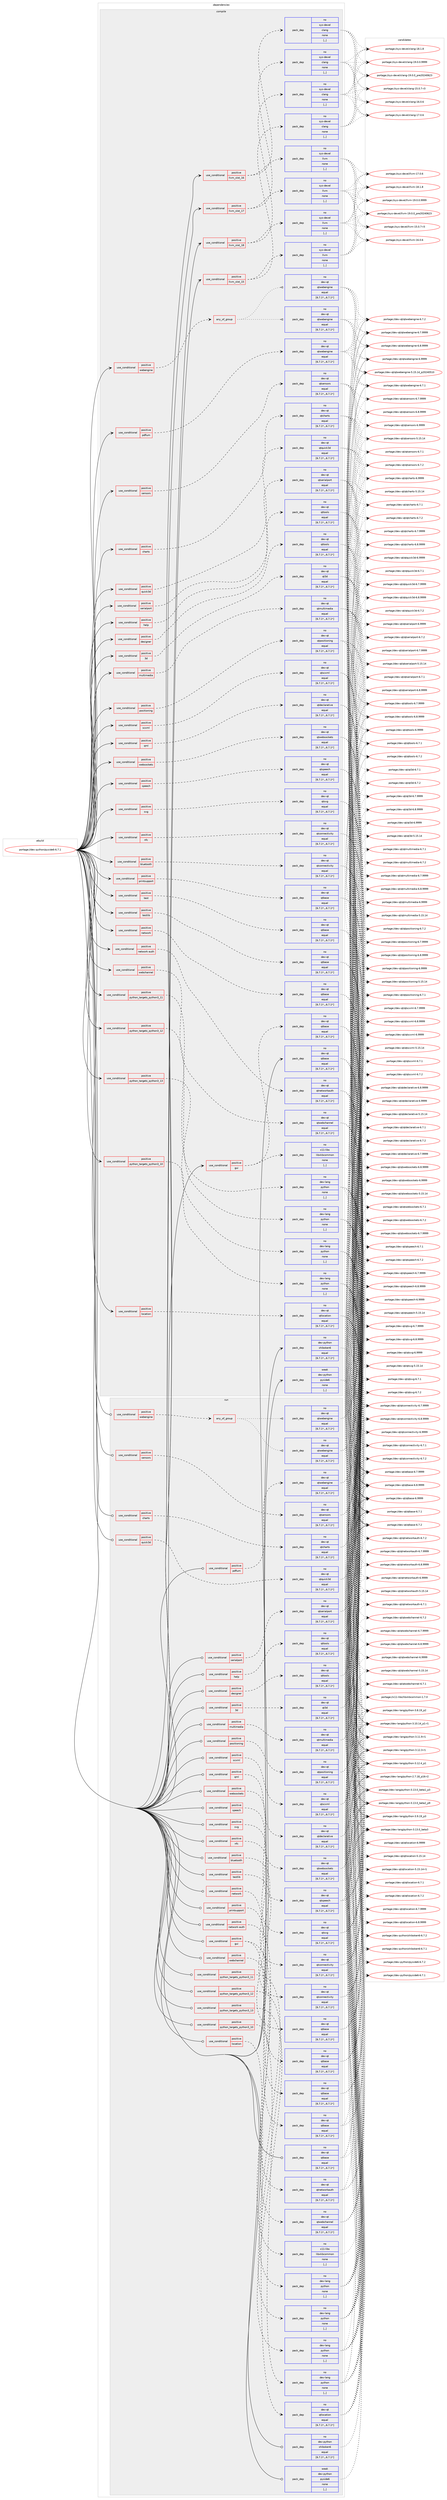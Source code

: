 digraph prolog {

# *************
# Graph options
# *************

newrank=true;
concentrate=true;
compound=true;
graph [rankdir=LR,fontname=Helvetica,fontsize=10,ranksep=1.5];#, ranksep=2.5, nodesep=0.2];
edge  [arrowhead=vee];
node  [fontname=Helvetica,fontsize=10];

# **********
# The ebuild
# **********

subgraph cluster_leftcol {
color=gray;
rank=same;
label=<<i>ebuild</i>>;
id [label="portage://dev-python/pyside6-6.7.1", color=red, width=4, href="../dev-python/pyside6-6.7.1.svg"];
}

# ****************
# The dependencies
# ****************

subgraph cluster_midcol {
color=gray;
label=<<i>dependencies</i>>;
subgraph cluster_compile {
fillcolor="#eeeeee";
style=filled;
label=<<i>compile</i>>;
subgraph cond36422 {
dependency154413 [label=<<TABLE BORDER="0" CELLBORDER="1" CELLSPACING="0" CELLPADDING="4"><TR><TD ROWSPAN="3" CELLPADDING="10">use_conditional</TD></TR><TR><TD>positive</TD></TR><TR><TD>3d</TD></TR></TABLE>>, shape=none, color=red];
subgraph pack116761 {
dependency154414 [label=<<TABLE BORDER="0" CELLBORDER="1" CELLSPACING="0" CELLPADDING="4" WIDTH="220"><TR><TD ROWSPAN="6" CELLPADDING="30">pack_dep</TD></TR><TR><TD WIDTH="110">no</TD></TR><TR><TD>dev-qt</TD></TR><TR><TD>qt3d</TD></TR><TR><TD>equal</TD></TR><TR><TD>[6.7.1*,,,6.7.1*]</TD></TR></TABLE>>, shape=none, color=blue];
}
dependency154413:e -> dependency154414:w [weight=20,style="dashed",arrowhead="vee"];
}
id:e -> dependency154413:w [weight=20,style="solid",arrowhead="vee"];
subgraph cond36423 {
dependency154415 [label=<<TABLE BORDER="0" CELLBORDER="1" CELLSPACING="0" CELLPADDING="4"><TR><TD ROWSPAN="3" CELLPADDING="10">use_conditional</TD></TR><TR><TD>positive</TD></TR><TR><TD>bluetooth</TD></TR></TABLE>>, shape=none, color=red];
subgraph pack116762 {
dependency154416 [label=<<TABLE BORDER="0" CELLBORDER="1" CELLSPACING="0" CELLPADDING="4" WIDTH="220"><TR><TD ROWSPAN="6" CELLPADDING="30">pack_dep</TD></TR><TR><TD WIDTH="110">no</TD></TR><TR><TD>dev-qt</TD></TR><TR><TD>qtconnectivity</TD></TR><TR><TD>equal</TD></TR><TR><TD>[6.7.1*,,,6.7.1*]</TD></TR></TABLE>>, shape=none, color=blue];
}
dependency154415:e -> dependency154416:w [weight=20,style="dashed",arrowhead="vee"];
}
id:e -> dependency154415:w [weight=20,style="solid",arrowhead="vee"];
subgraph cond36424 {
dependency154417 [label=<<TABLE BORDER="0" CELLBORDER="1" CELLSPACING="0" CELLPADDING="4"><TR><TD ROWSPAN="3" CELLPADDING="10">use_conditional</TD></TR><TR><TD>positive</TD></TR><TR><TD>charts</TD></TR></TABLE>>, shape=none, color=red];
subgraph pack116763 {
dependency154418 [label=<<TABLE BORDER="0" CELLBORDER="1" CELLSPACING="0" CELLPADDING="4" WIDTH="220"><TR><TD ROWSPAN="6" CELLPADDING="30">pack_dep</TD></TR><TR><TD WIDTH="110">no</TD></TR><TR><TD>dev-qt</TD></TR><TR><TD>qtcharts</TD></TR><TR><TD>equal</TD></TR><TR><TD>[6.7.1*,,,6.7.1*]</TD></TR></TABLE>>, shape=none, color=blue];
}
dependency154417:e -> dependency154418:w [weight=20,style="dashed",arrowhead="vee"];
}
id:e -> dependency154417:w [weight=20,style="solid",arrowhead="vee"];
subgraph cond36425 {
dependency154419 [label=<<TABLE BORDER="0" CELLBORDER="1" CELLSPACING="0" CELLPADDING="4"><TR><TD ROWSPAN="3" CELLPADDING="10">use_conditional</TD></TR><TR><TD>positive</TD></TR><TR><TD>designer</TD></TR></TABLE>>, shape=none, color=red];
subgraph pack116764 {
dependency154420 [label=<<TABLE BORDER="0" CELLBORDER="1" CELLSPACING="0" CELLPADDING="4" WIDTH="220"><TR><TD ROWSPAN="6" CELLPADDING="30">pack_dep</TD></TR><TR><TD WIDTH="110">no</TD></TR><TR><TD>dev-qt</TD></TR><TR><TD>qttools</TD></TR><TR><TD>equal</TD></TR><TR><TD>[6.7.1*,,,6.7.1*]</TD></TR></TABLE>>, shape=none, color=blue];
}
dependency154419:e -> dependency154420:w [weight=20,style="dashed",arrowhead="vee"];
}
id:e -> dependency154419:w [weight=20,style="solid",arrowhead="vee"];
subgraph cond36426 {
dependency154421 [label=<<TABLE BORDER="0" CELLBORDER="1" CELLSPACING="0" CELLPADDING="4"><TR><TD ROWSPAN="3" CELLPADDING="10">use_conditional</TD></TR><TR><TD>positive</TD></TR><TR><TD>gui</TD></TR></TABLE>>, shape=none, color=red];
subgraph pack116765 {
dependency154422 [label=<<TABLE BORDER="0" CELLBORDER="1" CELLSPACING="0" CELLPADDING="4" WIDTH="220"><TR><TD ROWSPAN="6" CELLPADDING="30">pack_dep</TD></TR><TR><TD WIDTH="110">no</TD></TR><TR><TD>dev-qt</TD></TR><TR><TD>qtbase</TD></TR><TR><TD>equal</TD></TR><TR><TD>[6.7.1*,,,6.7.1*]</TD></TR></TABLE>>, shape=none, color=blue];
}
dependency154421:e -> dependency154422:w [weight=20,style="dashed",arrowhead="vee"];
subgraph pack116766 {
dependency154423 [label=<<TABLE BORDER="0" CELLBORDER="1" CELLSPACING="0" CELLPADDING="4" WIDTH="220"><TR><TD ROWSPAN="6" CELLPADDING="30">pack_dep</TD></TR><TR><TD WIDTH="110">no</TD></TR><TR><TD>x11-libs</TD></TR><TR><TD>libxkbcommon</TD></TR><TR><TD>none</TD></TR><TR><TD>[,,]</TD></TR></TABLE>>, shape=none, color=blue];
}
dependency154421:e -> dependency154423:w [weight=20,style="dashed",arrowhead="vee"];
}
id:e -> dependency154421:w [weight=20,style="solid",arrowhead="vee"];
subgraph cond36427 {
dependency154424 [label=<<TABLE BORDER="0" CELLBORDER="1" CELLSPACING="0" CELLPADDING="4"><TR><TD ROWSPAN="3" CELLPADDING="10">use_conditional</TD></TR><TR><TD>positive</TD></TR><TR><TD>help</TD></TR></TABLE>>, shape=none, color=red];
subgraph pack116767 {
dependency154425 [label=<<TABLE BORDER="0" CELLBORDER="1" CELLSPACING="0" CELLPADDING="4" WIDTH="220"><TR><TD ROWSPAN="6" CELLPADDING="30">pack_dep</TD></TR><TR><TD WIDTH="110">no</TD></TR><TR><TD>dev-qt</TD></TR><TR><TD>qttools</TD></TR><TR><TD>equal</TD></TR><TR><TD>[6.7.1*,,,6.7.1*]</TD></TR></TABLE>>, shape=none, color=blue];
}
dependency154424:e -> dependency154425:w [weight=20,style="dashed",arrowhead="vee"];
}
id:e -> dependency154424:w [weight=20,style="solid",arrowhead="vee"];
subgraph cond36428 {
dependency154426 [label=<<TABLE BORDER="0" CELLBORDER="1" CELLSPACING="0" CELLPADDING="4"><TR><TD ROWSPAN="3" CELLPADDING="10">use_conditional</TD></TR><TR><TD>positive</TD></TR><TR><TD>llvm_slot_15</TD></TR></TABLE>>, shape=none, color=red];
subgraph pack116768 {
dependency154427 [label=<<TABLE BORDER="0" CELLBORDER="1" CELLSPACING="0" CELLPADDING="4" WIDTH="220"><TR><TD ROWSPAN="6" CELLPADDING="30">pack_dep</TD></TR><TR><TD WIDTH="110">no</TD></TR><TR><TD>sys-devel</TD></TR><TR><TD>clang</TD></TR><TR><TD>none</TD></TR><TR><TD>[,,]</TD></TR></TABLE>>, shape=none, color=blue];
}
dependency154426:e -> dependency154427:w [weight=20,style="dashed",arrowhead="vee"];
subgraph pack116769 {
dependency154428 [label=<<TABLE BORDER="0" CELLBORDER="1" CELLSPACING="0" CELLPADDING="4" WIDTH="220"><TR><TD ROWSPAN="6" CELLPADDING="30">pack_dep</TD></TR><TR><TD WIDTH="110">no</TD></TR><TR><TD>sys-devel</TD></TR><TR><TD>llvm</TD></TR><TR><TD>none</TD></TR><TR><TD>[,,]</TD></TR></TABLE>>, shape=none, color=blue];
}
dependency154426:e -> dependency154428:w [weight=20,style="dashed",arrowhead="vee"];
}
id:e -> dependency154426:w [weight=20,style="solid",arrowhead="vee"];
subgraph cond36429 {
dependency154429 [label=<<TABLE BORDER="0" CELLBORDER="1" CELLSPACING="0" CELLPADDING="4"><TR><TD ROWSPAN="3" CELLPADDING="10">use_conditional</TD></TR><TR><TD>positive</TD></TR><TR><TD>llvm_slot_16</TD></TR></TABLE>>, shape=none, color=red];
subgraph pack116770 {
dependency154430 [label=<<TABLE BORDER="0" CELLBORDER="1" CELLSPACING="0" CELLPADDING="4" WIDTH="220"><TR><TD ROWSPAN="6" CELLPADDING="30">pack_dep</TD></TR><TR><TD WIDTH="110">no</TD></TR><TR><TD>sys-devel</TD></TR><TR><TD>clang</TD></TR><TR><TD>none</TD></TR><TR><TD>[,,]</TD></TR></TABLE>>, shape=none, color=blue];
}
dependency154429:e -> dependency154430:w [weight=20,style="dashed",arrowhead="vee"];
subgraph pack116771 {
dependency154431 [label=<<TABLE BORDER="0" CELLBORDER="1" CELLSPACING="0" CELLPADDING="4" WIDTH="220"><TR><TD ROWSPAN="6" CELLPADDING="30">pack_dep</TD></TR><TR><TD WIDTH="110">no</TD></TR><TR><TD>sys-devel</TD></TR><TR><TD>llvm</TD></TR><TR><TD>none</TD></TR><TR><TD>[,,]</TD></TR></TABLE>>, shape=none, color=blue];
}
dependency154429:e -> dependency154431:w [weight=20,style="dashed",arrowhead="vee"];
}
id:e -> dependency154429:w [weight=20,style="solid",arrowhead="vee"];
subgraph cond36430 {
dependency154432 [label=<<TABLE BORDER="0" CELLBORDER="1" CELLSPACING="0" CELLPADDING="4"><TR><TD ROWSPAN="3" CELLPADDING="10">use_conditional</TD></TR><TR><TD>positive</TD></TR><TR><TD>llvm_slot_17</TD></TR></TABLE>>, shape=none, color=red];
subgraph pack116772 {
dependency154433 [label=<<TABLE BORDER="0" CELLBORDER="1" CELLSPACING="0" CELLPADDING="4" WIDTH="220"><TR><TD ROWSPAN="6" CELLPADDING="30">pack_dep</TD></TR><TR><TD WIDTH="110">no</TD></TR><TR><TD>sys-devel</TD></TR><TR><TD>clang</TD></TR><TR><TD>none</TD></TR><TR><TD>[,,]</TD></TR></TABLE>>, shape=none, color=blue];
}
dependency154432:e -> dependency154433:w [weight=20,style="dashed",arrowhead="vee"];
subgraph pack116773 {
dependency154434 [label=<<TABLE BORDER="0" CELLBORDER="1" CELLSPACING="0" CELLPADDING="4" WIDTH="220"><TR><TD ROWSPAN="6" CELLPADDING="30">pack_dep</TD></TR><TR><TD WIDTH="110">no</TD></TR><TR><TD>sys-devel</TD></TR><TR><TD>llvm</TD></TR><TR><TD>none</TD></TR><TR><TD>[,,]</TD></TR></TABLE>>, shape=none, color=blue];
}
dependency154432:e -> dependency154434:w [weight=20,style="dashed",arrowhead="vee"];
}
id:e -> dependency154432:w [weight=20,style="solid",arrowhead="vee"];
subgraph cond36431 {
dependency154435 [label=<<TABLE BORDER="0" CELLBORDER="1" CELLSPACING="0" CELLPADDING="4"><TR><TD ROWSPAN="3" CELLPADDING="10">use_conditional</TD></TR><TR><TD>positive</TD></TR><TR><TD>llvm_slot_18</TD></TR></TABLE>>, shape=none, color=red];
subgraph pack116774 {
dependency154436 [label=<<TABLE BORDER="0" CELLBORDER="1" CELLSPACING="0" CELLPADDING="4" WIDTH="220"><TR><TD ROWSPAN="6" CELLPADDING="30">pack_dep</TD></TR><TR><TD WIDTH="110">no</TD></TR><TR><TD>sys-devel</TD></TR><TR><TD>clang</TD></TR><TR><TD>none</TD></TR><TR><TD>[,,]</TD></TR></TABLE>>, shape=none, color=blue];
}
dependency154435:e -> dependency154436:w [weight=20,style="dashed",arrowhead="vee"];
subgraph pack116775 {
dependency154437 [label=<<TABLE BORDER="0" CELLBORDER="1" CELLSPACING="0" CELLPADDING="4" WIDTH="220"><TR><TD ROWSPAN="6" CELLPADDING="30">pack_dep</TD></TR><TR><TD WIDTH="110">no</TD></TR><TR><TD>sys-devel</TD></TR><TR><TD>llvm</TD></TR><TR><TD>none</TD></TR><TR><TD>[,,]</TD></TR></TABLE>>, shape=none, color=blue];
}
dependency154435:e -> dependency154437:w [weight=20,style="dashed",arrowhead="vee"];
}
id:e -> dependency154435:w [weight=20,style="solid",arrowhead="vee"];
subgraph cond36432 {
dependency154438 [label=<<TABLE BORDER="0" CELLBORDER="1" CELLSPACING="0" CELLPADDING="4"><TR><TD ROWSPAN="3" CELLPADDING="10">use_conditional</TD></TR><TR><TD>positive</TD></TR><TR><TD>location</TD></TR></TABLE>>, shape=none, color=red];
subgraph pack116776 {
dependency154439 [label=<<TABLE BORDER="0" CELLBORDER="1" CELLSPACING="0" CELLPADDING="4" WIDTH="220"><TR><TD ROWSPAN="6" CELLPADDING="30">pack_dep</TD></TR><TR><TD WIDTH="110">no</TD></TR><TR><TD>dev-qt</TD></TR><TR><TD>qtlocation</TD></TR><TR><TD>equal</TD></TR><TR><TD>[6.7.1*,,,6.7.1*]</TD></TR></TABLE>>, shape=none, color=blue];
}
dependency154438:e -> dependency154439:w [weight=20,style="dashed",arrowhead="vee"];
}
id:e -> dependency154438:w [weight=20,style="solid",arrowhead="vee"];
subgraph cond36433 {
dependency154440 [label=<<TABLE BORDER="0" CELLBORDER="1" CELLSPACING="0" CELLPADDING="4"><TR><TD ROWSPAN="3" CELLPADDING="10">use_conditional</TD></TR><TR><TD>positive</TD></TR><TR><TD>multimedia</TD></TR></TABLE>>, shape=none, color=red];
subgraph pack116777 {
dependency154441 [label=<<TABLE BORDER="0" CELLBORDER="1" CELLSPACING="0" CELLPADDING="4" WIDTH="220"><TR><TD ROWSPAN="6" CELLPADDING="30">pack_dep</TD></TR><TR><TD WIDTH="110">no</TD></TR><TR><TD>dev-qt</TD></TR><TR><TD>qtmultimedia</TD></TR><TR><TD>equal</TD></TR><TR><TD>[6.7.1*,,,6.7.1*]</TD></TR></TABLE>>, shape=none, color=blue];
}
dependency154440:e -> dependency154441:w [weight=20,style="dashed",arrowhead="vee"];
}
id:e -> dependency154440:w [weight=20,style="solid",arrowhead="vee"];
subgraph cond36434 {
dependency154442 [label=<<TABLE BORDER="0" CELLBORDER="1" CELLSPACING="0" CELLPADDING="4"><TR><TD ROWSPAN="3" CELLPADDING="10">use_conditional</TD></TR><TR><TD>positive</TD></TR><TR><TD>network</TD></TR></TABLE>>, shape=none, color=red];
subgraph pack116778 {
dependency154443 [label=<<TABLE BORDER="0" CELLBORDER="1" CELLSPACING="0" CELLPADDING="4" WIDTH="220"><TR><TD ROWSPAN="6" CELLPADDING="30">pack_dep</TD></TR><TR><TD WIDTH="110">no</TD></TR><TR><TD>dev-qt</TD></TR><TR><TD>qtbase</TD></TR><TR><TD>equal</TD></TR><TR><TD>[6.7.1*,,,6.7.1*]</TD></TR></TABLE>>, shape=none, color=blue];
}
dependency154442:e -> dependency154443:w [weight=20,style="dashed",arrowhead="vee"];
}
id:e -> dependency154442:w [weight=20,style="solid",arrowhead="vee"];
subgraph cond36435 {
dependency154444 [label=<<TABLE BORDER="0" CELLBORDER="1" CELLSPACING="0" CELLPADDING="4"><TR><TD ROWSPAN="3" CELLPADDING="10">use_conditional</TD></TR><TR><TD>positive</TD></TR><TR><TD>network-auth</TD></TR></TABLE>>, shape=none, color=red];
subgraph pack116779 {
dependency154445 [label=<<TABLE BORDER="0" CELLBORDER="1" CELLSPACING="0" CELLPADDING="4" WIDTH="220"><TR><TD ROWSPAN="6" CELLPADDING="30">pack_dep</TD></TR><TR><TD WIDTH="110">no</TD></TR><TR><TD>dev-qt</TD></TR><TR><TD>qtnetworkauth</TD></TR><TR><TD>equal</TD></TR><TR><TD>[6.7.1*,,,6.7.1*]</TD></TR></TABLE>>, shape=none, color=blue];
}
dependency154444:e -> dependency154445:w [weight=20,style="dashed",arrowhead="vee"];
}
id:e -> dependency154444:w [weight=20,style="solid",arrowhead="vee"];
subgraph cond36436 {
dependency154446 [label=<<TABLE BORDER="0" CELLBORDER="1" CELLSPACING="0" CELLPADDING="4"><TR><TD ROWSPAN="3" CELLPADDING="10">use_conditional</TD></TR><TR><TD>positive</TD></TR><TR><TD>nfc</TD></TR></TABLE>>, shape=none, color=red];
subgraph pack116780 {
dependency154447 [label=<<TABLE BORDER="0" CELLBORDER="1" CELLSPACING="0" CELLPADDING="4" WIDTH="220"><TR><TD ROWSPAN="6" CELLPADDING="30">pack_dep</TD></TR><TR><TD WIDTH="110">no</TD></TR><TR><TD>dev-qt</TD></TR><TR><TD>qtconnectivity</TD></TR><TR><TD>equal</TD></TR><TR><TD>[6.7.1*,,,6.7.1*]</TD></TR></TABLE>>, shape=none, color=blue];
}
dependency154446:e -> dependency154447:w [weight=20,style="dashed",arrowhead="vee"];
}
id:e -> dependency154446:w [weight=20,style="solid",arrowhead="vee"];
subgraph cond36437 {
dependency154448 [label=<<TABLE BORDER="0" CELLBORDER="1" CELLSPACING="0" CELLPADDING="4"><TR><TD ROWSPAN="3" CELLPADDING="10">use_conditional</TD></TR><TR><TD>positive</TD></TR><TR><TD>pdfium</TD></TR></TABLE>>, shape=none, color=red];
subgraph pack116781 {
dependency154449 [label=<<TABLE BORDER="0" CELLBORDER="1" CELLSPACING="0" CELLPADDING="4" WIDTH="220"><TR><TD ROWSPAN="6" CELLPADDING="30">pack_dep</TD></TR><TR><TD WIDTH="110">no</TD></TR><TR><TD>dev-qt</TD></TR><TR><TD>qtwebengine</TD></TR><TR><TD>equal</TD></TR><TR><TD>[6.7.1*,,,6.7.1*]</TD></TR></TABLE>>, shape=none, color=blue];
}
dependency154448:e -> dependency154449:w [weight=20,style="dashed",arrowhead="vee"];
}
id:e -> dependency154448:w [weight=20,style="solid",arrowhead="vee"];
subgraph cond36438 {
dependency154450 [label=<<TABLE BORDER="0" CELLBORDER="1" CELLSPACING="0" CELLPADDING="4"><TR><TD ROWSPAN="3" CELLPADDING="10">use_conditional</TD></TR><TR><TD>positive</TD></TR><TR><TD>positioning</TD></TR></TABLE>>, shape=none, color=red];
subgraph pack116782 {
dependency154451 [label=<<TABLE BORDER="0" CELLBORDER="1" CELLSPACING="0" CELLPADDING="4" WIDTH="220"><TR><TD ROWSPAN="6" CELLPADDING="30">pack_dep</TD></TR><TR><TD WIDTH="110">no</TD></TR><TR><TD>dev-qt</TD></TR><TR><TD>qtpositioning</TD></TR><TR><TD>equal</TD></TR><TR><TD>[6.7.1*,,,6.7.1*]</TD></TR></TABLE>>, shape=none, color=blue];
}
dependency154450:e -> dependency154451:w [weight=20,style="dashed",arrowhead="vee"];
}
id:e -> dependency154450:w [weight=20,style="solid",arrowhead="vee"];
subgraph cond36439 {
dependency154452 [label=<<TABLE BORDER="0" CELLBORDER="1" CELLSPACING="0" CELLPADDING="4"><TR><TD ROWSPAN="3" CELLPADDING="10">use_conditional</TD></TR><TR><TD>positive</TD></TR><TR><TD>printsupport</TD></TR></TABLE>>, shape=none, color=red];
subgraph pack116783 {
dependency154453 [label=<<TABLE BORDER="0" CELLBORDER="1" CELLSPACING="0" CELLPADDING="4" WIDTH="220"><TR><TD ROWSPAN="6" CELLPADDING="30">pack_dep</TD></TR><TR><TD WIDTH="110">no</TD></TR><TR><TD>dev-qt</TD></TR><TR><TD>qtbase</TD></TR><TR><TD>equal</TD></TR><TR><TD>[6.7.1*,,,6.7.1*]</TD></TR></TABLE>>, shape=none, color=blue];
}
dependency154452:e -> dependency154453:w [weight=20,style="dashed",arrowhead="vee"];
}
id:e -> dependency154452:w [weight=20,style="solid",arrowhead="vee"];
subgraph cond36440 {
dependency154454 [label=<<TABLE BORDER="0" CELLBORDER="1" CELLSPACING="0" CELLPADDING="4"><TR><TD ROWSPAN="3" CELLPADDING="10">use_conditional</TD></TR><TR><TD>positive</TD></TR><TR><TD>python_targets_python3_10</TD></TR></TABLE>>, shape=none, color=red];
subgraph pack116784 {
dependency154455 [label=<<TABLE BORDER="0" CELLBORDER="1" CELLSPACING="0" CELLPADDING="4" WIDTH="220"><TR><TD ROWSPAN="6" CELLPADDING="30">pack_dep</TD></TR><TR><TD WIDTH="110">no</TD></TR><TR><TD>dev-lang</TD></TR><TR><TD>python</TD></TR><TR><TD>none</TD></TR><TR><TD>[,,]</TD></TR></TABLE>>, shape=none, color=blue];
}
dependency154454:e -> dependency154455:w [weight=20,style="dashed",arrowhead="vee"];
}
id:e -> dependency154454:w [weight=20,style="solid",arrowhead="vee"];
subgraph cond36441 {
dependency154456 [label=<<TABLE BORDER="0" CELLBORDER="1" CELLSPACING="0" CELLPADDING="4"><TR><TD ROWSPAN="3" CELLPADDING="10">use_conditional</TD></TR><TR><TD>positive</TD></TR><TR><TD>python_targets_python3_11</TD></TR></TABLE>>, shape=none, color=red];
subgraph pack116785 {
dependency154457 [label=<<TABLE BORDER="0" CELLBORDER="1" CELLSPACING="0" CELLPADDING="4" WIDTH="220"><TR><TD ROWSPAN="6" CELLPADDING="30">pack_dep</TD></TR><TR><TD WIDTH="110">no</TD></TR><TR><TD>dev-lang</TD></TR><TR><TD>python</TD></TR><TR><TD>none</TD></TR><TR><TD>[,,]</TD></TR></TABLE>>, shape=none, color=blue];
}
dependency154456:e -> dependency154457:w [weight=20,style="dashed",arrowhead="vee"];
}
id:e -> dependency154456:w [weight=20,style="solid",arrowhead="vee"];
subgraph cond36442 {
dependency154458 [label=<<TABLE BORDER="0" CELLBORDER="1" CELLSPACING="0" CELLPADDING="4"><TR><TD ROWSPAN="3" CELLPADDING="10">use_conditional</TD></TR><TR><TD>positive</TD></TR><TR><TD>python_targets_python3_12</TD></TR></TABLE>>, shape=none, color=red];
subgraph pack116786 {
dependency154459 [label=<<TABLE BORDER="0" CELLBORDER="1" CELLSPACING="0" CELLPADDING="4" WIDTH="220"><TR><TD ROWSPAN="6" CELLPADDING="30">pack_dep</TD></TR><TR><TD WIDTH="110">no</TD></TR><TR><TD>dev-lang</TD></TR><TR><TD>python</TD></TR><TR><TD>none</TD></TR><TR><TD>[,,]</TD></TR></TABLE>>, shape=none, color=blue];
}
dependency154458:e -> dependency154459:w [weight=20,style="dashed",arrowhead="vee"];
}
id:e -> dependency154458:w [weight=20,style="solid",arrowhead="vee"];
subgraph cond36443 {
dependency154460 [label=<<TABLE BORDER="0" CELLBORDER="1" CELLSPACING="0" CELLPADDING="4"><TR><TD ROWSPAN="3" CELLPADDING="10">use_conditional</TD></TR><TR><TD>positive</TD></TR><TR><TD>python_targets_python3_13</TD></TR></TABLE>>, shape=none, color=red];
subgraph pack116787 {
dependency154461 [label=<<TABLE BORDER="0" CELLBORDER="1" CELLSPACING="0" CELLPADDING="4" WIDTH="220"><TR><TD ROWSPAN="6" CELLPADDING="30">pack_dep</TD></TR><TR><TD WIDTH="110">no</TD></TR><TR><TD>dev-lang</TD></TR><TR><TD>python</TD></TR><TR><TD>none</TD></TR><TR><TD>[,,]</TD></TR></TABLE>>, shape=none, color=blue];
}
dependency154460:e -> dependency154461:w [weight=20,style="dashed",arrowhead="vee"];
}
id:e -> dependency154460:w [weight=20,style="solid",arrowhead="vee"];
subgraph cond36444 {
dependency154462 [label=<<TABLE BORDER="0" CELLBORDER="1" CELLSPACING="0" CELLPADDING="4"><TR><TD ROWSPAN="3" CELLPADDING="10">use_conditional</TD></TR><TR><TD>positive</TD></TR><TR><TD>qml</TD></TR></TABLE>>, shape=none, color=red];
subgraph pack116788 {
dependency154463 [label=<<TABLE BORDER="0" CELLBORDER="1" CELLSPACING="0" CELLPADDING="4" WIDTH="220"><TR><TD ROWSPAN="6" CELLPADDING="30">pack_dep</TD></TR><TR><TD WIDTH="110">no</TD></TR><TR><TD>dev-qt</TD></TR><TR><TD>qtdeclarative</TD></TR><TR><TD>equal</TD></TR><TR><TD>[6.7.1*,,,6.7.1*]</TD></TR></TABLE>>, shape=none, color=blue];
}
dependency154462:e -> dependency154463:w [weight=20,style="dashed",arrowhead="vee"];
}
id:e -> dependency154462:w [weight=20,style="solid",arrowhead="vee"];
subgraph cond36445 {
dependency154464 [label=<<TABLE BORDER="0" CELLBORDER="1" CELLSPACING="0" CELLPADDING="4"><TR><TD ROWSPAN="3" CELLPADDING="10">use_conditional</TD></TR><TR><TD>positive</TD></TR><TR><TD>quick3d</TD></TR></TABLE>>, shape=none, color=red];
subgraph pack116789 {
dependency154465 [label=<<TABLE BORDER="0" CELLBORDER="1" CELLSPACING="0" CELLPADDING="4" WIDTH="220"><TR><TD ROWSPAN="6" CELLPADDING="30">pack_dep</TD></TR><TR><TD WIDTH="110">no</TD></TR><TR><TD>dev-qt</TD></TR><TR><TD>qtquick3d</TD></TR><TR><TD>equal</TD></TR><TR><TD>[6.7.1*,,,6.7.1*]</TD></TR></TABLE>>, shape=none, color=blue];
}
dependency154464:e -> dependency154465:w [weight=20,style="dashed",arrowhead="vee"];
}
id:e -> dependency154464:w [weight=20,style="solid",arrowhead="vee"];
subgraph cond36446 {
dependency154466 [label=<<TABLE BORDER="0" CELLBORDER="1" CELLSPACING="0" CELLPADDING="4"><TR><TD ROWSPAN="3" CELLPADDING="10">use_conditional</TD></TR><TR><TD>positive</TD></TR><TR><TD>scxml</TD></TR></TABLE>>, shape=none, color=red];
subgraph pack116790 {
dependency154467 [label=<<TABLE BORDER="0" CELLBORDER="1" CELLSPACING="0" CELLPADDING="4" WIDTH="220"><TR><TD ROWSPAN="6" CELLPADDING="30">pack_dep</TD></TR><TR><TD WIDTH="110">no</TD></TR><TR><TD>dev-qt</TD></TR><TR><TD>qtscxml</TD></TR><TR><TD>equal</TD></TR><TR><TD>[6.7.1*,,,6.7.1*]</TD></TR></TABLE>>, shape=none, color=blue];
}
dependency154466:e -> dependency154467:w [weight=20,style="dashed",arrowhead="vee"];
}
id:e -> dependency154466:w [weight=20,style="solid",arrowhead="vee"];
subgraph cond36447 {
dependency154468 [label=<<TABLE BORDER="0" CELLBORDER="1" CELLSPACING="0" CELLPADDING="4"><TR><TD ROWSPAN="3" CELLPADDING="10">use_conditional</TD></TR><TR><TD>positive</TD></TR><TR><TD>sensors</TD></TR></TABLE>>, shape=none, color=red];
subgraph pack116791 {
dependency154469 [label=<<TABLE BORDER="0" CELLBORDER="1" CELLSPACING="0" CELLPADDING="4" WIDTH="220"><TR><TD ROWSPAN="6" CELLPADDING="30">pack_dep</TD></TR><TR><TD WIDTH="110">no</TD></TR><TR><TD>dev-qt</TD></TR><TR><TD>qtsensors</TD></TR><TR><TD>equal</TD></TR><TR><TD>[6.7.1*,,,6.7.1*]</TD></TR></TABLE>>, shape=none, color=blue];
}
dependency154468:e -> dependency154469:w [weight=20,style="dashed",arrowhead="vee"];
}
id:e -> dependency154468:w [weight=20,style="solid",arrowhead="vee"];
subgraph cond36448 {
dependency154470 [label=<<TABLE BORDER="0" CELLBORDER="1" CELLSPACING="0" CELLPADDING="4"><TR><TD ROWSPAN="3" CELLPADDING="10">use_conditional</TD></TR><TR><TD>positive</TD></TR><TR><TD>serialport</TD></TR></TABLE>>, shape=none, color=red];
subgraph pack116792 {
dependency154471 [label=<<TABLE BORDER="0" CELLBORDER="1" CELLSPACING="0" CELLPADDING="4" WIDTH="220"><TR><TD ROWSPAN="6" CELLPADDING="30">pack_dep</TD></TR><TR><TD WIDTH="110">no</TD></TR><TR><TD>dev-qt</TD></TR><TR><TD>qtserialport</TD></TR><TR><TD>equal</TD></TR><TR><TD>[6.7.1*,,,6.7.1*]</TD></TR></TABLE>>, shape=none, color=blue];
}
dependency154470:e -> dependency154471:w [weight=20,style="dashed",arrowhead="vee"];
}
id:e -> dependency154470:w [weight=20,style="solid",arrowhead="vee"];
subgraph cond36449 {
dependency154472 [label=<<TABLE BORDER="0" CELLBORDER="1" CELLSPACING="0" CELLPADDING="4"><TR><TD ROWSPAN="3" CELLPADDING="10">use_conditional</TD></TR><TR><TD>positive</TD></TR><TR><TD>speech</TD></TR></TABLE>>, shape=none, color=red];
subgraph pack116793 {
dependency154473 [label=<<TABLE BORDER="0" CELLBORDER="1" CELLSPACING="0" CELLPADDING="4" WIDTH="220"><TR><TD ROWSPAN="6" CELLPADDING="30">pack_dep</TD></TR><TR><TD WIDTH="110">no</TD></TR><TR><TD>dev-qt</TD></TR><TR><TD>qtspeech</TD></TR><TR><TD>equal</TD></TR><TR><TD>[6.7.1*,,,6.7.1*]</TD></TR></TABLE>>, shape=none, color=blue];
}
dependency154472:e -> dependency154473:w [weight=20,style="dashed",arrowhead="vee"];
}
id:e -> dependency154472:w [weight=20,style="solid",arrowhead="vee"];
subgraph cond36450 {
dependency154474 [label=<<TABLE BORDER="0" CELLBORDER="1" CELLSPACING="0" CELLPADDING="4"><TR><TD ROWSPAN="3" CELLPADDING="10">use_conditional</TD></TR><TR><TD>positive</TD></TR><TR><TD>svg</TD></TR></TABLE>>, shape=none, color=red];
subgraph pack116794 {
dependency154475 [label=<<TABLE BORDER="0" CELLBORDER="1" CELLSPACING="0" CELLPADDING="4" WIDTH="220"><TR><TD ROWSPAN="6" CELLPADDING="30">pack_dep</TD></TR><TR><TD WIDTH="110">no</TD></TR><TR><TD>dev-qt</TD></TR><TR><TD>qtsvg</TD></TR><TR><TD>equal</TD></TR><TR><TD>[6.7.1*,,,6.7.1*]</TD></TR></TABLE>>, shape=none, color=blue];
}
dependency154474:e -> dependency154475:w [weight=20,style="dashed",arrowhead="vee"];
}
id:e -> dependency154474:w [weight=20,style="solid",arrowhead="vee"];
subgraph cond36451 {
dependency154476 [label=<<TABLE BORDER="0" CELLBORDER="1" CELLSPACING="0" CELLPADDING="4"><TR><TD ROWSPAN="3" CELLPADDING="10">use_conditional</TD></TR><TR><TD>positive</TD></TR><TR><TD>test</TD></TR></TABLE>>, shape=none, color=red];
subgraph pack116795 {
dependency154477 [label=<<TABLE BORDER="0" CELLBORDER="1" CELLSPACING="0" CELLPADDING="4" WIDTH="220"><TR><TD ROWSPAN="6" CELLPADDING="30">pack_dep</TD></TR><TR><TD WIDTH="110">no</TD></TR><TR><TD>dev-qt</TD></TR><TR><TD>qtbase</TD></TR><TR><TD>equal</TD></TR><TR><TD>[6.7.1*,,,6.7.1*]</TD></TR></TABLE>>, shape=none, color=blue];
}
dependency154476:e -> dependency154477:w [weight=20,style="dashed",arrowhead="vee"];
}
id:e -> dependency154476:w [weight=20,style="solid",arrowhead="vee"];
subgraph cond36452 {
dependency154478 [label=<<TABLE BORDER="0" CELLBORDER="1" CELLSPACING="0" CELLPADDING="4"><TR><TD ROWSPAN="3" CELLPADDING="10">use_conditional</TD></TR><TR><TD>positive</TD></TR><TR><TD>testlib</TD></TR></TABLE>>, shape=none, color=red];
subgraph pack116796 {
dependency154479 [label=<<TABLE BORDER="0" CELLBORDER="1" CELLSPACING="0" CELLPADDING="4" WIDTH="220"><TR><TD ROWSPAN="6" CELLPADDING="30">pack_dep</TD></TR><TR><TD WIDTH="110">no</TD></TR><TR><TD>dev-qt</TD></TR><TR><TD>qtbase</TD></TR><TR><TD>equal</TD></TR><TR><TD>[6.7.1*,,,6.7.1*]</TD></TR></TABLE>>, shape=none, color=blue];
}
dependency154478:e -> dependency154479:w [weight=20,style="dashed",arrowhead="vee"];
}
id:e -> dependency154478:w [weight=20,style="solid",arrowhead="vee"];
subgraph cond36453 {
dependency154480 [label=<<TABLE BORDER="0" CELLBORDER="1" CELLSPACING="0" CELLPADDING="4"><TR><TD ROWSPAN="3" CELLPADDING="10">use_conditional</TD></TR><TR><TD>positive</TD></TR><TR><TD>webchannel</TD></TR></TABLE>>, shape=none, color=red];
subgraph pack116797 {
dependency154481 [label=<<TABLE BORDER="0" CELLBORDER="1" CELLSPACING="0" CELLPADDING="4" WIDTH="220"><TR><TD ROWSPAN="6" CELLPADDING="30">pack_dep</TD></TR><TR><TD WIDTH="110">no</TD></TR><TR><TD>dev-qt</TD></TR><TR><TD>qtwebchannel</TD></TR><TR><TD>equal</TD></TR><TR><TD>[6.7.1*,,,6.7.1*]</TD></TR></TABLE>>, shape=none, color=blue];
}
dependency154480:e -> dependency154481:w [weight=20,style="dashed",arrowhead="vee"];
}
id:e -> dependency154480:w [weight=20,style="solid",arrowhead="vee"];
subgraph cond36454 {
dependency154482 [label=<<TABLE BORDER="0" CELLBORDER="1" CELLSPACING="0" CELLPADDING="4"><TR><TD ROWSPAN="3" CELLPADDING="10">use_conditional</TD></TR><TR><TD>positive</TD></TR><TR><TD>webengine</TD></TR></TABLE>>, shape=none, color=red];
subgraph any1088 {
dependency154483 [label=<<TABLE BORDER="0" CELLBORDER="1" CELLSPACING="0" CELLPADDING="4"><TR><TD CELLPADDING="10">any_of_group</TD></TR></TABLE>>, shape=none, color=red];subgraph pack116798 {
dependency154484 [label=<<TABLE BORDER="0" CELLBORDER="1" CELLSPACING="0" CELLPADDING="4" WIDTH="220"><TR><TD ROWSPAN="6" CELLPADDING="30">pack_dep</TD></TR><TR><TD WIDTH="110">no</TD></TR><TR><TD>dev-qt</TD></TR><TR><TD>qtwebengine</TD></TR><TR><TD>equal</TD></TR><TR><TD>[6.7.1*,,,6.7.1*]</TD></TR></TABLE>>, shape=none, color=blue];
}
dependency154483:e -> dependency154484:w [weight=20,style="dotted",arrowhead="oinv"];
subgraph pack116799 {
dependency154485 [label=<<TABLE BORDER="0" CELLBORDER="1" CELLSPACING="0" CELLPADDING="4" WIDTH="220"><TR><TD ROWSPAN="6" CELLPADDING="30">pack_dep</TD></TR><TR><TD WIDTH="110">no</TD></TR><TR><TD>dev-qt</TD></TR><TR><TD>qtwebengine</TD></TR><TR><TD>equal</TD></TR><TR><TD>[6.7.1*,,,6.7.1*]</TD></TR></TABLE>>, shape=none, color=blue];
}
dependency154483:e -> dependency154485:w [weight=20,style="dotted",arrowhead="oinv"];
}
dependency154482:e -> dependency154483:w [weight=20,style="dashed",arrowhead="vee"];
}
id:e -> dependency154482:w [weight=20,style="solid",arrowhead="vee"];
subgraph cond36455 {
dependency154486 [label=<<TABLE BORDER="0" CELLBORDER="1" CELLSPACING="0" CELLPADDING="4"><TR><TD ROWSPAN="3" CELLPADDING="10">use_conditional</TD></TR><TR><TD>positive</TD></TR><TR><TD>websockets</TD></TR></TABLE>>, shape=none, color=red];
subgraph pack116800 {
dependency154487 [label=<<TABLE BORDER="0" CELLBORDER="1" CELLSPACING="0" CELLPADDING="4" WIDTH="220"><TR><TD ROWSPAN="6" CELLPADDING="30">pack_dep</TD></TR><TR><TD WIDTH="110">no</TD></TR><TR><TD>dev-qt</TD></TR><TR><TD>qtwebsockets</TD></TR><TR><TD>equal</TD></TR><TR><TD>[6.7.1*,,,6.7.1*]</TD></TR></TABLE>>, shape=none, color=blue];
}
dependency154486:e -> dependency154487:w [weight=20,style="dashed",arrowhead="vee"];
}
id:e -> dependency154486:w [weight=20,style="solid",arrowhead="vee"];
subgraph pack116801 {
dependency154488 [label=<<TABLE BORDER="0" CELLBORDER="1" CELLSPACING="0" CELLPADDING="4" WIDTH="220"><TR><TD ROWSPAN="6" CELLPADDING="30">pack_dep</TD></TR><TR><TD WIDTH="110">no</TD></TR><TR><TD>dev-python</TD></TR><TR><TD>shiboken6</TD></TR><TR><TD>equal</TD></TR><TR><TD>[6.7.1*,,,6.7.1*]</TD></TR></TABLE>>, shape=none, color=blue];
}
id:e -> dependency154488:w [weight=20,style="solid",arrowhead="vee"];
subgraph pack116802 {
dependency154489 [label=<<TABLE BORDER="0" CELLBORDER="1" CELLSPACING="0" CELLPADDING="4" WIDTH="220"><TR><TD ROWSPAN="6" CELLPADDING="30">pack_dep</TD></TR><TR><TD WIDTH="110">no</TD></TR><TR><TD>dev-qt</TD></TR><TR><TD>qtbase</TD></TR><TR><TD>equal</TD></TR><TR><TD>[6.7.1*,,,6.7.1*]</TD></TR></TABLE>>, shape=none, color=blue];
}
id:e -> dependency154489:w [weight=20,style="solid",arrowhead="vee"];
subgraph pack116803 {
dependency154490 [label=<<TABLE BORDER="0" CELLBORDER="1" CELLSPACING="0" CELLPADDING="4" WIDTH="220"><TR><TD ROWSPAN="6" CELLPADDING="30">pack_dep</TD></TR><TR><TD WIDTH="110">weak</TD></TR><TR><TD>dev-python</TD></TR><TR><TD>pyside6</TD></TR><TR><TD>none</TD></TR><TR><TD>[,,]</TD></TR></TABLE>>, shape=none, color=blue];
}
id:e -> dependency154490:w [weight=20,style="solid",arrowhead="vee"];
}
subgraph cluster_compileandrun {
fillcolor="#eeeeee";
style=filled;
label=<<i>compile and run</i>>;
}
subgraph cluster_run {
fillcolor="#eeeeee";
style=filled;
label=<<i>run</i>>;
subgraph cond36456 {
dependency154491 [label=<<TABLE BORDER="0" CELLBORDER="1" CELLSPACING="0" CELLPADDING="4"><TR><TD ROWSPAN="3" CELLPADDING="10">use_conditional</TD></TR><TR><TD>positive</TD></TR><TR><TD>3d</TD></TR></TABLE>>, shape=none, color=red];
subgraph pack116804 {
dependency154492 [label=<<TABLE BORDER="0" CELLBORDER="1" CELLSPACING="0" CELLPADDING="4" WIDTH="220"><TR><TD ROWSPAN="6" CELLPADDING="30">pack_dep</TD></TR><TR><TD WIDTH="110">no</TD></TR><TR><TD>dev-qt</TD></TR><TR><TD>qt3d</TD></TR><TR><TD>equal</TD></TR><TR><TD>[6.7.1*,,,6.7.1*]</TD></TR></TABLE>>, shape=none, color=blue];
}
dependency154491:e -> dependency154492:w [weight=20,style="dashed",arrowhead="vee"];
}
id:e -> dependency154491:w [weight=20,style="solid",arrowhead="odot"];
subgraph cond36457 {
dependency154493 [label=<<TABLE BORDER="0" CELLBORDER="1" CELLSPACING="0" CELLPADDING="4"><TR><TD ROWSPAN="3" CELLPADDING="10">use_conditional</TD></TR><TR><TD>positive</TD></TR><TR><TD>bluetooth</TD></TR></TABLE>>, shape=none, color=red];
subgraph pack116805 {
dependency154494 [label=<<TABLE BORDER="0" CELLBORDER="1" CELLSPACING="0" CELLPADDING="4" WIDTH="220"><TR><TD ROWSPAN="6" CELLPADDING="30">pack_dep</TD></TR><TR><TD WIDTH="110">no</TD></TR><TR><TD>dev-qt</TD></TR><TR><TD>qtconnectivity</TD></TR><TR><TD>equal</TD></TR><TR><TD>[6.7.1*,,,6.7.1*]</TD></TR></TABLE>>, shape=none, color=blue];
}
dependency154493:e -> dependency154494:w [weight=20,style="dashed",arrowhead="vee"];
}
id:e -> dependency154493:w [weight=20,style="solid",arrowhead="odot"];
subgraph cond36458 {
dependency154495 [label=<<TABLE BORDER="0" CELLBORDER="1" CELLSPACING="0" CELLPADDING="4"><TR><TD ROWSPAN="3" CELLPADDING="10">use_conditional</TD></TR><TR><TD>positive</TD></TR><TR><TD>charts</TD></TR></TABLE>>, shape=none, color=red];
subgraph pack116806 {
dependency154496 [label=<<TABLE BORDER="0" CELLBORDER="1" CELLSPACING="0" CELLPADDING="4" WIDTH="220"><TR><TD ROWSPAN="6" CELLPADDING="30">pack_dep</TD></TR><TR><TD WIDTH="110">no</TD></TR><TR><TD>dev-qt</TD></TR><TR><TD>qtcharts</TD></TR><TR><TD>equal</TD></TR><TR><TD>[6.7.1*,,,6.7.1*]</TD></TR></TABLE>>, shape=none, color=blue];
}
dependency154495:e -> dependency154496:w [weight=20,style="dashed",arrowhead="vee"];
}
id:e -> dependency154495:w [weight=20,style="solid",arrowhead="odot"];
subgraph cond36459 {
dependency154497 [label=<<TABLE BORDER="0" CELLBORDER="1" CELLSPACING="0" CELLPADDING="4"><TR><TD ROWSPAN="3" CELLPADDING="10">use_conditional</TD></TR><TR><TD>positive</TD></TR><TR><TD>designer</TD></TR></TABLE>>, shape=none, color=red];
subgraph pack116807 {
dependency154498 [label=<<TABLE BORDER="0" CELLBORDER="1" CELLSPACING="0" CELLPADDING="4" WIDTH="220"><TR><TD ROWSPAN="6" CELLPADDING="30">pack_dep</TD></TR><TR><TD WIDTH="110">no</TD></TR><TR><TD>dev-qt</TD></TR><TR><TD>qttools</TD></TR><TR><TD>equal</TD></TR><TR><TD>[6.7.1*,,,6.7.1*]</TD></TR></TABLE>>, shape=none, color=blue];
}
dependency154497:e -> dependency154498:w [weight=20,style="dashed",arrowhead="vee"];
}
id:e -> dependency154497:w [weight=20,style="solid",arrowhead="odot"];
subgraph cond36460 {
dependency154499 [label=<<TABLE BORDER="0" CELLBORDER="1" CELLSPACING="0" CELLPADDING="4"><TR><TD ROWSPAN="3" CELLPADDING="10">use_conditional</TD></TR><TR><TD>positive</TD></TR><TR><TD>gui</TD></TR></TABLE>>, shape=none, color=red];
subgraph pack116808 {
dependency154500 [label=<<TABLE BORDER="0" CELLBORDER="1" CELLSPACING="0" CELLPADDING="4" WIDTH="220"><TR><TD ROWSPAN="6" CELLPADDING="30">pack_dep</TD></TR><TR><TD WIDTH="110">no</TD></TR><TR><TD>dev-qt</TD></TR><TR><TD>qtbase</TD></TR><TR><TD>equal</TD></TR><TR><TD>[6.7.1*,,,6.7.1*]</TD></TR></TABLE>>, shape=none, color=blue];
}
dependency154499:e -> dependency154500:w [weight=20,style="dashed",arrowhead="vee"];
subgraph pack116809 {
dependency154501 [label=<<TABLE BORDER="0" CELLBORDER="1" CELLSPACING="0" CELLPADDING="4" WIDTH="220"><TR><TD ROWSPAN="6" CELLPADDING="30">pack_dep</TD></TR><TR><TD WIDTH="110">no</TD></TR><TR><TD>x11-libs</TD></TR><TR><TD>libxkbcommon</TD></TR><TR><TD>none</TD></TR><TR><TD>[,,]</TD></TR></TABLE>>, shape=none, color=blue];
}
dependency154499:e -> dependency154501:w [weight=20,style="dashed",arrowhead="vee"];
}
id:e -> dependency154499:w [weight=20,style="solid",arrowhead="odot"];
subgraph cond36461 {
dependency154502 [label=<<TABLE BORDER="0" CELLBORDER="1" CELLSPACING="0" CELLPADDING="4"><TR><TD ROWSPAN="3" CELLPADDING="10">use_conditional</TD></TR><TR><TD>positive</TD></TR><TR><TD>help</TD></TR></TABLE>>, shape=none, color=red];
subgraph pack116810 {
dependency154503 [label=<<TABLE BORDER="0" CELLBORDER="1" CELLSPACING="0" CELLPADDING="4" WIDTH="220"><TR><TD ROWSPAN="6" CELLPADDING="30">pack_dep</TD></TR><TR><TD WIDTH="110">no</TD></TR><TR><TD>dev-qt</TD></TR><TR><TD>qttools</TD></TR><TR><TD>equal</TD></TR><TR><TD>[6.7.1*,,,6.7.1*]</TD></TR></TABLE>>, shape=none, color=blue];
}
dependency154502:e -> dependency154503:w [weight=20,style="dashed",arrowhead="vee"];
}
id:e -> dependency154502:w [weight=20,style="solid",arrowhead="odot"];
subgraph cond36462 {
dependency154504 [label=<<TABLE BORDER="0" CELLBORDER="1" CELLSPACING="0" CELLPADDING="4"><TR><TD ROWSPAN="3" CELLPADDING="10">use_conditional</TD></TR><TR><TD>positive</TD></TR><TR><TD>location</TD></TR></TABLE>>, shape=none, color=red];
subgraph pack116811 {
dependency154505 [label=<<TABLE BORDER="0" CELLBORDER="1" CELLSPACING="0" CELLPADDING="4" WIDTH="220"><TR><TD ROWSPAN="6" CELLPADDING="30">pack_dep</TD></TR><TR><TD WIDTH="110">no</TD></TR><TR><TD>dev-qt</TD></TR><TR><TD>qtlocation</TD></TR><TR><TD>equal</TD></TR><TR><TD>[6.7.1*,,,6.7.1*]</TD></TR></TABLE>>, shape=none, color=blue];
}
dependency154504:e -> dependency154505:w [weight=20,style="dashed",arrowhead="vee"];
}
id:e -> dependency154504:w [weight=20,style="solid",arrowhead="odot"];
subgraph cond36463 {
dependency154506 [label=<<TABLE BORDER="0" CELLBORDER="1" CELLSPACING="0" CELLPADDING="4"><TR><TD ROWSPAN="3" CELLPADDING="10">use_conditional</TD></TR><TR><TD>positive</TD></TR><TR><TD>multimedia</TD></TR></TABLE>>, shape=none, color=red];
subgraph pack116812 {
dependency154507 [label=<<TABLE BORDER="0" CELLBORDER="1" CELLSPACING="0" CELLPADDING="4" WIDTH="220"><TR><TD ROWSPAN="6" CELLPADDING="30">pack_dep</TD></TR><TR><TD WIDTH="110">no</TD></TR><TR><TD>dev-qt</TD></TR><TR><TD>qtmultimedia</TD></TR><TR><TD>equal</TD></TR><TR><TD>[6.7.1*,,,6.7.1*]</TD></TR></TABLE>>, shape=none, color=blue];
}
dependency154506:e -> dependency154507:w [weight=20,style="dashed",arrowhead="vee"];
}
id:e -> dependency154506:w [weight=20,style="solid",arrowhead="odot"];
subgraph cond36464 {
dependency154508 [label=<<TABLE BORDER="0" CELLBORDER="1" CELLSPACING="0" CELLPADDING="4"><TR><TD ROWSPAN="3" CELLPADDING="10">use_conditional</TD></TR><TR><TD>positive</TD></TR><TR><TD>network</TD></TR></TABLE>>, shape=none, color=red];
subgraph pack116813 {
dependency154509 [label=<<TABLE BORDER="0" CELLBORDER="1" CELLSPACING="0" CELLPADDING="4" WIDTH="220"><TR><TD ROWSPAN="6" CELLPADDING="30">pack_dep</TD></TR><TR><TD WIDTH="110">no</TD></TR><TR><TD>dev-qt</TD></TR><TR><TD>qtbase</TD></TR><TR><TD>equal</TD></TR><TR><TD>[6.7.1*,,,6.7.1*]</TD></TR></TABLE>>, shape=none, color=blue];
}
dependency154508:e -> dependency154509:w [weight=20,style="dashed",arrowhead="vee"];
}
id:e -> dependency154508:w [weight=20,style="solid",arrowhead="odot"];
subgraph cond36465 {
dependency154510 [label=<<TABLE BORDER="0" CELLBORDER="1" CELLSPACING="0" CELLPADDING="4"><TR><TD ROWSPAN="3" CELLPADDING="10">use_conditional</TD></TR><TR><TD>positive</TD></TR><TR><TD>network-auth</TD></TR></TABLE>>, shape=none, color=red];
subgraph pack116814 {
dependency154511 [label=<<TABLE BORDER="0" CELLBORDER="1" CELLSPACING="0" CELLPADDING="4" WIDTH="220"><TR><TD ROWSPAN="6" CELLPADDING="30">pack_dep</TD></TR><TR><TD WIDTH="110">no</TD></TR><TR><TD>dev-qt</TD></TR><TR><TD>qtnetworkauth</TD></TR><TR><TD>equal</TD></TR><TR><TD>[6.7.1*,,,6.7.1*]</TD></TR></TABLE>>, shape=none, color=blue];
}
dependency154510:e -> dependency154511:w [weight=20,style="dashed",arrowhead="vee"];
}
id:e -> dependency154510:w [weight=20,style="solid",arrowhead="odot"];
subgraph cond36466 {
dependency154512 [label=<<TABLE BORDER="0" CELLBORDER="1" CELLSPACING="0" CELLPADDING="4"><TR><TD ROWSPAN="3" CELLPADDING="10">use_conditional</TD></TR><TR><TD>positive</TD></TR><TR><TD>nfc</TD></TR></TABLE>>, shape=none, color=red];
subgraph pack116815 {
dependency154513 [label=<<TABLE BORDER="0" CELLBORDER="1" CELLSPACING="0" CELLPADDING="4" WIDTH="220"><TR><TD ROWSPAN="6" CELLPADDING="30">pack_dep</TD></TR><TR><TD WIDTH="110">no</TD></TR><TR><TD>dev-qt</TD></TR><TR><TD>qtconnectivity</TD></TR><TR><TD>equal</TD></TR><TR><TD>[6.7.1*,,,6.7.1*]</TD></TR></TABLE>>, shape=none, color=blue];
}
dependency154512:e -> dependency154513:w [weight=20,style="dashed",arrowhead="vee"];
}
id:e -> dependency154512:w [weight=20,style="solid",arrowhead="odot"];
subgraph cond36467 {
dependency154514 [label=<<TABLE BORDER="0" CELLBORDER="1" CELLSPACING="0" CELLPADDING="4"><TR><TD ROWSPAN="3" CELLPADDING="10">use_conditional</TD></TR><TR><TD>positive</TD></TR><TR><TD>pdfium</TD></TR></TABLE>>, shape=none, color=red];
subgraph pack116816 {
dependency154515 [label=<<TABLE BORDER="0" CELLBORDER="1" CELLSPACING="0" CELLPADDING="4" WIDTH="220"><TR><TD ROWSPAN="6" CELLPADDING="30">pack_dep</TD></TR><TR><TD WIDTH="110">no</TD></TR><TR><TD>dev-qt</TD></TR><TR><TD>qtwebengine</TD></TR><TR><TD>equal</TD></TR><TR><TD>[6.7.1*,,,6.7.1*]</TD></TR></TABLE>>, shape=none, color=blue];
}
dependency154514:e -> dependency154515:w [weight=20,style="dashed",arrowhead="vee"];
}
id:e -> dependency154514:w [weight=20,style="solid",arrowhead="odot"];
subgraph cond36468 {
dependency154516 [label=<<TABLE BORDER="0" CELLBORDER="1" CELLSPACING="0" CELLPADDING="4"><TR><TD ROWSPAN="3" CELLPADDING="10">use_conditional</TD></TR><TR><TD>positive</TD></TR><TR><TD>positioning</TD></TR></TABLE>>, shape=none, color=red];
subgraph pack116817 {
dependency154517 [label=<<TABLE BORDER="0" CELLBORDER="1" CELLSPACING="0" CELLPADDING="4" WIDTH="220"><TR><TD ROWSPAN="6" CELLPADDING="30">pack_dep</TD></TR><TR><TD WIDTH="110">no</TD></TR><TR><TD>dev-qt</TD></TR><TR><TD>qtpositioning</TD></TR><TR><TD>equal</TD></TR><TR><TD>[6.7.1*,,,6.7.1*]</TD></TR></TABLE>>, shape=none, color=blue];
}
dependency154516:e -> dependency154517:w [weight=20,style="dashed",arrowhead="vee"];
}
id:e -> dependency154516:w [weight=20,style="solid",arrowhead="odot"];
subgraph cond36469 {
dependency154518 [label=<<TABLE BORDER="0" CELLBORDER="1" CELLSPACING="0" CELLPADDING="4"><TR><TD ROWSPAN="3" CELLPADDING="10">use_conditional</TD></TR><TR><TD>positive</TD></TR><TR><TD>printsupport</TD></TR></TABLE>>, shape=none, color=red];
subgraph pack116818 {
dependency154519 [label=<<TABLE BORDER="0" CELLBORDER="1" CELLSPACING="0" CELLPADDING="4" WIDTH="220"><TR><TD ROWSPAN="6" CELLPADDING="30">pack_dep</TD></TR><TR><TD WIDTH="110">no</TD></TR><TR><TD>dev-qt</TD></TR><TR><TD>qtbase</TD></TR><TR><TD>equal</TD></TR><TR><TD>[6.7.1*,,,6.7.1*]</TD></TR></TABLE>>, shape=none, color=blue];
}
dependency154518:e -> dependency154519:w [weight=20,style="dashed",arrowhead="vee"];
}
id:e -> dependency154518:w [weight=20,style="solid",arrowhead="odot"];
subgraph cond36470 {
dependency154520 [label=<<TABLE BORDER="0" CELLBORDER="1" CELLSPACING="0" CELLPADDING="4"><TR><TD ROWSPAN="3" CELLPADDING="10">use_conditional</TD></TR><TR><TD>positive</TD></TR><TR><TD>python_targets_python3_10</TD></TR></TABLE>>, shape=none, color=red];
subgraph pack116819 {
dependency154521 [label=<<TABLE BORDER="0" CELLBORDER="1" CELLSPACING="0" CELLPADDING="4" WIDTH="220"><TR><TD ROWSPAN="6" CELLPADDING="30">pack_dep</TD></TR><TR><TD WIDTH="110">no</TD></TR><TR><TD>dev-lang</TD></TR><TR><TD>python</TD></TR><TR><TD>none</TD></TR><TR><TD>[,,]</TD></TR></TABLE>>, shape=none, color=blue];
}
dependency154520:e -> dependency154521:w [weight=20,style="dashed",arrowhead="vee"];
}
id:e -> dependency154520:w [weight=20,style="solid",arrowhead="odot"];
subgraph cond36471 {
dependency154522 [label=<<TABLE BORDER="0" CELLBORDER="1" CELLSPACING="0" CELLPADDING="4"><TR><TD ROWSPAN="3" CELLPADDING="10">use_conditional</TD></TR><TR><TD>positive</TD></TR><TR><TD>python_targets_python3_11</TD></TR></TABLE>>, shape=none, color=red];
subgraph pack116820 {
dependency154523 [label=<<TABLE BORDER="0" CELLBORDER="1" CELLSPACING="0" CELLPADDING="4" WIDTH="220"><TR><TD ROWSPAN="6" CELLPADDING="30">pack_dep</TD></TR><TR><TD WIDTH="110">no</TD></TR><TR><TD>dev-lang</TD></TR><TR><TD>python</TD></TR><TR><TD>none</TD></TR><TR><TD>[,,]</TD></TR></TABLE>>, shape=none, color=blue];
}
dependency154522:e -> dependency154523:w [weight=20,style="dashed",arrowhead="vee"];
}
id:e -> dependency154522:w [weight=20,style="solid",arrowhead="odot"];
subgraph cond36472 {
dependency154524 [label=<<TABLE BORDER="0" CELLBORDER="1" CELLSPACING="0" CELLPADDING="4"><TR><TD ROWSPAN="3" CELLPADDING="10">use_conditional</TD></TR><TR><TD>positive</TD></TR><TR><TD>python_targets_python3_12</TD></TR></TABLE>>, shape=none, color=red];
subgraph pack116821 {
dependency154525 [label=<<TABLE BORDER="0" CELLBORDER="1" CELLSPACING="0" CELLPADDING="4" WIDTH="220"><TR><TD ROWSPAN="6" CELLPADDING="30">pack_dep</TD></TR><TR><TD WIDTH="110">no</TD></TR><TR><TD>dev-lang</TD></TR><TR><TD>python</TD></TR><TR><TD>none</TD></TR><TR><TD>[,,]</TD></TR></TABLE>>, shape=none, color=blue];
}
dependency154524:e -> dependency154525:w [weight=20,style="dashed",arrowhead="vee"];
}
id:e -> dependency154524:w [weight=20,style="solid",arrowhead="odot"];
subgraph cond36473 {
dependency154526 [label=<<TABLE BORDER="0" CELLBORDER="1" CELLSPACING="0" CELLPADDING="4"><TR><TD ROWSPAN="3" CELLPADDING="10">use_conditional</TD></TR><TR><TD>positive</TD></TR><TR><TD>python_targets_python3_13</TD></TR></TABLE>>, shape=none, color=red];
subgraph pack116822 {
dependency154527 [label=<<TABLE BORDER="0" CELLBORDER="1" CELLSPACING="0" CELLPADDING="4" WIDTH="220"><TR><TD ROWSPAN="6" CELLPADDING="30">pack_dep</TD></TR><TR><TD WIDTH="110">no</TD></TR><TR><TD>dev-lang</TD></TR><TR><TD>python</TD></TR><TR><TD>none</TD></TR><TR><TD>[,,]</TD></TR></TABLE>>, shape=none, color=blue];
}
dependency154526:e -> dependency154527:w [weight=20,style="dashed",arrowhead="vee"];
}
id:e -> dependency154526:w [weight=20,style="solid",arrowhead="odot"];
subgraph cond36474 {
dependency154528 [label=<<TABLE BORDER="0" CELLBORDER="1" CELLSPACING="0" CELLPADDING="4"><TR><TD ROWSPAN="3" CELLPADDING="10">use_conditional</TD></TR><TR><TD>positive</TD></TR><TR><TD>qml</TD></TR></TABLE>>, shape=none, color=red];
subgraph pack116823 {
dependency154529 [label=<<TABLE BORDER="0" CELLBORDER="1" CELLSPACING="0" CELLPADDING="4" WIDTH="220"><TR><TD ROWSPAN="6" CELLPADDING="30">pack_dep</TD></TR><TR><TD WIDTH="110">no</TD></TR><TR><TD>dev-qt</TD></TR><TR><TD>qtdeclarative</TD></TR><TR><TD>equal</TD></TR><TR><TD>[6.7.1*,,,6.7.1*]</TD></TR></TABLE>>, shape=none, color=blue];
}
dependency154528:e -> dependency154529:w [weight=20,style="dashed",arrowhead="vee"];
}
id:e -> dependency154528:w [weight=20,style="solid",arrowhead="odot"];
subgraph cond36475 {
dependency154530 [label=<<TABLE BORDER="0" CELLBORDER="1" CELLSPACING="0" CELLPADDING="4"><TR><TD ROWSPAN="3" CELLPADDING="10">use_conditional</TD></TR><TR><TD>positive</TD></TR><TR><TD>quick3d</TD></TR></TABLE>>, shape=none, color=red];
subgraph pack116824 {
dependency154531 [label=<<TABLE BORDER="0" CELLBORDER="1" CELLSPACING="0" CELLPADDING="4" WIDTH="220"><TR><TD ROWSPAN="6" CELLPADDING="30">pack_dep</TD></TR><TR><TD WIDTH="110">no</TD></TR><TR><TD>dev-qt</TD></TR><TR><TD>qtquick3d</TD></TR><TR><TD>equal</TD></TR><TR><TD>[6.7.1*,,,6.7.1*]</TD></TR></TABLE>>, shape=none, color=blue];
}
dependency154530:e -> dependency154531:w [weight=20,style="dashed",arrowhead="vee"];
}
id:e -> dependency154530:w [weight=20,style="solid",arrowhead="odot"];
subgraph cond36476 {
dependency154532 [label=<<TABLE BORDER="0" CELLBORDER="1" CELLSPACING="0" CELLPADDING="4"><TR><TD ROWSPAN="3" CELLPADDING="10">use_conditional</TD></TR><TR><TD>positive</TD></TR><TR><TD>scxml</TD></TR></TABLE>>, shape=none, color=red];
subgraph pack116825 {
dependency154533 [label=<<TABLE BORDER="0" CELLBORDER="1" CELLSPACING="0" CELLPADDING="4" WIDTH="220"><TR><TD ROWSPAN="6" CELLPADDING="30">pack_dep</TD></TR><TR><TD WIDTH="110">no</TD></TR><TR><TD>dev-qt</TD></TR><TR><TD>qtscxml</TD></TR><TR><TD>equal</TD></TR><TR><TD>[6.7.1*,,,6.7.1*]</TD></TR></TABLE>>, shape=none, color=blue];
}
dependency154532:e -> dependency154533:w [weight=20,style="dashed",arrowhead="vee"];
}
id:e -> dependency154532:w [weight=20,style="solid",arrowhead="odot"];
subgraph cond36477 {
dependency154534 [label=<<TABLE BORDER="0" CELLBORDER="1" CELLSPACING="0" CELLPADDING="4"><TR><TD ROWSPAN="3" CELLPADDING="10">use_conditional</TD></TR><TR><TD>positive</TD></TR><TR><TD>sensors</TD></TR></TABLE>>, shape=none, color=red];
subgraph pack116826 {
dependency154535 [label=<<TABLE BORDER="0" CELLBORDER="1" CELLSPACING="0" CELLPADDING="4" WIDTH="220"><TR><TD ROWSPAN="6" CELLPADDING="30">pack_dep</TD></TR><TR><TD WIDTH="110">no</TD></TR><TR><TD>dev-qt</TD></TR><TR><TD>qtsensors</TD></TR><TR><TD>equal</TD></TR><TR><TD>[6.7.1*,,,6.7.1*]</TD></TR></TABLE>>, shape=none, color=blue];
}
dependency154534:e -> dependency154535:w [weight=20,style="dashed",arrowhead="vee"];
}
id:e -> dependency154534:w [weight=20,style="solid",arrowhead="odot"];
subgraph cond36478 {
dependency154536 [label=<<TABLE BORDER="0" CELLBORDER="1" CELLSPACING="0" CELLPADDING="4"><TR><TD ROWSPAN="3" CELLPADDING="10">use_conditional</TD></TR><TR><TD>positive</TD></TR><TR><TD>serialport</TD></TR></TABLE>>, shape=none, color=red];
subgraph pack116827 {
dependency154537 [label=<<TABLE BORDER="0" CELLBORDER="1" CELLSPACING="0" CELLPADDING="4" WIDTH="220"><TR><TD ROWSPAN="6" CELLPADDING="30">pack_dep</TD></TR><TR><TD WIDTH="110">no</TD></TR><TR><TD>dev-qt</TD></TR><TR><TD>qtserialport</TD></TR><TR><TD>equal</TD></TR><TR><TD>[6.7.1*,,,6.7.1*]</TD></TR></TABLE>>, shape=none, color=blue];
}
dependency154536:e -> dependency154537:w [weight=20,style="dashed",arrowhead="vee"];
}
id:e -> dependency154536:w [weight=20,style="solid",arrowhead="odot"];
subgraph cond36479 {
dependency154538 [label=<<TABLE BORDER="0" CELLBORDER="1" CELLSPACING="0" CELLPADDING="4"><TR><TD ROWSPAN="3" CELLPADDING="10">use_conditional</TD></TR><TR><TD>positive</TD></TR><TR><TD>speech</TD></TR></TABLE>>, shape=none, color=red];
subgraph pack116828 {
dependency154539 [label=<<TABLE BORDER="0" CELLBORDER="1" CELLSPACING="0" CELLPADDING="4" WIDTH="220"><TR><TD ROWSPAN="6" CELLPADDING="30">pack_dep</TD></TR><TR><TD WIDTH="110">no</TD></TR><TR><TD>dev-qt</TD></TR><TR><TD>qtspeech</TD></TR><TR><TD>equal</TD></TR><TR><TD>[6.7.1*,,,6.7.1*]</TD></TR></TABLE>>, shape=none, color=blue];
}
dependency154538:e -> dependency154539:w [weight=20,style="dashed",arrowhead="vee"];
}
id:e -> dependency154538:w [weight=20,style="solid",arrowhead="odot"];
subgraph cond36480 {
dependency154540 [label=<<TABLE BORDER="0" CELLBORDER="1" CELLSPACING="0" CELLPADDING="4"><TR><TD ROWSPAN="3" CELLPADDING="10">use_conditional</TD></TR><TR><TD>positive</TD></TR><TR><TD>svg</TD></TR></TABLE>>, shape=none, color=red];
subgraph pack116829 {
dependency154541 [label=<<TABLE BORDER="0" CELLBORDER="1" CELLSPACING="0" CELLPADDING="4" WIDTH="220"><TR><TD ROWSPAN="6" CELLPADDING="30">pack_dep</TD></TR><TR><TD WIDTH="110">no</TD></TR><TR><TD>dev-qt</TD></TR><TR><TD>qtsvg</TD></TR><TR><TD>equal</TD></TR><TR><TD>[6.7.1*,,,6.7.1*]</TD></TR></TABLE>>, shape=none, color=blue];
}
dependency154540:e -> dependency154541:w [weight=20,style="dashed",arrowhead="vee"];
}
id:e -> dependency154540:w [weight=20,style="solid",arrowhead="odot"];
subgraph cond36481 {
dependency154542 [label=<<TABLE BORDER="0" CELLBORDER="1" CELLSPACING="0" CELLPADDING="4"><TR><TD ROWSPAN="3" CELLPADDING="10">use_conditional</TD></TR><TR><TD>positive</TD></TR><TR><TD>testlib</TD></TR></TABLE>>, shape=none, color=red];
subgraph pack116830 {
dependency154543 [label=<<TABLE BORDER="0" CELLBORDER="1" CELLSPACING="0" CELLPADDING="4" WIDTH="220"><TR><TD ROWSPAN="6" CELLPADDING="30">pack_dep</TD></TR><TR><TD WIDTH="110">no</TD></TR><TR><TD>dev-qt</TD></TR><TR><TD>qtbase</TD></TR><TR><TD>equal</TD></TR><TR><TD>[6.7.1*,,,6.7.1*]</TD></TR></TABLE>>, shape=none, color=blue];
}
dependency154542:e -> dependency154543:w [weight=20,style="dashed",arrowhead="vee"];
}
id:e -> dependency154542:w [weight=20,style="solid",arrowhead="odot"];
subgraph cond36482 {
dependency154544 [label=<<TABLE BORDER="0" CELLBORDER="1" CELLSPACING="0" CELLPADDING="4"><TR><TD ROWSPAN="3" CELLPADDING="10">use_conditional</TD></TR><TR><TD>positive</TD></TR><TR><TD>webchannel</TD></TR></TABLE>>, shape=none, color=red];
subgraph pack116831 {
dependency154545 [label=<<TABLE BORDER="0" CELLBORDER="1" CELLSPACING="0" CELLPADDING="4" WIDTH="220"><TR><TD ROWSPAN="6" CELLPADDING="30">pack_dep</TD></TR><TR><TD WIDTH="110">no</TD></TR><TR><TD>dev-qt</TD></TR><TR><TD>qtwebchannel</TD></TR><TR><TD>equal</TD></TR><TR><TD>[6.7.1*,,,6.7.1*]</TD></TR></TABLE>>, shape=none, color=blue];
}
dependency154544:e -> dependency154545:w [weight=20,style="dashed",arrowhead="vee"];
}
id:e -> dependency154544:w [weight=20,style="solid",arrowhead="odot"];
subgraph cond36483 {
dependency154546 [label=<<TABLE BORDER="0" CELLBORDER="1" CELLSPACING="0" CELLPADDING="4"><TR><TD ROWSPAN="3" CELLPADDING="10">use_conditional</TD></TR><TR><TD>positive</TD></TR><TR><TD>webengine</TD></TR></TABLE>>, shape=none, color=red];
subgraph any1089 {
dependency154547 [label=<<TABLE BORDER="0" CELLBORDER="1" CELLSPACING="0" CELLPADDING="4"><TR><TD CELLPADDING="10">any_of_group</TD></TR></TABLE>>, shape=none, color=red];subgraph pack116832 {
dependency154548 [label=<<TABLE BORDER="0" CELLBORDER="1" CELLSPACING="0" CELLPADDING="4" WIDTH="220"><TR><TD ROWSPAN="6" CELLPADDING="30">pack_dep</TD></TR><TR><TD WIDTH="110">no</TD></TR><TR><TD>dev-qt</TD></TR><TR><TD>qtwebengine</TD></TR><TR><TD>equal</TD></TR><TR><TD>[6.7.1*,,,6.7.1*]</TD></TR></TABLE>>, shape=none, color=blue];
}
dependency154547:e -> dependency154548:w [weight=20,style="dotted",arrowhead="oinv"];
subgraph pack116833 {
dependency154549 [label=<<TABLE BORDER="0" CELLBORDER="1" CELLSPACING="0" CELLPADDING="4" WIDTH="220"><TR><TD ROWSPAN="6" CELLPADDING="30">pack_dep</TD></TR><TR><TD WIDTH="110">no</TD></TR><TR><TD>dev-qt</TD></TR><TR><TD>qtwebengine</TD></TR><TR><TD>equal</TD></TR><TR><TD>[6.7.1*,,,6.7.1*]</TD></TR></TABLE>>, shape=none, color=blue];
}
dependency154547:e -> dependency154549:w [weight=20,style="dotted",arrowhead="oinv"];
}
dependency154546:e -> dependency154547:w [weight=20,style="dashed",arrowhead="vee"];
}
id:e -> dependency154546:w [weight=20,style="solid",arrowhead="odot"];
subgraph cond36484 {
dependency154550 [label=<<TABLE BORDER="0" CELLBORDER="1" CELLSPACING="0" CELLPADDING="4"><TR><TD ROWSPAN="3" CELLPADDING="10">use_conditional</TD></TR><TR><TD>positive</TD></TR><TR><TD>websockets</TD></TR></TABLE>>, shape=none, color=red];
subgraph pack116834 {
dependency154551 [label=<<TABLE BORDER="0" CELLBORDER="1" CELLSPACING="0" CELLPADDING="4" WIDTH="220"><TR><TD ROWSPAN="6" CELLPADDING="30">pack_dep</TD></TR><TR><TD WIDTH="110">no</TD></TR><TR><TD>dev-qt</TD></TR><TR><TD>qtwebsockets</TD></TR><TR><TD>equal</TD></TR><TR><TD>[6.7.1*,,,6.7.1*]</TD></TR></TABLE>>, shape=none, color=blue];
}
dependency154550:e -> dependency154551:w [weight=20,style="dashed",arrowhead="vee"];
}
id:e -> dependency154550:w [weight=20,style="solid",arrowhead="odot"];
subgraph pack116835 {
dependency154552 [label=<<TABLE BORDER="0" CELLBORDER="1" CELLSPACING="0" CELLPADDING="4" WIDTH="220"><TR><TD ROWSPAN="6" CELLPADDING="30">pack_dep</TD></TR><TR><TD WIDTH="110">no</TD></TR><TR><TD>dev-python</TD></TR><TR><TD>shiboken6</TD></TR><TR><TD>equal</TD></TR><TR><TD>[6.7.1*,,,6.7.1*]</TD></TR></TABLE>>, shape=none, color=blue];
}
id:e -> dependency154552:w [weight=20,style="solid",arrowhead="odot"];
subgraph pack116836 {
dependency154553 [label=<<TABLE BORDER="0" CELLBORDER="1" CELLSPACING="0" CELLPADDING="4" WIDTH="220"><TR><TD ROWSPAN="6" CELLPADDING="30">pack_dep</TD></TR><TR><TD WIDTH="110">no</TD></TR><TR><TD>dev-qt</TD></TR><TR><TD>qtbase</TD></TR><TR><TD>equal</TD></TR><TR><TD>[6.7.1*,,,6.7.1*]</TD></TR></TABLE>>, shape=none, color=blue];
}
id:e -> dependency154553:w [weight=20,style="solid",arrowhead="odot"];
subgraph pack116837 {
dependency154554 [label=<<TABLE BORDER="0" CELLBORDER="1" CELLSPACING="0" CELLPADDING="4" WIDTH="220"><TR><TD ROWSPAN="6" CELLPADDING="30">pack_dep</TD></TR><TR><TD WIDTH="110">weak</TD></TR><TR><TD>dev-python</TD></TR><TR><TD>pyside6</TD></TR><TR><TD>none</TD></TR><TR><TD>[,,]</TD></TR></TABLE>>, shape=none, color=blue];
}
id:e -> dependency154554:w [weight=20,style="solid",arrowhead="odot"];
}
}

# **************
# The candidates
# **************

subgraph cluster_choices {
rank=same;
color=gray;
label=<<i>candidates</i>>;

subgraph choice116761 {
color=black;
nodesep=1;
choice1001011184511311647113116511004553464953464952 [label="portage://dev-qt/qt3d-5.15.14", color=red, width=4,href="../dev-qt/qt3d-5.15.14.svg"];
choice100101118451131164711311651100455446554649 [label="portage://dev-qt/qt3d-6.7.1", color=red, width=4,href="../dev-qt/qt3d-6.7.1.svg"];
choice100101118451131164711311651100455446554650 [label="portage://dev-qt/qt3d-6.7.2", color=red, width=4,href="../dev-qt/qt3d-6.7.2.svg"];
choice100101118451131164711311651100455446554657575757 [label="portage://dev-qt/qt3d-6.7.9999", color=red, width=4,href="../dev-qt/qt3d-6.7.9999.svg"];
choice100101118451131164711311651100455446564657575757 [label="portage://dev-qt/qt3d-6.8.9999", color=red, width=4,href="../dev-qt/qt3d-6.8.9999.svg"];
choice10010111845113116471131165110045544657575757 [label="portage://dev-qt/qt3d-6.9999", color=red, width=4,href="../dev-qt/qt3d-6.9999.svg"];
dependency154414:e -> choice1001011184511311647113116511004553464953464952:w [style=dotted,weight="100"];
dependency154414:e -> choice100101118451131164711311651100455446554649:w [style=dotted,weight="100"];
dependency154414:e -> choice100101118451131164711311651100455446554650:w [style=dotted,weight="100"];
dependency154414:e -> choice100101118451131164711311651100455446554657575757:w [style=dotted,weight="100"];
dependency154414:e -> choice100101118451131164711311651100455446564657575757:w [style=dotted,weight="100"];
dependency154414:e -> choice10010111845113116471131165110045544657575757:w [style=dotted,weight="100"];
}
subgraph choice116762 {
color=black;
nodesep=1;
choice10010111845113116471131169911111011010199116105118105116121455446554649 [label="portage://dev-qt/qtconnectivity-6.7.1", color=red, width=4,href="../dev-qt/qtconnectivity-6.7.1.svg"];
choice10010111845113116471131169911111011010199116105118105116121455446554650 [label="portage://dev-qt/qtconnectivity-6.7.2", color=red, width=4,href="../dev-qt/qtconnectivity-6.7.2.svg"];
choice10010111845113116471131169911111011010199116105118105116121455446554657575757 [label="portage://dev-qt/qtconnectivity-6.7.9999", color=red, width=4,href="../dev-qt/qtconnectivity-6.7.9999.svg"];
choice10010111845113116471131169911111011010199116105118105116121455446564657575757 [label="portage://dev-qt/qtconnectivity-6.8.9999", color=red, width=4,href="../dev-qt/qtconnectivity-6.8.9999.svg"];
choice1001011184511311647113116991111101101019911610511810511612145544657575757 [label="portage://dev-qt/qtconnectivity-6.9999", color=red, width=4,href="../dev-qt/qtconnectivity-6.9999.svg"];
dependency154416:e -> choice10010111845113116471131169911111011010199116105118105116121455446554649:w [style=dotted,weight="100"];
dependency154416:e -> choice10010111845113116471131169911111011010199116105118105116121455446554650:w [style=dotted,weight="100"];
dependency154416:e -> choice10010111845113116471131169911111011010199116105118105116121455446554657575757:w [style=dotted,weight="100"];
dependency154416:e -> choice10010111845113116471131169911111011010199116105118105116121455446564657575757:w [style=dotted,weight="100"];
dependency154416:e -> choice1001011184511311647113116991111101101019911610511810511612145544657575757:w [style=dotted,weight="100"];
}
subgraph choice116763 {
color=black;
nodesep=1;
choice100101118451131164711311699104971141161154553464953464952 [label="portage://dev-qt/qtcharts-5.15.14", color=red, width=4,href="../dev-qt/qtcharts-5.15.14.svg"];
choice10010111845113116471131169910497114116115455446554649 [label="portage://dev-qt/qtcharts-6.7.1", color=red, width=4,href="../dev-qt/qtcharts-6.7.1.svg"];
choice10010111845113116471131169910497114116115455446554650 [label="portage://dev-qt/qtcharts-6.7.2", color=red, width=4,href="../dev-qt/qtcharts-6.7.2.svg"];
choice10010111845113116471131169910497114116115455446554657575757 [label="portage://dev-qt/qtcharts-6.7.9999", color=red, width=4,href="../dev-qt/qtcharts-6.7.9999.svg"];
choice10010111845113116471131169910497114116115455446564657575757 [label="portage://dev-qt/qtcharts-6.8.9999", color=red, width=4,href="../dev-qt/qtcharts-6.8.9999.svg"];
choice1001011184511311647113116991049711411611545544657575757 [label="portage://dev-qt/qtcharts-6.9999", color=red, width=4,href="../dev-qt/qtcharts-6.9999.svg"];
dependency154418:e -> choice100101118451131164711311699104971141161154553464953464952:w [style=dotted,weight="100"];
dependency154418:e -> choice10010111845113116471131169910497114116115455446554649:w [style=dotted,weight="100"];
dependency154418:e -> choice10010111845113116471131169910497114116115455446554650:w [style=dotted,weight="100"];
dependency154418:e -> choice10010111845113116471131169910497114116115455446554657575757:w [style=dotted,weight="100"];
dependency154418:e -> choice10010111845113116471131169910497114116115455446564657575757:w [style=dotted,weight="100"];
dependency154418:e -> choice1001011184511311647113116991049711411611545544657575757:w [style=dotted,weight="100"];
}
subgraph choice116764 {
color=black;
nodesep=1;
choice1001011184511311647113116116111111108115455446554649 [label="portage://dev-qt/qttools-6.7.1", color=red, width=4,href="../dev-qt/qttools-6.7.1.svg"];
choice1001011184511311647113116116111111108115455446554650 [label="portage://dev-qt/qttools-6.7.2", color=red, width=4,href="../dev-qt/qttools-6.7.2.svg"];
choice1001011184511311647113116116111111108115455446554657575757 [label="portage://dev-qt/qttools-6.7.9999", color=red, width=4,href="../dev-qt/qttools-6.7.9999.svg"];
choice1001011184511311647113116116111111108115455446564657575757 [label="portage://dev-qt/qttools-6.8.9999", color=red, width=4,href="../dev-qt/qttools-6.8.9999.svg"];
choice100101118451131164711311611611111110811545544657575757 [label="portage://dev-qt/qttools-6.9999", color=red, width=4,href="../dev-qt/qttools-6.9999.svg"];
dependency154420:e -> choice1001011184511311647113116116111111108115455446554649:w [style=dotted,weight="100"];
dependency154420:e -> choice1001011184511311647113116116111111108115455446554650:w [style=dotted,weight="100"];
dependency154420:e -> choice1001011184511311647113116116111111108115455446554657575757:w [style=dotted,weight="100"];
dependency154420:e -> choice1001011184511311647113116116111111108115455446564657575757:w [style=dotted,weight="100"];
dependency154420:e -> choice100101118451131164711311611611111110811545544657575757:w [style=dotted,weight="100"];
}
subgraph choice116765 {
color=black;
nodesep=1;
choice10010111845113116471131169897115101455446554649 [label="portage://dev-qt/qtbase-6.7.1", color=red, width=4,href="../dev-qt/qtbase-6.7.1.svg"];
choice10010111845113116471131169897115101455446554650 [label="portage://dev-qt/qtbase-6.7.2", color=red, width=4,href="../dev-qt/qtbase-6.7.2.svg"];
choice10010111845113116471131169897115101455446554657575757 [label="portage://dev-qt/qtbase-6.7.9999", color=red, width=4,href="../dev-qt/qtbase-6.7.9999.svg"];
choice10010111845113116471131169897115101455446564657575757 [label="portage://dev-qt/qtbase-6.8.9999", color=red, width=4,href="../dev-qt/qtbase-6.8.9999.svg"];
choice1001011184511311647113116989711510145544657575757 [label="portage://dev-qt/qtbase-6.9999", color=red, width=4,href="../dev-qt/qtbase-6.9999.svg"];
dependency154422:e -> choice10010111845113116471131169897115101455446554649:w [style=dotted,weight="100"];
dependency154422:e -> choice10010111845113116471131169897115101455446554650:w [style=dotted,weight="100"];
dependency154422:e -> choice10010111845113116471131169897115101455446554657575757:w [style=dotted,weight="100"];
dependency154422:e -> choice10010111845113116471131169897115101455446564657575757:w [style=dotted,weight="100"];
dependency154422:e -> choice1001011184511311647113116989711510145544657575757:w [style=dotted,weight="100"];
}
subgraph choice116766 {
color=black;
nodesep=1;
choice1204949451081059811547108105981201079899111109109111110454946554648 [label="portage://x11-libs/libxkbcommon-1.7.0", color=red, width=4,href="../x11-libs/libxkbcommon-1.7.0.svg"];
dependency154423:e -> choice1204949451081059811547108105981201079899111109109111110454946554648:w [style=dotted,weight="100"];
}
subgraph choice116767 {
color=black;
nodesep=1;
choice1001011184511311647113116116111111108115455446554649 [label="portage://dev-qt/qttools-6.7.1", color=red, width=4,href="../dev-qt/qttools-6.7.1.svg"];
choice1001011184511311647113116116111111108115455446554650 [label="portage://dev-qt/qttools-6.7.2", color=red, width=4,href="../dev-qt/qttools-6.7.2.svg"];
choice1001011184511311647113116116111111108115455446554657575757 [label="portage://dev-qt/qttools-6.7.9999", color=red, width=4,href="../dev-qt/qttools-6.7.9999.svg"];
choice1001011184511311647113116116111111108115455446564657575757 [label="portage://dev-qt/qttools-6.8.9999", color=red, width=4,href="../dev-qt/qttools-6.8.9999.svg"];
choice100101118451131164711311611611111110811545544657575757 [label="portage://dev-qt/qttools-6.9999", color=red, width=4,href="../dev-qt/qttools-6.9999.svg"];
dependency154425:e -> choice1001011184511311647113116116111111108115455446554649:w [style=dotted,weight="100"];
dependency154425:e -> choice1001011184511311647113116116111111108115455446554650:w [style=dotted,weight="100"];
dependency154425:e -> choice1001011184511311647113116116111111108115455446554657575757:w [style=dotted,weight="100"];
dependency154425:e -> choice1001011184511311647113116116111111108115455446564657575757:w [style=dotted,weight="100"];
dependency154425:e -> choice100101118451131164711311611611111110811545544657575757:w [style=dotted,weight="100"];
}
subgraph choice116768 {
color=black;
nodesep=1;
choice11512111545100101118101108479910897110103454953464846554511451 [label="portage://sys-devel/clang-15.0.7-r3", color=red, width=4,href="../sys-devel/clang-15.0.7-r3.svg"];
choice1151211154510010111810110847991089711010345495446484654 [label="portage://sys-devel/clang-16.0.6", color=red, width=4,href="../sys-devel/clang-16.0.6.svg"];
choice1151211154510010111810110847991089711010345495546484654 [label="portage://sys-devel/clang-17.0.6", color=red, width=4,href="../sys-devel/clang-17.0.6.svg"];
choice1151211154510010111810110847991089711010345495646494656 [label="portage://sys-devel/clang-18.1.8", color=red, width=4,href="../sys-devel/clang-18.1.8.svg"];
choice11512111545100101118101108479910897110103454957464846484657575757 [label="portage://sys-devel/clang-19.0.0.9999", color=red, width=4,href="../sys-devel/clang-19.0.0.9999.svg"];
choice1151211154510010111810110847991089711010345495746484648951121141015048505248545051 [label="portage://sys-devel/clang-19.0.0_pre20240623", color=red, width=4,href="../sys-devel/clang-19.0.0_pre20240623.svg"];
dependency154427:e -> choice11512111545100101118101108479910897110103454953464846554511451:w [style=dotted,weight="100"];
dependency154427:e -> choice1151211154510010111810110847991089711010345495446484654:w [style=dotted,weight="100"];
dependency154427:e -> choice1151211154510010111810110847991089711010345495546484654:w [style=dotted,weight="100"];
dependency154427:e -> choice1151211154510010111810110847991089711010345495646494656:w [style=dotted,weight="100"];
dependency154427:e -> choice11512111545100101118101108479910897110103454957464846484657575757:w [style=dotted,weight="100"];
dependency154427:e -> choice1151211154510010111810110847991089711010345495746484648951121141015048505248545051:w [style=dotted,weight="100"];
}
subgraph choice116769 {
color=black;
nodesep=1;
choice1151211154510010111810110847108108118109454953464846554511451 [label="portage://sys-devel/llvm-15.0.7-r3", color=red, width=4,href="../sys-devel/llvm-15.0.7-r3.svg"];
choice115121115451001011181011084710810811810945495446484654 [label="portage://sys-devel/llvm-16.0.6", color=red, width=4,href="../sys-devel/llvm-16.0.6.svg"];
choice115121115451001011181011084710810811810945495546484654 [label="portage://sys-devel/llvm-17.0.6", color=red, width=4,href="../sys-devel/llvm-17.0.6.svg"];
choice115121115451001011181011084710810811810945495646494656 [label="portage://sys-devel/llvm-18.1.8", color=red, width=4,href="../sys-devel/llvm-18.1.8.svg"];
choice1151211154510010111810110847108108118109454957464846484657575757 [label="portage://sys-devel/llvm-19.0.0.9999", color=red, width=4,href="../sys-devel/llvm-19.0.0.9999.svg"];
choice115121115451001011181011084710810811810945495746484648951121141015048505248545051 [label="portage://sys-devel/llvm-19.0.0_pre20240623", color=red, width=4,href="../sys-devel/llvm-19.0.0_pre20240623.svg"];
dependency154428:e -> choice1151211154510010111810110847108108118109454953464846554511451:w [style=dotted,weight="100"];
dependency154428:e -> choice115121115451001011181011084710810811810945495446484654:w [style=dotted,weight="100"];
dependency154428:e -> choice115121115451001011181011084710810811810945495546484654:w [style=dotted,weight="100"];
dependency154428:e -> choice115121115451001011181011084710810811810945495646494656:w [style=dotted,weight="100"];
dependency154428:e -> choice1151211154510010111810110847108108118109454957464846484657575757:w [style=dotted,weight="100"];
dependency154428:e -> choice115121115451001011181011084710810811810945495746484648951121141015048505248545051:w [style=dotted,weight="100"];
}
subgraph choice116770 {
color=black;
nodesep=1;
choice11512111545100101118101108479910897110103454953464846554511451 [label="portage://sys-devel/clang-15.0.7-r3", color=red, width=4,href="../sys-devel/clang-15.0.7-r3.svg"];
choice1151211154510010111810110847991089711010345495446484654 [label="portage://sys-devel/clang-16.0.6", color=red, width=4,href="../sys-devel/clang-16.0.6.svg"];
choice1151211154510010111810110847991089711010345495546484654 [label="portage://sys-devel/clang-17.0.6", color=red, width=4,href="../sys-devel/clang-17.0.6.svg"];
choice1151211154510010111810110847991089711010345495646494656 [label="portage://sys-devel/clang-18.1.8", color=red, width=4,href="../sys-devel/clang-18.1.8.svg"];
choice11512111545100101118101108479910897110103454957464846484657575757 [label="portage://sys-devel/clang-19.0.0.9999", color=red, width=4,href="../sys-devel/clang-19.0.0.9999.svg"];
choice1151211154510010111810110847991089711010345495746484648951121141015048505248545051 [label="portage://sys-devel/clang-19.0.0_pre20240623", color=red, width=4,href="../sys-devel/clang-19.0.0_pre20240623.svg"];
dependency154430:e -> choice11512111545100101118101108479910897110103454953464846554511451:w [style=dotted,weight="100"];
dependency154430:e -> choice1151211154510010111810110847991089711010345495446484654:w [style=dotted,weight="100"];
dependency154430:e -> choice1151211154510010111810110847991089711010345495546484654:w [style=dotted,weight="100"];
dependency154430:e -> choice1151211154510010111810110847991089711010345495646494656:w [style=dotted,weight="100"];
dependency154430:e -> choice11512111545100101118101108479910897110103454957464846484657575757:w [style=dotted,weight="100"];
dependency154430:e -> choice1151211154510010111810110847991089711010345495746484648951121141015048505248545051:w [style=dotted,weight="100"];
}
subgraph choice116771 {
color=black;
nodesep=1;
choice1151211154510010111810110847108108118109454953464846554511451 [label="portage://sys-devel/llvm-15.0.7-r3", color=red, width=4,href="../sys-devel/llvm-15.0.7-r3.svg"];
choice115121115451001011181011084710810811810945495446484654 [label="portage://sys-devel/llvm-16.0.6", color=red, width=4,href="../sys-devel/llvm-16.0.6.svg"];
choice115121115451001011181011084710810811810945495546484654 [label="portage://sys-devel/llvm-17.0.6", color=red, width=4,href="../sys-devel/llvm-17.0.6.svg"];
choice115121115451001011181011084710810811810945495646494656 [label="portage://sys-devel/llvm-18.1.8", color=red, width=4,href="../sys-devel/llvm-18.1.8.svg"];
choice1151211154510010111810110847108108118109454957464846484657575757 [label="portage://sys-devel/llvm-19.0.0.9999", color=red, width=4,href="../sys-devel/llvm-19.0.0.9999.svg"];
choice115121115451001011181011084710810811810945495746484648951121141015048505248545051 [label="portage://sys-devel/llvm-19.0.0_pre20240623", color=red, width=4,href="../sys-devel/llvm-19.0.0_pre20240623.svg"];
dependency154431:e -> choice1151211154510010111810110847108108118109454953464846554511451:w [style=dotted,weight="100"];
dependency154431:e -> choice115121115451001011181011084710810811810945495446484654:w [style=dotted,weight="100"];
dependency154431:e -> choice115121115451001011181011084710810811810945495546484654:w [style=dotted,weight="100"];
dependency154431:e -> choice115121115451001011181011084710810811810945495646494656:w [style=dotted,weight="100"];
dependency154431:e -> choice1151211154510010111810110847108108118109454957464846484657575757:w [style=dotted,weight="100"];
dependency154431:e -> choice115121115451001011181011084710810811810945495746484648951121141015048505248545051:w [style=dotted,weight="100"];
}
subgraph choice116772 {
color=black;
nodesep=1;
choice11512111545100101118101108479910897110103454953464846554511451 [label="portage://sys-devel/clang-15.0.7-r3", color=red, width=4,href="../sys-devel/clang-15.0.7-r3.svg"];
choice1151211154510010111810110847991089711010345495446484654 [label="portage://sys-devel/clang-16.0.6", color=red, width=4,href="../sys-devel/clang-16.0.6.svg"];
choice1151211154510010111810110847991089711010345495546484654 [label="portage://sys-devel/clang-17.0.6", color=red, width=4,href="../sys-devel/clang-17.0.6.svg"];
choice1151211154510010111810110847991089711010345495646494656 [label="portage://sys-devel/clang-18.1.8", color=red, width=4,href="../sys-devel/clang-18.1.8.svg"];
choice11512111545100101118101108479910897110103454957464846484657575757 [label="portage://sys-devel/clang-19.0.0.9999", color=red, width=4,href="../sys-devel/clang-19.0.0.9999.svg"];
choice1151211154510010111810110847991089711010345495746484648951121141015048505248545051 [label="portage://sys-devel/clang-19.0.0_pre20240623", color=red, width=4,href="../sys-devel/clang-19.0.0_pre20240623.svg"];
dependency154433:e -> choice11512111545100101118101108479910897110103454953464846554511451:w [style=dotted,weight="100"];
dependency154433:e -> choice1151211154510010111810110847991089711010345495446484654:w [style=dotted,weight="100"];
dependency154433:e -> choice1151211154510010111810110847991089711010345495546484654:w [style=dotted,weight="100"];
dependency154433:e -> choice1151211154510010111810110847991089711010345495646494656:w [style=dotted,weight="100"];
dependency154433:e -> choice11512111545100101118101108479910897110103454957464846484657575757:w [style=dotted,weight="100"];
dependency154433:e -> choice1151211154510010111810110847991089711010345495746484648951121141015048505248545051:w [style=dotted,weight="100"];
}
subgraph choice116773 {
color=black;
nodesep=1;
choice1151211154510010111810110847108108118109454953464846554511451 [label="portage://sys-devel/llvm-15.0.7-r3", color=red, width=4,href="../sys-devel/llvm-15.0.7-r3.svg"];
choice115121115451001011181011084710810811810945495446484654 [label="portage://sys-devel/llvm-16.0.6", color=red, width=4,href="../sys-devel/llvm-16.0.6.svg"];
choice115121115451001011181011084710810811810945495546484654 [label="portage://sys-devel/llvm-17.0.6", color=red, width=4,href="../sys-devel/llvm-17.0.6.svg"];
choice115121115451001011181011084710810811810945495646494656 [label="portage://sys-devel/llvm-18.1.8", color=red, width=4,href="../sys-devel/llvm-18.1.8.svg"];
choice1151211154510010111810110847108108118109454957464846484657575757 [label="portage://sys-devel/llvm-19.0.0.9999", color=red, width=4,href="../sys-devel/llvm-19.0.0.9999.svg"];
choice115121115451001011181011084710810811810945495746484648951121141015048505248545051 [label="portage://sys-devel/llvm-19.0.0_pre20240623", color=red, width=4,href="../sys-devel/llvm-19.0.0_pre20240623.svg"];
dependency154434:e -> choice1151211154510010111810110847108108118109454953464846554511451:w [style=dotted,weight="100"];
dependency154434:e -> choice115121115451001011181011084710810811810945495446484654:w [style=dotted,weight="100"];
dependency154434:e -> choice115121115451001011181011084710810811810945495546484654:w [style=dotted,weight="100"];
dependency154434:e -> choice115121115451001011181011084710810811810945495646494656:w [style=dotted,weight="100"];
dependency154434:e -> choice1151211154510010111810110847108108118109454957464846484657575757:w [style=dotted,weight="100"];
dependency154434:e -> choice115121115451001011181011084710810811810945495746484648951121141015048505248545051:w [style=dotted,weight="100"];
}
subgraph choice116774 {
color=black;
nodesep=1;
choice11512111545100101118101108479910897110103454953464846554511451 [label="portage://sys-devel/clang-15.0.7-r3", color=red, width=4,href="../sys-devel/clang-15.0.7-r3.svg"];
choice1151211154510010111810110847991089711010345495446484654 [label="portage://sys-devel/clang-16.0.6", color=red, width=4,href="../sys-devel/clang-16.0.6.svg"];
choice1151211154510010111810110847991089711010345495546484654 [label="portage://sys-devel/clang-17.0.6", color=red, width=4,href="../sys-devel/clang-17.0.6.svg"];
choice1151211154510010111810110847991089711010345495646494656 [label="portage://sys-devel/clang-18.1.8", color=red, width=4,href="../sys-devel/clang-18.1.8.svg"];
choice11512111545100101118101108479910897110103454957464846484657575757 [label="portage://sys-devel/clang-19.0.0.9999", color=red, width=4,href="../sys-devel/clang-19.0.0.9999.svg"];
choice1151211154510010111810110847991089711010345495746484648951121141015048505248545051 [label="portage://sys-devel/clang-19.0.0_pre20240623", color=red, width=4,href="../sys-devel/clang-19.0.0_pre20240623.svg"];
dependency154436:e -> choice11512111545100101118101108479910897110103454953464846554511451:w [style=dotted,weight="100"];
dependency154436:e -> choice1151211154510010111810110847991089711010345495446484654:w [style=dotted,weight="100"];
dependency154436:e -> choice1151211154510010111810110847991089711010345495546484654:w [style=dotted,weight="100"];
dependency154436:e -> choice1151211154510010111810110847991089711010345495646494656:w [style=dotted,weight="100"];
dependency154436:e -> choice11512111545100101118101108479910897110103454957464846484657575757:w [style=dotted,weight="100"];
dependency154436:e -> choice1151211154510010111810110847991089711010345495746484648951121141015048505248545051:w [style=dotted,weight="100"];
}
subgraph choice116775 {
color=black;
nodesep=1;
choice1151211154510010111810110847108108118109454953464846554511451 [label="portage://sys-devel/llvm-15.0.7-r3", color=red, width=4,href="../sys-devel/llvm-15.0.7-r3.svg"];
choice115121115451001011181011084710810811810945495446484654 [label="portage://sys-devel/llvm-16.0.6", color=red, width=4,href="../sys-devel/llvm-16.0.6.svg"];
choice115121115451001011181011084710810811810945495546484654 [label="portage://sys-devel/llvm-17.0.6", color=red, width=4,href="../sys-devel/llvm-17.0.6.svg"];
choice115121115451001011181011084710810811810945495646494656 [label="portage://sys-devel/llvm-18.1.8", color=red, width=4,href="../sys-devel/llvm-18.1.8.svg"];
choice1151211154510010111810110847108108118109454957464846484657575757 [label="portage://sys-devel/llvm-19.0.0.9999", color=red, width=4,href="../sys-devel/llvm-19.0.0.9999.svg"];
choice115121115451001011181011084710810811810945495746484648951121141015048505248545051 [label="portage://sys-devel/llvm-19.0.0_pre20240623", color=red, width=4,href="../sys-devel/llvm-19.0.0_pre20240623.svg"];
dependency154437:e -> choice1151211154510010111810110847108108118109454953464846554511451:w [style=dotted,weight="100"];
dependency154437:e -> choice115121115451001011181011084710810811810945495446484654:w [style=dotted,weight="100"];
dependency154437:e -> choice115121115451001011181011084710810811810945495546484654:w [style=dotted,weight="100"];
dependency154437:e -> choice115121115451001011181011084710810811810945495646494656:w [style=dotted,weight="100"];
dependency154437:e -> choice1151211154510010111810110847108108118109454957464846484657575757:w [style=dotted,weight="100"];
dependency154437:e -> choice115121115451001011181011084710810811810945495746484648951121141015048505248545051:w [style=dotted,weight="100"];
}
subgraph choice116776 {
color=black;
nodesep=1;
choice100101118451131164711311610811199971161051111104553464953464952 [label="portage://dev-qt/qtlocation-5.15.14", color=red, width=4,href="../dev-qt/qtlocation-5.15.14.svg"];
choice1001011184511311647113116108111999711610511111045534649534649524511449 [label="portage://dev-qt/qtlocation-5.15.14-r1", color=red, width=4,href="../dev-qt/qtlocation-5.15.14-r1.svg"];
choice10010111845113116471131161081119997116105111110455446554649 [label="portage://dev-qt/qtlocation-6.7.1", color=red, width=4,href="../dev-qt/qtlocation-6.7.1.svg"];
choice10010111845113116471131161081119997116105111110455446554650 [label="portage://dev-qt/qtlocation-6.7.2", color=red, width=4,href="../dev-qt/qtlocation-6.7.2.svg"];
choice10010111845113116471131161081119997116105111110455446554657575757 [label="portage://dev-qt/qtlocation-6.7.9999", color=red, width=4,href="../dev-qt/qtlocation-6.7.9999.svg"];
choice10010111845113116471131161081119997116105111110455446564657575757 [label="portage://dev-qt/qtlocation-6.8.9999", color=red, width=4,href="../dev-qt/qtlocation-6.8.9999.svg"];
choice1001011184511311647113116108111999711610511111045544657575757 [label="portage://dev-qt/qtlocation-6.9999", color=red, width=4,href="../dev-qt/qtlocation-6.9999.svg"];
dependency154439:e -> choice100101118451131164711311610811199971161051111104553464953464952:w [style=dotted,weight="100"];
dependency154439:e -> choice1001011184511311647113116108111999711610511111045534649534649524511449:w [style=dotted,weight="100"];
dependency154439:e -> choice10010111845113116471131161081119997116105111110455446554649:w [style=dotted,weight="100"];
dependency154439:e -> choice10010111845113116471131161081119997116105111110455446554650:w [style=dotted,weight="100"];
dependency154439:e -> choice10010111845113116471131161081119997116105111110455446554657575757:w [style=dotted,weight="100"];
dependency154439:e -> choice10010111845113116471131161081119997116105111110455446564657575757:w [style=dotted,weight="100"];
dependency154439:e -> choice1001011184511311647113116108111999711610511111045544657575757:w [style=dotted,weight="100"];
}
subgraph choice116777 {
color=black;
nodesep=1;
choice1001011184511311647113116109117108116105109101100105974553464953464952 [label="portage://dev-qt/qtmultimedia-5.15.14", color=red, width=4,href="../dev-qt/qtmultimedia-5.15.14.svg"];
choice100101118451131164711311610911710811610510910110010597455446554649 [label="portage://dev-qt/qtmultimedia-6.7.1", color=red, width=4,href="../dev-qt/qtmultimedia-6.7.1.svg"];
choice100101118451131164711311610911710811610510910110010597455446554650 [label="portage://dev-qt/qtmultimedia-6.7.2", color=red, width=4,href="../dev-qt/qtmultimedia-6.7.2.svg"];
choice100101118451131164711311610911710811610510910110010597455446554657575757 [label="portage://dev-qt/qtmultimedia-6.7.9999", color=red, width=4,href="../dev-qt/qtmultimedia-6.7.9999.svg"];
choice100101118451131164711311610911710811610510910110010597455446564657575757 [label="portage://dev-qt/qtmultimedia-6.8.9999", color=red, width=4,href="../dev-qt/qtmultimedia-6.8.9999.svg"];
choice10010111845113116471131161091171081161051091011001059745544657575757 [label="portage://dev-qt/qtmultimedia-6.9999", color=red, width=4,href="../dev-qt/qtmultimedia-6.9999.svg"];
dependency154441:e -> choice1001011184511311647113116109117108116105109101100105974553464953464952:w [style=dotted,weight="100"];
dependency154441:e -> choice100101118451131164711311610911710811610510910110010597455446554649:w [style=dotted,weight="100"];
dependency154441:e -> choice100101118451131164711311610911710811610510910110010597455446554650:w [style=dotted,weight="100"];
dependency154441:e -> choice100101118451131164711311610911710811610510910110010597455446554657575757:w [style=dotted,weight="100"];
dependency154441:e -> choice100101118451131164711311610911710811610510910110010597455446564657575757:w [style=dotted,weight="100"];
dependency154441:e -> choice10010111845113116471131161091171081161051091011001059745544657575757:w [style=dotted,weight="100"];
}
subgraph choice116778 {
color=black;
nodesep=1;
choice10010111845113116471131169897115101455446554649 [label="portage://dev-qt/qtbase-6.7.1", color=red, width=4,href="../dev-qt/qtbase-6.7.1.svg"];
choice10010111845113116471131169897115101455446554650 [label="portage://dev-qt/qtbase-6.7.2", color=red, width=4,href="../dev-qt/qtbase-6.7.2.svg"];
choice10010111845113116471131169897115101455446554657575757 [label="portage://dev-qt/qtbase-6.7.9999", color=red, width=4,href="../dev-qt/qtbase-6.7.9999.svg"];
choice10010111845113116471131169897115101455446564657575757 [label="portage://dev-qt/qtbase-6.8.9999", color=red, width=4,href="../dev-qt/qtbase-6.8.9999.svg"];
choice1001011184511311647113116989711510145544657575757 [label="portage://dev-qt/qtbase-6.9999", color=red, width=4,href="../dev-qt/qtbase-6.9999.svg"];
dependency154443:e -> choice10010111845113116471131169897115101455446554649:w [style=dotted,weight="100"];
dependency154443:e -> choice10010111845113116471131169897115101455446554650:w [style=dotted,weight="100"];
dependency154443:e -> choice10010111845113116471131169897115101455446554657575757:w [style=dotted,weight="100"];
dependency154443:e -> choice10010111845113116471131169897115101455446564657575757:w [style=dotted,weight="100"];
dependency154443:e -> choice1001011184511311647113116989711510145544657575757:w [style=dotted,weight="100"];
}
subgraph choice116779 {
color=black;
nodesep=1;
choice1001011184511311647113116110101116119111114107971171161044553464953464952 [label="portage://dev-qt/qtnetworkauth-5.15.14", color=red, width=4,href="../dev-qt/qtnetworkauth-5.15.14.svg"];
choice100101118451131164711311611010111611911111410797117116104455446554649 [label="portage://dev-qt/qtnetworkauth-6.7.1", color=red, width=4,href="../dev-qt/qtnetworkauth-6.7.1.svg"];
choice100101118451131164711311611010111611911111410797117116104455446554650 [label="portage://dev-qt/qtnetworkauth-6.7.2", color=red, width=4,href="../dev-qt/qtnetworkauth-6.7.2.svg"];
choice100101118451131164711311611010111611911111410797117116104455446554657575757 [label="portage://dev-qt/qtnetworkauth-6.7.9999", color=red, width=4,href="../dev-qt/qtnetworkauth-6.7.9999.svg"];
choice100101118451131164711311611010111611911111410797117116104455446564657575757 [label="portage://dev-qt/qtnetworkauth-6.8.9999", color=red, width=4,href="../dev-qt/qtnetworkauth-6.8.9999.svg"];
choice10010111845113116471131161101011161191111141079711711610445544657575757 [label="portage://dev-qt/qtnetworkauth-6.9999", color=red, width=4,href="../dev-qt/qtnetworkauth-6.9999.svg"];
dependency154445:e -> choice1001011184511311647113116110101116119111114107971171161044553464953464952:w [style=dotted,weight="100"];
dependency154445:e -> choice100101118451131164711311611010111611911111410797117116104455446554649:w [style=dotted,weight="100"];
dependency154445:e -> choice100101118451131164711311611010111611911111410797117116104455446554650:w [style=dotted,weight="100"];
dependency154445:e -> choice100101118451131164711311611010111611911111410797117116104455446554657575757:w [style=dotted,weight="100"];
dependency154445:e -> choice100101118451131164711311611010111611911111410797117116104455446564657575757:w [style=dotted,weight="100"];
dependency154445:e -> choice10010111845113116471131161101011161191111141079711711610445544657575757:w [style=dotted,weight="100"];
}
subgraph choice116780 {
color=black;
nodesep=1;
choice10010111845113116471131169911111011010199116105118105116121455446554649 [label="portage://dev-qt/qtconnectivity-6.7.1", color=red, width=4,href="../dev-qt/qtconnectivity-6.7.1.svg"];
choice10010111845113116471131169911111011010199116105118105116121455446554650 [label="portage://dev-qt/qtconnectivity-6.7.2", color=red, width=4,href="../dev-qt/qtconnectivity-6.7.2.svg"];
choice10010111845113116471131169911111011010199116105118105116121455446554657575757 [label="portage://dev-qt/qtconnectivity-6.7.9999", color=red, width=4,href="../dev-qt/qtconnectivity-6.7.9999.svg"];
choice10010111845113116471131169911111011010199116105118105116121455446564657575757 [label="portage://dev-qt/qtconnectivity-6.8.9999", color=red, width=4,href="../dev-qt/qtconnectivity-6.8.9999.svg"];
choice1001011184511311647113116991111101101019911610511810511612145544657575757 [label="portage://dev-qt/qtconnectivity-6.9999", color=red, width=4,href="../dev-qt/qtconnectivity-6.9999.svg"];
dependency154447:e -> choice10010111845113116471131169911111011010199116105118105116121455446554649:w [style=dotted,weight="100"];
dependency154447:e -> choice10010111845113116471131169911111011010199116105118105116121455446554650:w [style=dotted,weight="100"];
dependency154447:e -> choice10010111845113116471131169911111011010199116105118105116121455446554657575757:w [style=dotted,weight="100"];
dependency154447:e -> choice10010111845113116471131169911111011010199116105118105116121455446564657575757:w [style=dotted,weight="100"];
dependency154447:e -> choice1001011184511311647113116991111101101019911610511810511612145544657575757:w [style=dotted,weight="100"];
}
subgraph choice116781 {
color=black;
nodesep=1;
choice1001011184511311647113116119101981011101031051101014553464953464952951125048505248534948 [label="portage://dev-qt/qtwebengine-5.15.14_p20240510", color=red, width=4,href="../dev-qt/qtwebengine-5.15.14_p20240510.svg"];
choice100101118451131164711311611910198101110103105110101455446554649 [label="portage://dev-qt/qtwebengine-6.7.1", color=red, width=4,href="../dev-qt/qtwebengine-6.7.1.svg"];
choice100101118451131164711311611910198101110103105110101455446554650 [label="portage://dev-qt/qtwebengine-6.7.2", color=red, width=4,href="../dev-qt/qtwebengine-6.7.2.svg"];
choice100101118451131164711311611910198101110103105110101455446554657575757 [label="portage://dev-qt/qtwebengine-6.7.9999", color=red, width=4,href="../dev-qt/qtwebengine-6.7.9999.svg"];
choice100101118451131164711311611910198101110103105110101455446564657575757 [label="portage://dev-qt/qtwebengine-6.8.9999", color=red, width=4,href="../dev-qt/qtwebengine-6.8.9999.svg"];
choice10010111845113116471131161191019810111010310511010145544657575757 [label="portage://dev-qt/qtwebengine-6.9999", color=red, width=4,href="../dev-qt/qtwebengine-6.9999.svg"];
dependency154449:e -> choice1001011184511311647113116119101981011101031051101014553464953464952951125048505248534948:w [style=dotted,weight="100"];
dependency154449:e -> choice100101118451131164711311611910198101110103105110101455446554649:w [style=dotted,weight="100"];
dependency154449:e -> choice100101118451131164711311611910198101110103105110101455446554650:w [style=dotted,weight="100"];
dependency154449:e -> choice100101118451131164711311611910198101110103105110101455446554657575757:w [style=dotted,weight="100"];
dependency154449:e -> choice100101118451131164711311611910198101110103105110101455446564657575757:w [style=dotted,weight="100"];
dependency154449:e -> choice10010111845113116471131161191019810111010310511010145544657575757:w [style=dotted,weight="100"];
}
subgraph choice116782 {
color=black;
nodesep=1;
choice10010111845113116471131161121111151051161051111101051101034553464953464952 [label="portage://dev-qt/qtpositioning-5.15.14", color=red, width=4,href="../dev-qt/qtpositioning-5.15.14.svg"];
choice1001011184511311647113116112111115105116105111110105110103455446554649 [label="portage://dev-qt/qtpositioning-6.7.1", color=red, width=4,href="../dev-qt/qtpositioning-6.7.1.svg"];
choice1001011184511311647113116112111115105116105111110105110103455446554650 [label="portage://dev-qt/qtpositioning-6.7.2", color=red, width=4,href="../dev-qt/qtpositioning-6.7.2.svg"];
choice1001011184511311647113116112111115105116105111110105110103455446554657575757 [label="portage://dev-qt/qtpositioning-6.7.9999", color=red, width=4,href="../dev-qt/qtpositioning-6.7.9999.svg"];
choice1001011184511311647113116112111115105116105111110105110103455446564657575757 [label="portage://dev-qt/qtpositioning-6.8.9999", color=red, width=4,href="../dev-qt/qtpositioning-6.8.9999.svg"];
choice100101118451131164711311611211111510511610511111010511010345544657575757 [label="portage://dev-qt/qtpositioning-6.9999", color=red, width=4,href="../dev-qt/qtpositioning-6.9999.svg"];
dependency154451:e -> choice10010111845113116471131161121111151051161051111101051101034553464953464952:w [style=dotted,weight="100"];
dependency154451:e -> choice1001011184511311647113116112111115105116105111110105110103455446554649:w [style=dotted,weight="100"];
dependency154451:e -> choice1001011184511311647113116112111115105116105111110105110103455446554650:w [style=dotted,weight="100"];
dependency154451:e -> choice1001011184511311647113116112111115105116105111110105110103455446554657575757:w [style=dotted,weight="100"];
dependency154451:e -> choice1001011184511311647113116112111115105116105111110105110103455446564657575757:w [style=dotted,weight="100"];
dependency154451:e -> choice100101118451131164711311611211111510511610511111010511010345544657575757:w [style=dotted,weight="100"];
}
subgraph choice116783 {
color=black;
nodesep=1;
choice10010111845113116471131169897115101455446554649 [label="portage://dev-qt/qtbase-6.7.1", color=red, width=4,href="../dev-qt/qtbase-6.7.1.svg"];
choice10010111845113116471131169897115101455446554650 [label="portage://dev-qt/qtbase-6.7.2", color=red, width=4,href="../dev-qt/qtbase-6.7.2.svg"];
choice10010111845113116471131169897115101455446554657575757 [label="portage://dev-qt/qtbase-6.7.9999", color=red, width=4,href="../dev-qt/qtbase-6.7.9999.svg"];
choice10010111845113116471131169897115101455446564657575757 [label="portage://dev-qt/qtbase-6.8.9999", color=red, width=4,href="../dev-qt/qtbase-6.8.9999.svg"];
choice1001011184511311647113116989711510145544657575757 [label="portage://dev-qt/qtbase-6.9999", color=red, width=4,href="../dev-qt/qtbase-6.9999.svg"];
dependency154453:e -> choice10010111845113116471131169897115101455446554649:w [style=dotted,weight="100"];
dependency154453:e -> choice10010111845113116471131169897115101455446554650:w [style=dotted,weight="100"];
dependency154453:e -> choice10010111845113116471131169897115101455446554657575757:w [style=dotted,weight="100"];
dependency154453:e -> choice10010111845113116471131169897115101455446564657575757:w [style=dotted,weight="100"];
dependency154453:e -> choice1001011184511311647113116989711510145544657575757:w [style=dotted,weight="100"];
}
subgraph choice116784 {
color=black;
nodesep=1;
choice100101118451089711010347112121116104111110455046554649569511249544511450 [label="portage://dev-lang/python-2.7.18_p16-r2", color=red, width=4,href="../dev-lang/python-2.7.18_p16-r2.svg"];
choice100101118451089711010347112121116104111110455146494846495295112494511449 [label="portage://dev-lang/python-3.10.14_p1-r1", color=red, width=4,href="../dev-lang/python-3.10.14_p1-r1.svg"];
choice100101118451089711010347112121116104111110455146494946574511449 [label="portage://dev-lang/python-3.11.9-r1", color=red, width=4,href="../dev-lang/python-3.11.9-r1.svg"];
choice100101118451089711010347112121116104111110455146495046514511449 [label="portage://dev-lang/python-3.12.3-r1", color=red, width=4,href="../dev-lang/python-3.12.3-r1.svg"];
choice100101118451089711010347112121116104111110455146495046529511249 [label="portage://dev-lang/python-3.12.4_p1", color=red, width=4,href="../dev-lang/python-3.12.4_p1.svg"];
choice10010111845108971101034711212111610411111045514649514648959810111697499511251 [label="portage://dev-lang/python-3.13.0_beta1_p3", color=red, width=4,href="../dev-lang/python-3.13.0_beta1_p3.svg"];
choice10010111845108971101034711212111610411111045514649514648959810111697509511257 [label="portage://dev-lang/python-3.13.0_beta2_p9", color=red, width=4,href="../dev-lang/python-3.13.0_beta2_p9.svg"];
choice1001011184510897110103471121211161041111104551464951464895981011169751 [label="portage://dev-lang/python-3.13.0_beta3", color=red, width=4,href="../dev-lang/python-3.13.0_beta3.svg"];
choice100101118451089711010347112121116104111110455146564649579511250 [label="portage://dev-lang/python-3.8.19_p2", color=red, width=4,href="../dev-lang/python-3.8.19_p2.svg"];
choice100101118451089711010347112121116104111110455146574649579511251 [label="portage://dev-lang/python-3.9.19_p3", color=red, width=4,href="../dev-lang/python-3.9.19_p3.svg"];
dependency154455:e -> choice100101118451089711010347112121116104111110455046554649569511249544511450:w [style=dotted,weight="100"];
dependency154455:e -> choice100101118451089711010347112121116104111110455146494846495295112494511449:w [style=dotted,weight="100"];
dependency154455:e -> choice100101118451089711010347112121116104111110455146494946574511449:w [style=dotted,weight="100"];
dependency154455:e -> choice100101118451089711010347112121116104111110455146495046514511449:w [style=dotted,weight="100"];
dependency154455:e -> choice100101118451089711010347112121116104111110455146495046529511249:w [style=dotted,weight="100"];
dependency154455:e -> choice10010111845108971101034711212111610411111045514649514648959810111697499511251:w [style=dotted,weight="100"];
dependency154455:e -> choice10010111845108971101034711212111610411111045514649514648959810111697509511257:w [style=dotted,weight="100"];
dependency154455:e -> choice1001011184510897110103471121211161041111104551464951464895981011169751:w [style=dotted,weight="100"];
dependency154455:e -> choice100101118451089711010347112121116104111110455146564649579511250:w [style=dotted,weight="100"];
dependency154455:e -> choice100101118451089711010347112121116104111110455146574649579511251:w [style=dotted,weight="100"];
}
subgraph choice116785 {
color=black;
nodesep=1;
choice100101118451089711010347112121116104111110455046554649569511249544511450 [label="portage://dev-lang/python-2.7.18_p16-r2", color=red, width=4,href="../dev-lang/python-2.7.18_p16-r2.svg"];
choice100101118451089711010347112121116104111110455146494846495295112494511449 [label="portage://dev-lang/python-3.10.14_p1-r1", color=red, width=4,href="../dev-lang/python-3.10.14_p1-r1.svg"];
choice100101118451089711010347112121116104111110455146494946574511449 [label="portage://dev-lang/python-3.11.9-r1", color=red, width=4,href="../dev-lang/python-3.11.9-r1.svg"];
choice100101118451089711010347112121116104111110455146495046514511449 [label="portage://dev-lang/python-3.12.3-r1", color=red, width=4,href="../dev-lang/python-3.12.3-r1.svg"];
choice100101118451089711010347112121116104111110455146495046529511249 [label="portage://dev-lang/python-3.12.4_p1", color=red, width=4,href="../dev-lang/python-3.12.4_p1.svg"];
choice10010111845108971101034711212111610411111045514649514648959810111697499511251 [label="portage://dev-lang/python-3.13.0_beta1_p3", color=red, width=4,href="../dev-lang/python-3.13.0_beta1_p3.svg"];
choice10010111845108971101034711212111610411111045514649514648959810111697509511257 [label="portage://dev-lang/python-3.13.0_beta2_p9", color=red, width=4,href="../dev-lang/python-3.13.0_beta2_p9.svg"];
choice1001011184510897110103471121211161041111104551464951464895981011169751 [label="portage://dev-lang/python-3.13.0_beta3", color=red, width=4,href="../dev-lang/python-3.13.0_beta3.svg"];
choice100101118451089711010347112121116104111110455146564649579511250 [label="portage://dev-lang/python-3.8.19_p2", color=red, width=4,href="../dev-lang/python-3.8.19_p2.svg"];
choice100101118451089711010347112121116104111110455146574649579511251 [label="portage://dev-lang/python-3.9.19_p3", color=red, width=4,href="../dev-lang/python-3.9.19_p3.svg"];
dependency154457:e -> choice100101118451089711010347112121116104111110455046554649569511249544511450:w [style=dotted,weight="100"];
dependency154457:e -> choice100101118451089711010347112121116104111110455146494846495295112494511449:w [style=dotted,weight="100"];
dependency154457:e -> choice100101118451089711010347112121116104111110455146494946574511449:w [style=dotted,weight="100"];
dependency154457:e -> choice100101118451089711010347112121116104111110455146495046514511449:w [style=dotted,weight="100"];
dependency154457:e -> choice100101118451089711010347112121116104111110455146495046529511249:w [style=dotted,weight="100"];
dependency154457:e -> choice10010111845108971101034711212111610411111045514649514648959810111697499511251:w [style=dotted,weight="100"];
dependency154457:e -> choice10010111845108971101034711212111610411111045514649514648959810111697509511257:w [style=dotted,weight="100"];
dependency154457:e -> choice1001011184510897110103471121211161041111104551464951464895981011169751:w [style=dotted,weight="100"];
dependency154457:e -> choice100101118451089711010347112121116104111110455146564649579511250:w [style=dotted,weight="100"];
dependency154457:e -> choice100101118451089711010347112121116104111110455146574649579511251:w [style=dotted,weight="100"];
}
subgraph choice116786 {
color=black;
nodesep=1;
choice100101118451089711010347112121116104111110455046554649569511249544511450 [label="portage://dev-lang/python-2.7.18_p16-r2", color=red, width=4,href="../dev-lang/python-2.7.18_p16-r2.svg"];
choice100101118451089711010347112121116104111110455146494846495295112494511449 [label="portage://dev-lang/python-3.10.14_p1-r1", color=red, width=4,href="../dev-lang/python-3.10.14_p1-r1.svg"];
choice100101118451089711010347112121116104111110455146494946574511449 [label="portage://dev-lang/python-3.11.9-r1", color=red, width=4,href="../dev-lang/python-3.11.9-r1.svg"];
choice100101118451089711010347112121116104111110455146495046514511449 [label="portage://dev-lang/python-3.12.3-r1", color=red, width=4,href="../dev-lang/python-3.12.3-r1.svg"];
choice100101118451089711010347112121116104111110455146495046529511249 [label="portage://dev-lang/python-3.12.4_p1", color=red, width=4,href="../dev-lang/python-3.12.4_p1.svg"];
choice10010111845108971101034711212111610411111045514649514648959810111697499511251 [label="portage://dev-lang/python-3.13.0_beta1_p3", color=red, width=4,href="../dev-lang/python-3.13.0_beta1_p3.svg"];
choice10010111845108971101034711212111610411111045514649514648959810111697509511257 [label="portage://dev-lang/python-3.13.0_beta2_p9", color=red, width=4,href="../dev-lang/python-3.13.0_beta2_p9.svg"];
choice1001011184510897110103471121211161041111104551464951464895981011169751 [label="portage://dev-lang/python-3.13.0_beta3", color=red, width=4,href="../dev-lang/python-3.13.0_beta3.svg"];
choice100101118451089711010347112121116104111110455146564649579511250 [label="portage://dev-lang/python-3.8.19_p2", color=red, width=4,href="../dev-lang/python-3.8.19_p2.svg"];
choice100101118451089711010347112121116104111110455146574649579511251 [label="portage://dev-lang/python-3.9.19_p3", color=red, width=4,href="../dev-lang/python-3.9.19_p3.svg"];
dependency154459:e -> choice100101118451089711010347112121116104111110455046554649569511249544511450:w [style=dotted,weight="100"];
dependency154459:e -> choice100101118451089711010347112121116104111110455146494846495295112494511449:w [style=dotted,weight="100"];
dependency154459:e -> choice100101118451089711010347112121116104111110455146494946574511449:w [style=dotted,weight="100"];
dependency154459:e -> choice100101118451089711010347112121116104111110455146495046514511449:w [style=dotted,weight="100"];
dependency154459:e -> choice100101118451089711010347112121116104111110455146495046529511249:w [style=dotted,weight="100"];
dependency154459:e -> choice10010111845108971101034711212111610411111045514649514648959810111697499511251:w [style=dotted,weight="100"];
dependency154459:e -> choice10010111845108971101034711212111610411111045514649514648959810111697509511257:w [style=dotted,weight="100"];
dependency154459:e -> choice1001011184510897110103471121211161041111104551464951464895981011169751:w [style=dotted,weight="100"];
dependency154459:e -> choice100101118451089711010347112121116104111110455146564649579511250:w [style=dotted,weight="100"];
dependency154459:e -> choice100101118451089711010347112121116104111110455146574649579511251:w [style=dotted,weight="100"];
}
subgraph choice116787 {
color=black;
nodesep=1;
choice100101118451089711010347112121116104111110455046554649569511249544511450 [label="portage://dev-lang/python-2.7.18_p16-r2", color=red, width=4,href="../dev-lang/python-2.7.18_p16-r2.svg"];
choice100101118451089711010347112121116104111110455146494846495295112494511449 [label="portage://dev-lang/python-3.10.14_p1-r1", color=red, width=4,href="../dev-lang/python-3.10.14_p1-r1.svg"];
choice100101118451089711010347112121116104111110455146494946574511449 [label="portage://dev-lang/python-3.11.9-r1", color=red, width=4,href="../dev-lang/python-3.11.9-r1.svg"];
choice100101118451089711010347112121116104111110455146495046514511449 [label="portage://dev-lang/python-3.12.3-r1", color=red, width=4,href="../dev-lang/python-3.12.3-r1.svg"];
choice100101118451089711010347112121116104111110455146495046529511249 [label="portage://dev-lang/python-3.12.4_p1", color=red, width=4,href="../dev-lang/python-3.12.4_p1.svg"];
choice10010111845108971101034711212111610411111045514649514648959810111697499511251 [label="portage://dev-lang/python-3.13.0_beta1_p3", color=red, width=4,href="../dev-lang/python-3.13.0_beta1_p3.svg"];
choice10010111845108971101034711212111610411111045514649514648959810111697509511257 [label="portage://dev-lang/python-3.13.0_beta2_p9", color=red, width=4,href="../dev-lang/python-3.13.0_beta2_p9.svg"];
choice1001011184510897110103471121211161041111104551464951464895981011169751 [label="portage://dev-lang/python-3.13.0_beta3", color=red, width=4,href="../dev-lang/python-3.13.0_beta3.svg"];
choice100101118451089711010347112121116104111110455146564649579511250 [label="portage://dev-lang/python-3.8.19_p2", color=red, width=4,href="../dev-lang/python-3.8.19_p2.svg"];
choice100101118451089711010347112121116104111110455146574649579511251 [label="portage://dev-lang/python-3.9.19_p3", color=red, width=4,href="../dev-lang/python-3.9.19_p3.svg"];
dependency154461:e -> choice100101118451089711010347112121116104111110455046554649569511249544511450:w [style=dotted,weight="100"];
dependency154461:e -> choice100101118451089711010347112121116104111110455146494846495295112494511449:w [style=dotted,weight="100"];
dependency154461:e -> choice100101118451089711010347112121116104111110455146494946574511449:w [style=dotted,weight="100"];
dependency154461:e -> choice100101118451089711010347112121116104111110455146495046514511449:w [style=dotted,weight="100"];
dependency154461:e -> choice100101118451089711010347112121116104111110455146495046529511249:w [style=dotted,weight="100"];
dependency154461:e -> choice10010111845108971101034711212111610411111045514649514648959810111697499511251:w [style=dotted,weight="100"];
dependency154461:e -> choice10010111845108971101034711212111610411111045514649514648959810111697509511257:w [style=dotted,weight="100"];
dependency154461:e -> choice1001011184510897110103471121211161041111104551464951464895981011169751:w [style=dotted,weight="100"];
dependency154461:e -> choice100101118451089711010347112121116104111110455146564649579511250:w [style=dotted,weight="100"];
dependency154461:e -> choice100101118451089711010347112121116104111110455146574649579511251:w [style=dotted,weight="100"];
}
subgraph choice116788 {
color=black;
nodesep=1;
choice10010111845113116471131161001019910897114971161051181014553464953464952 [label="portage://dev-qt/qtdeclarative-5.15.14", color=red, width=4,href="../dev-qt/qtdeclarative-5.15.14.svg"];
choice1001011184511311647113116100101991089711497116105118101455446554649 [label="portage://dev-qt/qtdeclarative-6.7.1", color=red, width=4,href="../dev-qt/qtdeclarative-6.7.1.svg"];
choice1001011184511311647113116100101991089711497116105118101455446554650 [label="portage://dev-qt/qtdeclarative-6.7.2", color=red, width=4,href="../dev-qt/qtdeclarative-6.7.2.svg"];
choice1001011184511311647113116100101991089711497116105118101455446554657575757 [label="portage://dev-qt/qtdeclarative-6.7.9999", color=red, width=4,href="../dev-qt/qtdeclarative-6.7.9999.svg"];
choice1001011184511311647113116100101991089711497116105118101455446564657575757 [label="portage://dev-qt/qtdeclarative-6.8.9999", color=red, width=4,href="../dev-qt/qtdeclarative-6.8.9999.svg"];
choice100101118451131164711311610010199108971149711610511810145544657575757 [label="portage://dev-qt/qtdeclarative-6.9999", color=red, width=4,href="../dev-qt/qtdeclarative-6.9999.svg"];
dependency154463:e -> choice10010111845113116471131161001019910897114971161051181014553464953464952:w [style=dotted,weight="100"];
dependency154463:e -> choice1001011184511311647113116100101991089711497116105118101455446554649:w [style=dotted,weight="100"];
dependency154463:e -> choice1001011184511311647113116100101991089711497116105118101455446554650:w [style=dotted,weight="100"];
dependency154463:e -> choice1001011184511311647113116100101991089711497116105118101455446554657575757:w [style=dotted,weight="100"];
dependency154463:e -> choice1001011184511311647113116100101991089711497116105118101455446564657575757:w [style=dotted,weight="100"];
dependency154463:e -> choice100101118451131164711311610010199108971149711610511810145544657575757:w [style=dotted,weight="100"];
}
subgraph choice116789 {
color=black;
nodesep=1;
choice10010111845113116471131161131171059910751100455446554649 [label="portage://dev-qt/qtquick3d-6.7.1", color=red, width=4,href="../dev-qt/qtquick3d-6.7.1.svg"];
choice10010111845113116471131161131171059910751100455446554650 [label="portage://dev-qt/qtquick3d-6.7.2", color=red, width=4,href="../dev-qt/qtquick3d-6.7.2.svg"];
choice10010111845113116471131161131171059910751100455446554657575757 [label="portage://dev-qt/qtquick3d-6.7.9999", color=red, width=4,href="../dev-qt/qtquick3d-6.7.9999.svg"];
choice10010111845113116471131161131171059910751100455446564657575757 [label="portage://dev-qt/qtquick3d-6.8.9999", color=red, width=4,href="../dev-qt/qtquick3d-6.8.9999.svg"];
choice1001011184511311647113116113117105991075110045544657575757 [label="portage://dev-qt/qtquick3d-6.9999", color=red, width=4,href="../dev-qt/qtquick3d-6.9999.svg"];
dependency154465:e -> choice10010111845113116471131161131171059910751100455446554649:w [style=dotted,weight="100"];
dependency154465:e -> choice10010111845113116471131161131171059910751100455446554650:w [style=dotted,weight="100"];
dependency154465:e -> choice10010111845113116471131161131171059910751100455446554657575757:w [style=dotted,weight="100"];
dependency154465:e -> choice10010111845113116471131161131171059910751100455446564657575757:w [style=dotted,weight="100"];
dependency154465:e -> choice1001011184511311647113116113117105991075110045544657575757:w [style=dotted,weight="100"];
}
subgraph choice116790 {
color=black;
nodesep=1;
choice1001011184511311647113116115991201091084553464953464952 [label="portage://dev-qt/qtscxml-5.15.14", color=red, width=4,href="../dev-qt/qtscxml-5.15.14.svg"];
choice100101118451131164711311611599120109108455446554649 [label="portage://dev-qt/qtscxml-6.7.1", color=red, width=4,href="../dev-qt/qtscxml-6.7.1.svg"];
choice100101118451131164711311611599120109108455446554650 [label="portage://dev-qt/qtscxml-6.7.2", color=red, width=4,href="../dev-qt/qtscxml-6.7.2.svg"];
choice100101118451131164711311611599120109108455446554657575757 [label="portage://dev-qt/qtscxml-6.7.9999", color=red, width=4,href="../dev-qt/qtscxml-6.7.9999.svg"];
choice100101118451131164711311611599120109108455446564657575757 [label="portage://dev-qt/qtscxml-6.8.9999", color=red, width=4,href="../dev-qt/qtscxml-6.8.9999.svg"];
choice10010111845113116471131161159912010910845544657575757 [label="portage://dev-qt/qtscxml-6.9999", color=red, width=4,href="../dev-qt/qtscxml-6.9999.svg"];
dependency154467:e -> choice1001011184511311647113116115991201091084553464953464952:w [style=dotted,weight="100"];
dependency154467:e -> choice100101118451131164711311611599120109108455446554649:w [style=dotted,weight="100"];
dependency154467:e -> choice100101118451131164711311611599120109108455446554650:w [style=dotted,weight="100"];
dependency154467:e -> choice100101118451131164711311611599120109108455446554657575757:w [style=dotted,weight="100"];
dependency154467:e -> choice100101118451131164711311611599120109108455446564657575757:w [style=dotted,weight="100"];
dependency154467:e -> choice10010111845113116471131161159912010910845544657575757:w [style=dotted,weight="100"];
}
subgraph choice116791 {
color=black;
nodesep=1;
choice10010111845113116471131161151011101151111141154553464953464952 [label="portage://dev-qt/qtsensors-5.15.14", color=red, width=4,href="../dev-qt/qtsensors-5.15.14.svg"];
choice1001011184511311647113116115101110115111114115455446554649 [label="portage://dev-qt/qtsensors-6.7.1", color=red, width=4,href="../dev-qt/qtsensors-6.7.1.svg"];
choice1001011184511311647113116115101110115111114115455446554650 [label="portage://dev-qt/qtsensors-6.7.2", color=red, width=4,href="../dev-qt/qtsensors-6.7.2.svg"];
choice1001011184511311647113116115101110115111114115455446554657575757 [label="portage://dev-qt/qtsensors-6.7.9999", color=red, width=4,href="../dev-qt/qtsensors-6.7.9999.svg"];
choice1001011184511311647113116115101110115111114115455446564657575757 [label="portage://dev-qt/qtsensors-6.8.9999", color=red, width=4,href="../dev-qt/qtsensors-6.8.9999.svg"];
choice100101118451131164711311611510111011511111411545544657575757 [label="portage://dev-qt/qtsensors-6.9999", color=red, width=4,href="../dev-qt/qtsensors-6.9999.svg"];
dependency154469:e -> choice10010111845113116471131161151011101151111141154553464953464952:w [style=dotted,weight="100"];
dependency154469:e -> choice1001011184511311647113116115101110115111114115455446554649:w [style=dotted,weight="100"];
dependency154469:e -> choice1001011184511311647113116115101110115111114115455446554650:w [style=dotted,weight="100"];
dependency154469:e -> choice1001011184511311647113116115101110115111114115455446554657575757:w [style=dotted,weight="100"];
dependency154469:e -> choice1001011184511311647113116115101110115111114115455446564657575757:w [style=dotted,weight="100"];
dependency154469:e -> choice100101118451131164711311611510111011511111411545544657575757:w [style=dotted,weight="100"];
}
subgraph choice116792 {
color=black;
nodesep=1;
choice1001011184511311647113116115101114105971081121111141164553464953464952 [label="portage://dev-qt/qtserialport-5.15.14", color=red, width=4,href="../dev-qt/qtserialport-5.15.14.svg"];
choice100101118451131164711311611510111410597108112111114116455446554649 [label="portage://dev-qt/qtserialport-6.7.1", color=red, width=4,href="../dev-qt/qtserialport-6.7.1.svg"];
choice100101118451131164711311611510111410597108112111114116455446554650 [label="portage://dev-qt/qtserialport-6.7.2", color=red, width=4,href="../dev-qt/qtserialport-6.7.2.svg"];
choice100101118451131164711311611510111410597108112111114116455446554657575757 [label="portage://dev-qt/qtserialport-6.7.9999", color=red, width=4,href="../dev-qt/qtserialport-6.7.9999.svg"];
choice100101118451131164711311611510111410597108112111114116455446564657575757 [label="portage://dev-qt/qtserialport-6.8.9999", color=red, width=4,href="../dev-qt/qtserialport-6.8.9999.svg"];
choice10010111845113116471131161151011141059710811211111411645544657575757 [label="portage://dev-qt/qtserialport-6.9999", color=red, width=4,href="../dev-qt/qtserialport-6.9999.svg"];
dependency154471:e -> choice1001011184511311647113116115101114105971081121111141164553464953464952:w [style=dotted,weight="100"];
dependency154471:e -> choice100101118451131164711311611510111410597108112111114116455446554649:w [style=dotted,weight="100"];
dependency154471:e -> choice100101118451131164711311611510111410597108112111114116455446554650:w [style=dotted,weight="100"];
dependency154471:e -> choice100101118451131164711311611510111410597108112111114116455446554657575757:w [style=dotted,weight="100"];
dependency154471:e -> choice100101118451131164711311611510111410597108112111114116455446564657575757:w [style=dotted,weight="100"];
dependency154471:e -> choice10010111845113116471131161151011141059710811211111411645544657575757:w [style=dotted,weight="100"];
}
subgraph choice116793 {
color=black;
nodesep=1;
choice1001011184511311647113116115112101101991044553464953464952 [label="portage://dev-qt/qtspeech-5.15.14", color=red, width=4,href="../dev-qt/qtspeech-5.15.14.svg"];
choice100101118451131164711311611511210110199104455446554649 [label="portage://dev-qt/qtspeech-6.7.1", color=red, width=4,href="../dev-qt/qtspeech-6.7.1.svg"];
choice100101118451131164711311611511210110199104455446554650 [label="portage://dev-qt/qtspeech-6.7.2", color=red, width=4,href="../dev-qt/qtspeech-6.7.2.svg"];
choice100101118451131164711311611511210110199104455446554657575757 [label="portage://dev-qt/qtspeech-6.7.9999", color=red, width=4,href="../dev-qt/qtspeech-6.7.9999.svg"];
choice100101118451131164711311611511210110199104455446564657575757 [label="portage://dev-qt/qtspeech-6.8.9999", color=red, width=4,href="../dev-qt/qtspeech-6.8.9999.svg"];
choice10010111845113116471131161151121011019910445544657575757 [label="portage://dev-qt/qtspeech-6.9999", color=red, width=4,href="../dev-qt/qtspeech-6.9999.svg"];
dependency154473:e -> choice1001011184511311647113116115112101101991044553464953464952:w [style=dotted,weight="100"];
dependency154473:e -> choice100101118451131164711311611511210110199104455446554649:w [style=dotted,weight="100"];
dependency154473:e -> choice100101118451131164711311611511210110199104455446554650:w [style=dotted,weight="100"];
dependency154473:e -> choice100101118451131164711311611511210110199104455446554657575757:w [style=dotted,weight="100"];
dependency154473:e -> choice100101118451131164711311611511210110199104455446564657575757:w [style=dotted,weight="100"];
dependency154473:e -> choice10010111845113116471131161151121011019910445544657575757:w [style=dotted,weight="100"];
}
subgraph choice116794 {
color=black;
nodesep=1;
choice10010111845113116471131161151181034553464953464952 [label="portage://dev-qt/qtsvg-5.15.14", color=red, width=4,href="../dev-qt/qtsvg-5.15.14.svg"];
choice1001011184511311647113116115118103455446554649 [label="portage://dev-qt/qtsvg-6.7.1", color=red, width=4,href="../dev-qt/qtsvg-6.7.1.svg"];
choice1001011184511311647113116115118103455446554650 [label="portage://dev-qt/qtsvg-6.7.2", color=red, width=4,href="../dev-qt/qtsvg-6.7.2.svg"];
choice1001011184511311647113116115118103455446554657575757 [label="portage://dev-qt/qtsvg-6.7.9999", color=red, width=4,href="../dev-qt/qtsvg-6.7.9999.svg"];
choice1001011184511311647113116115118103455446564657575757 [label="portage://dev-qt/qtsvg-6.8.9999", color=red, width=4,href="../dev-qt/qtsvg-6.8.9999.svg"];
choice100101118451131164711311611511810345544657575757 [label="portage://dev-qt/qtsvg-6.9999", color=red, width=4,href="../dev-qt/qtsvg-6.9999.svg"];
dependency154475:e -> choice10010111845113116471131161151181034553464953464952:w [style=dotted,weight="100"];
dependency154475:e -> choice1001011184511311647113116115118103455446554649:w [style=dotted,weight="100"];
dependency154475:e -> choice1001011184511311647113116115118103455446554650:w [style=dotted,weight="100"];
dependency154475:e -> choice1001011184511311647113116115118103455446554657575757:w [style=dotted,weight="100"];
dependency154475:e -> choice1001011184511311647113116115118103455446564657575757:w [style=dotted,weight="100"];
dependency154475:e -> choice100101118451131164711311611511810345544657575757:w [style=dotted,weight="100"];
}
subgraph choice116795 {
color=black;
nodesep=1;
choice10010111845113116471131169897115101455446554649 [label="portage://dev-qt/qtbase-6.7.1", color=red, width=4,href="../dev-qt/qtbase-6.7.1.svg"];
choice10010111845113116471131169897115101455446554650 [label="portage://dev-qt/qtbase-6.7.2", color=red, width=4,href="../dev-qt/qtbase-6.7.2.svg"];
choice10010111845113116471131169897115101455446554657575757 [label="portage://dev-qt/qtbase-6.7.9999", color=red, width=4,href="../dev-qt/qtbase-6.7.9999.svg"];
choice10010111845113116471131169897115101455446564657575757 [label="portage://dev-qt/qtbase-6.8.9999", color=red, width=4,href="../dev-qt/qtbase-6.8.9999.svg"];
choice1001011184511311647113116989711510145544657575757 [label="portage://dev-qt/qtbase-6.9999", color=red, width=4,href="../dev-qt/qtbase-6.9999.svg"];
dependency154477:e -> choice10010111845113116471131169897115101455446554649:w [style=dotted,weight="100"];
dependency154477:e -> choice10010111845113116471131169897115101455446554650:w [style=dotted,weight="100"];
dependency154477:e -> choice10010111845113116471131169897115101455446554657575757:w [style=dotted,weight="100"];
dependency154477:e -> choice10010111845113116471131169897115101455446564657575757:w [style=dotted,weight="100"];
dependency154477:e -> choice1001011184511311647113116989711510145544657575757:w [style=dotted,weight="100"];
}
subgraph choice116796 {
color=black;
nodesep=1;
choice10010111845113116471131169897115101455446554649 [label="portage://dev-qt/qtbase-6.7.1", color=red, width=4,href="../dev-qt/qtbase-6.7.1.svg"];
choice10010111845113116471131169897115101455446554650 [label="portage://dev-qt/qtbase-6.7.2", color=red, width=4,href="../dev-qt/qtbase-6.7.2.svg"];
choice10010111845113116471131169897115101455446554657575757 [label="portage://dev-qt/qtbase-6.7.9999", color=red, width=4,href="../dev-qt/qtbase-6.7.9999.svg"];
choice10010111845113116471131169897115101455446564657575757 [label="portage://dev-qt/qtbase-6.8.9999", color=red, width=4,href="../dev-qt/qtbase-6.8.9999.svg"];
choice1001011184511311647113116989711510145544657575757 [label="portage://dev-qt/qtbase-6.9999", color=red, width=4,href="../dev-qt/qtbase-6.9999.svg"];
dependency154479:e -> choice10010111845113116471131169897115101455446554649:w [style=dotted,weight="100"];
dependency154479:e -> choice10010111845113116471131169897115101455446554650:w [style=dotted,weight="100"];
dependency154479:e -> choice10010111845113116471131169897115101455446554657575757:w [style=dotted,weight="100"];
dependency154479:e -> choice10010111845113116471131169897115101455446564657575757:w [style=dotted,weight="100"];
dependency154479:e -> choice1001011184511311647113116989711510145544657575757:w [style=dotted,weight="100"];
}
subgraph choice116797 {
color=black;
nodesep=1;
choice10010111845113116471131161191019899104971101101011084553464953464952 [label="portage://dev-qt/qtwebchannel-5.15.14", color=red, width=4,href="../dev-qt/qtwebchannel-5.15.14.svg"];
choice1001011184511311647113116119101989910497110110101108455446554649 [label="portage://dev-qt/qtwebchannel-6.7.1", color=red, width=4,href="../dev-qt/qtwebchannel-6.7.1.svg"];
choice1001011184511311647113116119101989910497110110101108455446554650 [label="portage://dev-qt/qtwebchannel-6.7.2", color=red, width=4,href="../dev-qt/qtwebchannel-6.7.2.svg"];
choice1001011184511311647113116119101989910497110110101108455446554657575757 [label="portage://dev-qt/qtwebchannel-6.7.9999", color=red, width=4,href="../dev-qt/qtwebchannel-6.7.9999.svg"];
choice1001011184511311647113116119101989910497110110101108455446564657575757 [label="portage://dev-qt/qtwebchannel-6.8.9999", color=red, width=4,href="../dev-qt/qtwebchannel-6.8.9999.svg"];
choice100101118451131164711311611910198991049711011010110845544657575757 [label="portage://dev-qt/qtwebchannel-6.9999", color=red, width=4,href="../dev-qt/qtwebchannel-6.9999.svg"];
dependency154481:e -> choice10010111845113116471131161191019899104971101101011084553464953464952:w [style=dotted,weight="100"];
dependency154481:e -> choice1001011184511311647113116119101989910497110110101108455446554649:w [style=dotted,weight="100"];
dependency154481:e -> choice1001011184511311647113116119101989910497110110101108455446554650:w [style=dotted,weight="100"];
dependency154481:e -> choice1001011184511311647113116119101989910497110110101108455446554657575757:w [style=dotted,weight="100"];
dependency154481:e -> choice1001011184511311647113116119101989910497110110101108455446564657575757:w [style=dotted,weight="100"];
dependency154481:e -> choice100101118451131164711311611910198991049711011010110845544657575757:w [style=dotted,weight="100"];
}
subgraph choice116798 {
color=black;
nodesep=1;
choice1001011184511311647113116119101981011101031051101014553464953464952951125048505248534948 [label="portage://dev-qt/qtwebengine-5.15.14_p20240510", color=red, width=4,href="../dev-qt/qtwebengine-5.15.14_p20240510.svg"];
choice100101118451131164711311611910198101110103105110101455446554649 [label="portage://dev-qt/qtwebengine-6.7.1", color=red, width=4,href="../dev-qt/qtwebengine-6.7.1.svg"];
choice100101118451131164711311611910198101110103105110101455446554650 [label="portage://dev-qt/qtwebengine-6.7.2", color=red, width=4,href="../dev-qt/qtwebengine-6.7.2.svg"];
choice100101118451131164711311611910198101110103105110101455446554657575757 [label="portage://dev-qt/qtwebengine-6.7.9999", color=red, width=4,href="../dev-qt/qtwebengine-6.7.9999.svg"];
choice100101118451131164711311611910198101110103105110101455446564657575757 [label="portage://dev-qt/qtwebengine-6.8.9999", color=red, width=4,href="../dev-qt/qtwebengine-6.8.9999.svg"];
choice10010111845113116471131161191019810111010310511010145544657575757 [label="portage://dev-qt/qtwebengine-6.9999", color=red, width=4,href="../dev-qt/qtwebengine-6.9999.svg"];
dependency154484:e -> choice1001011184511311647113116119101981011101031051101014553464953464952951125048505248534948:w [style=dotted,weight="100"];
dependency154484:e -> choice100101118451131164711311611910198101110103105110101455446554649:w [style=dotted,weight="100"];
dependency154484:e -> choice100101118451131164711311611910198101110103105110101455446554650:w [style=dotted,weight="100"];
dependency154484:e -> choice100101118451131164711311611910198101110103105110101455446554657575757:w [style=dotted,weight="100"];
dependency154484:e -> choice100101118451131164711311611910198101110103105110101455446564657575757:w [style=dotted,weight="100"];
dependency154484:e -> choice10010111845113116471131161191019810111010310511010145544657575757:w [style=dotted,weight="100"];
}
subgraph choice116799 {
color=black;
nodesep=1;
choice1001011184511311647113116119101981011101031051101014553464953464952951125048505248534948 [label="portage://dev-qt/qtwebengine-5.15.14_p20240510", color=red, width=4,href="../dev-qt/qtwebengine-5.15.14_p20240510.svg"];
choice100101118451131164711311611910198101110103105110101455446554649 [label="portage://dev-qt/qtwebengine-6.7.1", color=red, width=4,href="../dev-qt/qtwebengine-6.7.1.svg"];
choice100101118451131164711311611910198101110103105110101455446554650 [label="portage://dev-qt/qtwebengine-6.7.2", color=red, width=4,href="../dev-qt/qtwebengine-6.7.2.svg"];
choice100101118451131164711311611910198101110103105110101455446554657575757 [label="portage://dev-qt/qtwebengine-6.7.9999", color=red, width=4,href="../dev-qt/qtwebengine-6.7.9999.svg"];
choice100101118451131164711311611910198101110103105110101455446564657575757 [label="portage://dev-qt/qtwebengine-6.8.9999", color=red, width=4,href="../dev-qt/qtwebengine-6.8.9999.svg"];
choice10010111845113116471131161191019810111010310511010145544657575757 [label="portage://dev-qt/qtwebengine-6.9999", color=red, width=4,href="../dev-qt/qtwebengine-6.9999.svg"];
dependency154485:e -> choice1001011184511311647113116119101981011101031051101014553464953464952951125048505248534948:w [style=dotted,weight="100"];
dependency154485:e -> choice100101118451131164711311611910198101110103105110101455446554649:w [style=dotted,weight="100"];
dependency154485:e -> choice100101118451131164711311611910198101110103105110101455446554650:w [style=dotted,weight="100"];
dependency154485:e -> choice100101118451131164711311611910198101110103105110101455446554657575757:w [style=dotted,weight="100"];
dependency154485:e -> choice100101118451131164711311611910198101110103105110101455446564657575757:w [style=dotted,weight="100"];
dependency154485:e -> choice10010111845113116471131161191019810111010310511010145544657575757:w [style=dotted,weight="100"];
}
subgraph choice116800 {
color=black;
nodesep=1;
choice100101118451131164711311611910198115111991071011161154553464953464952 [label="portage://dev-qt/qtwebsockets-5.15.14", color=red, width=4,href="../dev-qt/qtwebsockets-5.15.14.svg"];
choice10010111845113116471131161191019811511199107101116115455446554649 [label="portage://dev-qt/qtwebsockets-6.7.1", color=red, width=4,href="../dev-qt/qtwebsockets-6.7.1.svg"];
choice10010111845113116471131161191019811511199107101116115455446554650 [label="portage://dev-qt/qtwebsockets-6.7.2", color=red, width=4,href="../dev-qt/qtwebsockets-6.7.2.svg"];
choice10010111845113116471131161191019811511199107101116115455446554657575757 [label="portage://dev-qt/qtwebsockets-6.7.9999", color=red, width=4,href="../dev-qt/qtwebsockets-6.7.9999.svg"];
choice10010111845113116471131161191019811511199107101116115455446564657575757 [label="portage://dev-qt/qtwebsockets-6.8.9999", color=red, width=4,href="../dev-qt/qtwebsockets-6.8.9999.svg"];
choice1001011184511311647113116119101981151119910710111611545544657575757 [label="portage://dev-qt/qtwebsockets-6.9999", color=red, width=4,href="../dev-qt/qtwebsockets-6.9999.svg"];
dependency154487:e -> choice100101118451131164711311611910198115111991071011161154553464953464952:w [style=dotted,weight="100"];
dependency154487:e -> choice10010111845113116471131161191019811511199107101116115455446554649:w [style=dotted,weight="100"];
dependency154487:e -> choice10010111845113116471131161191019811511199107101116115455446554650:w [style=dotted,weight="100"];
dependency154487:e -> choice10010111845113116471131161191019811511199107101116115455446554657575757:w [style=dotted,weight="100"];
dependency154487:e -> choice10010111845113116471131161191019811511199107101116115455446564657575757:w [style=dotted,weight="100"];
dependency154487:e -> choice1001011184511311647113116119101981151119910710111611545544657575757:w [style=dotted,weight="100"];
}
subgraph choice116801 {
color=black;
nodesep=1;
choice10010111845112121116104111110471151041059811110710111054455446554649 [label="portage://dev-python/shiboken6-6.7.1", color=red, width=4,href="../dev-python/shiboken6-6.7.1.svg"];
choice10010111845112121116104111110471151041059811110710111054455446554650 [label="portage://dev-python/shiboken6-6.7.2", color=red, width=4,href="../dev-python/shiboken6-6.7.2.svg"];
dependency154488:e -> choice10010111845112121116104111110471151041059811110710111054455446554649:w [style=dotted,weight="100"];
dependency154488:e -> choice10010111845112121116104111110471151041059811110710111054455446554650:w [style=dotted,weight="100"];
}
subgraph choice116802 {
color=black;
nodesep=1;
choice10010111845113116471131169897115101455446554649 [label="portage://dev-qt/qtbase-6.7.1", color=red, width=4,href="../dev-qt/qtbase-6.7.1.svg"];
choice10010111845113116471131169897115101455446554650 [label="portage://dev-qt/qtbase-6.7.2", color=red, width=4,href="../dev-qt/qtbase-6.7.2.svg"];
choice10010111845113116471131169897115101455446554657575757 [label="portage://dev-qt/qtbase-6.7.9999", color=red, width=4,href="../dev-qt/qtbase-6.7.9999.svg"];
choice10010111845113116471131169897115101455446564657575757 [label="portage://dev-qt/qtbase-6.8.9999", color=red, width=4,href="../dev-qt/qtbase-6.8.9999.svg"];
choice1001011184511311647113116989711510145544657575757 [label="portage://dev-qt/qtbase-6.9999", color=red, width=4,href="../dev-qt/qtbase-6.9999.svg"];
dependency154489:e -> choice10010111845113116471131169897115101455446554649:w [style=dotted,weight="100"];
dependency154489:e -> choice10010111845113116471131169897115101455446554650:w [style=dotted,weight="100"];
dependency154489:e -> choice10010111845113116471131169897115101455446554657575757:w [style=dotted,weight="100"];
dependency154489:e -> choice10010111845113116471131169897115101455446564657575757:w [style=dotted,weight="100"];
dependency154489:e -> choice1001011184511311647113116989711510145544657575757:w [style=dotted,weight="100"];
}
subgraph choice116803 {
color=black;
nodesep=1;
choice100101118451121211161041111104711212111510510010154455446554649 [label="portage://dev-python/pyside6-6.7.1", color=red, width=4,href="../dev-python/pyside6-6.7.1.svg"];
choice100101118451121211161041111104711212111510510010154455446554650 [label="portage://dev-python/pyside6-6.7.2", color=red, width=4,href="../dev-python/pyside6-6.7.2.svg"];
dependency154490:e -> choice100101118451121211161041111104711212111510510010154455446554649:w [style=dotted,weight="100"];
dependency154490:e -> choice100101118451121211161041111104711212111510510010154455446554650:w [style=dotted,weight="100"];
}
subgraph choice116804 {
color=black;
nodesep=1;
choice1001011184511311647113116511004553464953464952 [label="portage://dev-qt/qt3d-5.15.14", color=red, width=4,href="../dev-qt/qt3d-5.15.14.svg"];
choice100101118451131164711311651100455446554649 [label="portage://dev-qt/qt3d-6.7.1", color=red, width=4,href="../dev-qt/qt3d-6.7.1.svg"];
choice100101118451131164711311651100455446554650 [label="portage://dev-qt/qt3d-6.7.2", color=red, width=4,href="../dev-qt/qt3d-6.7.2.svg"];
choice100101118451131164711311651100455446554657575757 [label="portage://dev-qt/qt3d-6.7.9999", color=red, width=4,href="../dev-qt/qt3d-6.7.9999.svg"];
choice100101118451131164711311651100455446564657575757 [label="portage://dev-qt/qt3d-6.8.9999", color=red, width=4,href="../dev-qt/qt3d-6.8.9999.svg"];
choice10010111845113116471131165110045544657575757 [label="portage://dev-qt/qt3d-6.9999", color=red, width=4,href="../dev-qt/qt3d-6.9999.svg"];
dependency154492:e -> choice1001011184511311647113116511004553464953464952:w [style=dotted,weight="100"];
dependency154492:e -> choice100101118451131164711311651100455446554649:w [style=dotted,weight="100"];
dependency154492:e -> choice100101118451131164711311651100455446554650:w [style=dotted,weight="100"];
dependency154492:e -> choice100101118451131164711311651100455446554657575757:w [style=dotted,weight="100"];
dependency154492:e -> choice100101118451131164711311651100455446564657575757:w [style=dotted,weight="100"];
dependency154492:e -> choice10010111845113116471131165110045544657575757:w [style=dotted,weight="100"];
}
subgraph choice116805 {
color=black;
nodesep=1;
choice10010111845113116471131169911111011010199116105118105116121455446554649 [label="portage://dev-qt/qtconnectivity-6.7.1", color=red, width=4,href="../dev-qt/qtconnectivity-6.7.1.svg"];
choice10010111845113116471131169911111011010199116105118105116121455446554650 [label="portage://dev-qt/qtconnectivity-6.7.2", color=red, width=4,href="../dev-qt/qtconnectivity-6.7.2.svg"];
choice10010111845113116471131169911111011010199116105118105116121455446554657575757 [label="portage://dev-qt/qtconnectivity-6.7.9999", color=red, width=4,href="../dev-qt/qtconnectivity-6.7.9999.svg"];
choice10010111845113116471131169911111011010199116105118105116121455446564657575757 [label="portage://dev-qt/qtconnectivity-6.8.9999", color=red, width=4,href="../dev-qt/qtconnectivity-6.8.9999.svg"];
choice1001011184511311647113116991111101101019911610511810511612145544657575757 [label="portage://dev-qt/qtconnectivity-6.9999", color=red, width=4,href="../dev-qt/qtconnectivity-6.9999.svg"];
dependency154494:e -> choice10010111845113116471131169911111011010199116105118105116121455446554649:w [style=dotted,weight="100"];
dependency154494:e -> choice10010111845113116471131169911111011010199116105118105116121455446554650:w [style=dotted,weight="100"];
dependency154494:e -> choice10010111845113116471131169911111011010199116105118105116121455446554657575757:w [style=dotted,weight="100"];
dependency154494:e -> choice10010111845113116471131169911111011010199116105118105116121455446564657575757:w [style=dotted,weight="100"];
dependency154494:e -> choice1001011184511311647113116991111101101019911610511810511612145544657575757:w [style=dotted,weight="100"];
}
subgraph choice116806 {
color=black;
nodesep=1;
choice100101118451131164711311699104971141161154553464953464952 [label="portage://dev-qt/qtcharts-5.15.14", color=red, width=4,href="../dev-qt/qtcharts-5.15.14.svg"];
choice10010111845113116471131169910497114116115455446554649 [label="portage://dev-qt/qtcharts-6.7.1", color=red, width=4,href="../dev-qt/qtcharts-6.7.1.svg"];
choice10010111845113116471131169910497114116115455446554650 [label="portage://dev-qt/qtcharts-6.7.2", color=red, width=4,href="../dev-qt/qtcharts-6.7.2.svg"];
choice10010111845113116471131169910497114116115455446554657575757 [label="portage://dev-qt/qtcharts-6.7.9999", color=red, width=4,href="../dev-qt/qtcharts-6.7.9999.svg"];
choice10010111845113116471131169910497114116115455446564657575757 [label="portage://dev-qt/qtcharts-6.8.9999", color=red, width=4,href="../dev-qt/qtcharts-6.8.9999.svg"];
choice1001011184511311647113116991049711411611545544657575757 [label="portage://dev-qt/qtcharts-6.9999", color=red, width=4,href="../dev-qt/qtcharts-6.9999.svg"];
dependency154496:e -> choice100101118451131164711311699104971141161154553464953464952:w [style=dotted,weight="100"];
dependency154496:e -> choice10010111845113116471131169910497114116115455446554649:w [style=dotted,weight="100"];
dependency154496:e -> choice10010111845113116471131169910497114116115455446554650:w [style=dotted,weight="100"];
dependency154496:e -> choice10010111845113116471131169910497114116115455446554657575757:w [style=dotted,weight="100"];
dependency154496:e -> choice10010111845113116471131169910497114116115455446564657575757:w [style=dotted,weight="100"];
dependency154496:e -> choice1001011184511311647113116991049711411611545544657575757:w [style=dotted,weight="100"];
}
subgraph choice116807 {
color=black;
nodesep=1;
choice1001011184511311647113116116111111108115455446554649 [label="portage://dev-qt/qttools-6.7.1", color=red, width=4,href="../dev-qt/qttools-6.7.1.svg"];
choice1001011184511311647113116116111111108115455446554650 [label="portage://dev-qt/qttools-6.7.2", color=red, width=4,href="../dev-qt/qttools-6.7.2.svg"];
choice1001011184511311647113116116111111108115455446554657575757 [label="portage://dev-qt/qttools-6.7.9999", color=red, width=4,href="../dev-qt/qttools-6.7.9999.svg"];
choice1001011184511311647113116116111111108115455446564657575757 [label="portage://dev-qt/qttools-6.8.9999", color=red, width=4,href="../dev-qt/qttools-6.8.9999.svg"];
choice100101118451131164711311611611111110811545544657575757 [label="portage://dev-qt/qttools-6.9999", color=red, width=4,href="../dev-qt/qttools-6.9999.svg"];
dependency154498:e -> choice1001011184511311647113116116111111108115455446554649:w [style=dotted,weight="100"];
dependency154498:e -> choice1001011184511311647113116116111111108115455446554650:w [style=dotted,weight="100"];
dependency154498:e -> choice1001011184511311647113116116111111108115455446554657575757:w [style=dotted,weight="100"];
dependency154498:e -> choice1001011184511311647113116116111111108115455446564657575757:w [style=dotted,weight="100"];
dependency154498:e -> choice100101118451131164711311611611111110811545544657575757:w [style=dotted,weight="100"];
}
subgraph choice116808 {
color=black;
nodesep=1;
choice10010111845113116471131169897115101455446554649 [label="portage://dev-qt/qtbase-6.7.1", color=red, width=4,href="../dev-qt/qtbase-6.7.1.svg"];
choice10010111845113116471131169897115101455446554650 [label="portage://dev-qt/qtbase-6.7.2", color=red, width=4,href="../dev-qt/qtbase-6.7.2.svg"];
choice10010111845113116471131169897115101455446554657575757 [label="portage://dev-qt/qtbase-6.7.9999", color=red, width=4,href="../dev-qt/qtbase-6.7.9999.svg"];
choice10010111845113116471131169897115101455446564657575757 [label="portage://dev-qt/qtbase-6.8.9999", color=red, width=4,href="../dev-qt/qtbase-6.8.9999.svg"];
choice1001011184511311647113116989711510145544657575757 [label="portage://dev-qt/qtbase-6.9999", color=red, width=4,href="../dev-qt/qtbase-6.9999.svg"];
dependency154500:e -> choice10010111845113116471131169897115101455446554649:w [style=dotted,weight="100"];
dependency154500:e -> choice10010111845113116471131169897115101455446554650:w [style=dotted,weight="100"];
dependency154500:e -> choice10010111845113116471131169897115101455446554657575757:w [style=dotted,weight="100"];
dependency154500:e -> choice10010111845113116471131169897115101455446564657575757:w [style=dotted,weight="100"];
dependency154500:e -> choice1001011184511311647113116989711510145544657575757:w [style=dotted,weight="100"];
}
subgraph choice116809 {
color=black;
nodesep=1;
choice1204949451081059811547108105981201079899111109109111110454946554648 [label="portage://x11-libs/libxkbcommon-1.7.0", color=red, width=4,href="../x11-libs/libxkbcommon-1.7.0.svg"];
dependency154501:e -> choice1204949451081059811547108105981201079899111109109111110454946554648:w [style=dotted,weight="100"];
}
subgraph choice116810 {
color=black;
nodesep=1;
choice1001011184511311647113116116111111108115455446554649 [label="portage://dev-qt/qttools-6.7.1", color=red, width=4,href="../dev-qt/qttools-6.7.1.svg"];
choice1001011184511311647113116116111111108115455446554650 [label="portage://dev-qt/qttools-6.7.2", color=red, width=4,href="../dev-qt/qttools-6.7.2.svg"];
choice1001011184511311647113116116111111108115455446554657575757 [label="portage://dev-qt/qttools-6.7.9999", color=red, width=4,href="../dev-qt/qttools-6.7.9999.svg"];
choice1001011184511311647113116116111111108115455446564657575757 [label="portage://dev-qt/qttools-6.8.9999", color=red, width=4,href="../dev-qt/qttools-6.8.9999.svg"];
choice100101118451131164711311611611111110811545544657575757 [label="portage://dev-qt/qttools-6.9999", color=red, width=4,href="../dev-qt/qttools-6.9999.svg"];
dependency154503:e -> choice1001011184511311647113116116111111108115455446554649:w [style=dotted,weight="100"];
dependency154503:e -> choice1001011184511311647113116116111111108115455446554650:w [style=dotted,weight="100"];
dependency154503:e -> choice1001011184511311647113116116111111108115455446554657575757:w [style=dotted,weight="100"];
dependency154503:e -> choice1001011184511311647113116116111111108115455446564657575757:w [style=dotted,weight="100"];
dependency154503:e -> choice100101118451131164711311611611111110811545544657575757:w [style=dotted,weight="100"];
}
subgraph choice116811 {
color=black;
nodesep=1;
choice100101118451131164711311610811199971161051111104553464953464952 [label="portage://dev-qt/qtlocation-5.15.14", color=red, width=4,href="../dev-qt/qtlocation-5.15.14.svg"];
choice1001011184511311647113116108111999711610511111045534649534649524511449 [label="portage://dev-qt/qtlocation-5.15.14-r1", color=red, width=4,href="../dev-qt/qtlocation-5.15.14-r1.svg"];
choice10010111845113116471131161081119997116105111110455446554649 [label="portage://dev-qt/qtlocation-6.7.1", color=red, width=4,href="../dev-qt/qtlocation-6.7.1.svg"];
choice10010111845113116471131161081119997116105111110455446554650 [label="portage://dev-qt/qtlocation-6.7.2", color=red, width=4,href="../dev-qt/qtlocation-6.7.2.svg"];
choice10010111845113116471131161081119997116105111110455446554657575757 [label="portage://dev-qt/qtlocation-6.7.9999", color=red, width=4,href="../dev-qt/qtlocation-6.7.9999.svg"];
choice10010111845113116471131161081119997116105111110455446564657575757 [label="portage://dev-qt/qtlocation-6.8.9999", color=red, width=4,href="../dev-qt/qtlocation-6.8.9999.svg"];
choice1001011184511311647113116108111999711610511111045544657575757 [label="portage://dev-qt/qtlocation-6.9999", color=red, width=4,href="../dev-qt/qtlocation-6.9999.svg"];
dependency154505:e -> choice100101118451131164711311610811199971161051111104553464953464952:w [style=dotted,weight="100"];
dependency154505:e -> choice1001011184511311647113116108111999711610511111045534649534649524511449:w [style=dotted,weight="100"];
dependency154505:e -> choice10010111845113116471131161081119997116105111110455446554649:w [style=dotted,weight="100"];
dependency154505:e -> choice10010111845113116471131161081119997116105111110455446554650:w [style=dotted,weight="100"];
dependency154505:e -> choice10010111845113116471131161081119997116105111110455446554657575757:w [style=dotted,weight="100"];
dependency154505:e -> choice10010111845113116471131161081119997116105111110455446564657575757:w [style=dotted,weight="100"];
dependency154505:e -> choice1001011184511311647113116108111999711610511111045544657575757:w [style=dotted,weight="100"];
}
subgraph choice116812 {
color=black;
nodesep=1;
choice1001011184511311647113116109117108116105109101100105974553464953464952 [label="portage://dev-qt/qtmultimedia-5.15.14", color=red, width=4,href="../dev-qt/qtmultimedia-5.15.14.svg"];
choice100101118451131164711311610911710811610510910110010597455446554649 [label="portage://dev-qt/qtmultimedia-6.7.1", color=red, width=4,href="../dev-qt/qtmultimedia-6.7.1.svg"];
choice100101118451131164711311610911710811610510910110010597455446554650 [label="portage://dev-qt/qtmultimedia-6.7.2", color=red, width=4,href="../dev-qt/qtmultimedia-6.7.2.svg"];
choice100101118451131164711311610911710811610510910110010597455446554657575757 [label="portage://dev-qt/qtmultimedia-6.7.9999", color=red, width=4,href="../dev-qt/qtmultimedia-6.7.9999.svg"];
choice100101118451131164711311610911710811610510910110010597455446564657575757 [label="portage://dev-qt/qtmultimedia-6.8.9999", color=red, width=4,href="../dev-qt/qtmultimedia-6.8.9999.svg"];
choice10010111845113116471131161091171081161051091011001059745544657575757 [label="portage://dev-qt/qtmultimedia-6.9999", color=red, width=4,href="../dev-qt/qtmultimedia-6.9999.svg"];
dependency154507:e -> choice1001011184511311647113116109117108116105109101100105974553464953464952:w [style=dotted,weight="100"];
dependency154507:e -> choice100101118451131164711311610911710811610510910110010597455446554649:w [style=dotted,weight="100"];
dependency154507:e -> choice100101118451131164711311610911710811610510910110010597455446554650:w [style=dotted,weight="100"];
dependency154507:e -> choice100101118451131164711311610911710811610510910110010597455446554657575757:w [style=dotted,weight="100"];
dependency154507:e -> choice100101118451131164711311610911710811610510910110010597455446564657575757:w [style=dotted,weight="100"];
dependency154507:e -> choice10010111845113116471131161091171081161051091011001059745544657575757:w [style=dotted,weight="100"];
}
subgraph choice116813 {
color=black;
nodesep=1;
choice10010111845113116471131169897115101455446554649 [label="portage://dev-qt/qtbase-6.7.1", color=red, width=4,href="../dev-qt/qtbase-6.7.1.svg"];
choice10010111845113116471131169897115101455446554650 [label="portage://dev-qt/qtbase-6.7.2", color=red, width=4,href="../dev-qt/qtbase-6.7.2.svg"];
choice10010111845113116471131169897115101455446554657575757 [label="portage://dev-qt/qtbase-6.7.9999", color=red, width=4,href="../dev-qt/qtbase-6.7.9999.svg"];
choice10010111845113116471131169897115101455446564657575757 [label="portage://dev-qt/qtbase-6.8.9999", color=red, width=4,href="../dev-qt/qtbase-6.8.9999.svg"];
choice1001011184511311647113116989711510145544657575757 [label="portage://dev-qt/qtbase-6.9999", color=red, width=4,href="../dev-qt/qtbase-6.9999.svg"];
dependency154509:e -> choice10010111845113116471131169897115101455446554649:w [style=dotted,weight="100"];
dependency154509:e -> choice10010111845113116471131169897115101455446554650:w [style=dotted,weight="100"];
dependency154509:e -> choice10010111845113116471131169897115101455446554657575757:w [style=dotted,weight="100"];
dependency154509:e -> choice10010111845113116471131169897115101455446564657575757:w [style=dotted,weight="100"];
dependency154509:e -> choice1001011184511311647113116989711510145544657575757:w [style=dotted,weight="100"];
}
subgraph choice116814 {
color=black;
nodesep=1;
choice1001011184511311647113116110101116119111114107971171161044553464953464952 [label="portage://dev-qt/qtnetworkauth-5.15.14", color=red, width=4,href="../dev-qt/qtnetworkauth-5.15.14.svg"];
choice100101118451131164711311611010111611911111410797117116104455446554649 [label="portage://dev-qt/qtnetworkauth-6.7.1", color=red, width=4,href="../dev-qt/qtnetworkauth-6.7.1.svg"];
choice100101118451131164711311611010111611911111410797117116104455446554650 [label="portage://dev-qt/qtnetworkauth-6.7.2", color=red, width=4,href="../dev-qt/qtnetworkauth-6.7.2.svg"];
choice100101118451131164711311611010111611911111410797117116104455446554657575757 [label="portage://dev-qt/qtnetworkauth-6.7.9999", color=red, width=4,href="../dev-qt/qtnetworkauth-6.7.9999.svg"];
choice100101118451131164711311611010111611911111410797117116104455446564657575757 [label="portage://dev-qt/qtnetworkauth-6.8.9999", color=red, width=4,href="../dev-qt/qtnetworkauth-6.8.9999.svg"];
choice10010111845113116471131161101011161191111141079711711610445544657575757 [label="portage://dev-qt/qtnetworkauth-6.9999", color=red, width=4,href="../dev-qt/qtnetworkauth-6.9999.svg"];
dependency154511:e -> choice1001011184511311647113116110101116119111114107971171161044553464953464952:w [style=dotted,weight="100"];
dependency154511:e -> choice100101118451131164711311611010111611911111410797117116104455446554649:w [style=dotted,weight="100"];
dependency154511:e -> choice100101118451131164711311611010111611911111410797117116104455446554650:w [style=dotted,weight="100"];
dependency154511:e -> choice100101118451131164711311611010111611911111410797117116104455446554657575757:w [style=dotted,weight="100"];
dependency154511:e -> choice100101118451131164711311611010111611911111410797117116104455446564657575757:w [style=dotted,weight="100"];
dependency154511:e -> choice10010111845113116471131161101011161191111141079711711610445544657575757:w [style=dotted,weight="100"];
}
subgraph choice116815 {
color=black;
nodesep=1;
choice10010111845113116471131169911111011010199116105118105116121455446554649 [label="portage://dev-qt/qtconnectivity-6.7.1", color=red, width=4,href="../dev-qt/qtconnectivity-6.7.1.svg"];
choice10010111845113116471131169911111011010199116105118105116121455446554650 [label="portage://dev-qt/qtconnectivity-6.7.2", color=red, width=4,href="../dev-qt/qtconnectivity-6.7.2.svg"];
choice10010111845113116471131169911111011010199116105118105116121455446554657575757 [label="portage://dev-qt/qtconnectivity-6.7.9999", color=red, width=4,href="../dev-qt/qtconnectivity-6.7.9999.svg"];
choice10010111845113116471131169911111011010199116105118105116121455446564657575757 [label="portage://dev-qt/qtconnectivity-6.8.9999", color=red, width=4,href="../dev-qt/qtconnectivity-6.8.9999.svg"];
choice1001011184511311647113116991111101101019911610511810511612145544657575757 [label="portage://dev-qt/qtconnectivity-6.9999", color=red, width=4,href="../dev-qt/qtconnectivity-6.9999.svg"];
dependency154513:e -> choice10010111845113116471131169911111011010199116105118105116121455446554649:w [style=dotted,weight="100"];
dependency154513:e -> choice10010111845113116471131169911111011010199116105118105116121455446554650:w [style=dotted,weight="100"];
dependency154513:e -> choice10010111845113116471131169911111011010199116105118105116121455446554657575757:w [style=dotted,weight="100"];
dependency154513:e -> choice10010111845113116471131169911111011010199116105118105116121455446564657575757:w [style=dotted,weight="100"];
dependency154513:e -> choice1001011184511311647113116991111101101019911610511810511612145544657575757:w [style=dotted,weight="100"];
}
subgraph choice116816 {
color=black;
nodesep=1;
choice1001011184511311647113116119101981011101031051101014553464953464952951125048505248534948 [label="portage://dev-qt/qtwebengine-5.15.14_p20240510", color=red, width=4,href="../dev-qt/qtwebengine-5.15.14_p20240510.svg"];
choice100101118451131164711311611910198101110103105110101455446554649 [label="portage://dev-qt/qtwebengine-6.7.1", color=red, width=4,href="../dev-qt/qtwebengine-6.7.1.svg"];
choice100101118451131164711311611910198101110103105110101455446554650 [label="portage://dev-qt/qtwebengine-6.7.2", color=red, width=4,href="../dev-qt/qtwebengine-6.7.2.svg"];
choice100101118451131164711311611910198101110103105110101455446554657575757 [label="portage://dev-qt/qtwebengine-6.7.9999", color=red, width=4,href="../dev-qt/qtwebengine-6.7.9999.svg"];
choice100101118451131164711311611910198101110103105110101455446564657575757 [label="portage://dev-qt/qtwebengine-6.8.9999", color=red, width=4,href="../dev-qt/qtwebengine-6.8.9999.svg"];
choice10010111845113116471131161191019810111010310511010145544657575757 [label="portage://dev-qt/qtwebengine-6.9999", color=red, width=4,href="../dev-qt/qtwebengine-6.9999.svg"];
dependency154515:e -> choice1001011184511311647113116119101981011101031051101014553464953464952951125048505248534948:w [style=dotted,weight="100"];
dependency154515:e -> choice100101118451131164711311611910198101110103105110101455446554649:w [style=dotted,weight="100"];
dependency154515:e -> choice100101118451131164711311611910198101110103105110101455446554650:w [style=dotted,weight="100"];
dependency154515:e -> choice100101118451131164711311611910198101110103105110101455446554657575757:w [style=dotted,weight="100"];
dependency154515:e -> choice100101118451131164711311611910198101110103105110101455446564657575757:w [style=dotted,weight="100"];
dependency154515:e -> choice10010111845113116471131161191019810111010310511010145544657575757:w [style=dotted,weight="100"];
}
subgraph choice116817 {
color=black;
nodesep=1;
choice10010111845113116471131161121111151051161051111101051101034553464953464952 [label="portage://dev-qt/qtpositioning-5.15.14", color=red, width=4,href="../dev-qt/qtpositioning-5.15.14.svg"];
choice1001011184511311647113116112111115105116105111110105110103455446554649 [label="portage://dev-qt/qtpositioning-6.7.1", color=red, width=4,href="../dev-qt/qtpositioning-6.7.1.svg"];
choice1001011184511311647113116112111115105116105111110105110103455446554650 [label="portage://dev-qt/qtpositioning-6.7.2", color=red, width=4,href="../dev-qt/qtpositioning-6.7.2.svg"];
choice1001011184511311647113116112111115105116105111110105110103455446554657575757 [label="portage://dev-qt/qtpositioning-6.7.9999", color=red, width=4,href="../dev-qt/qtpositioning-6.7.9999.svg"];
choice1001011184511311647113116112111115105116105111110105110103455446564657575757 [label="portage://dev-qt/qtpositioning-6.8.9999", color=red, width=4,href="../dev-qt/qtpositioning-6.8.9999.svg"];
choice100101118451131164711311611211111510511610511111010511010345544657575757 [label="portage://dev-qt/qtpositioning-6.9999", color=red, width=4,href="../dev-qt/qtpositioning-6.9999.svg"];
dependency154517:e -> choice10010111845113116471131161121111151051161051111101051101034553464953464952:w [style=dotted,weight="100"];
dependency154517:e -> choice1001011184511311647113116112111115105116105111110105110103455446554649:w [style=dotted,weight="100"];
dependency154517:e -> choice1001011184511311647113116112111115105116105111110105110103455446554650:w [style=dotted,weight="100"];
dependency154517:e -> choice1001011184511311647113116112111115105116105111110105110103455446554657575757:w [style=dotted,weight="100"];
dependency154517:e -> choice1001011184511311647113116112111115105116105111110105110103455446564657575757:w [style=dotted,weight="100"];
dependency154517:e -> choice100101118451131164711311611211111510511610511111010511010345544657575757:w [style=dotted,weight="100"];
}
subgraph choice116818 {
color=black;
nodesep=1;
choice10010111845113116471131169897115101455446554649 [label="portage://dev-qt/qtbase-6.7.1", color=red, width=4,href="../dev-qt/qtbase-6.7.1.svg"];
choice10010111845113116471131169897115101455446554650 [label="portage://dev-qt/qtbase-6.7.2", color=red, width=4,href="../dev-qt/qtbase-6.7.2.svg"];
choice10010111845113116471131169897115101455446554657575757 [label="portage://dev-qt/qtbase-6.7.9999", color=red, width=4,href="../dev-qt/qtbase-6.7.9999.svg"];
choice10010111845113116471131169897115101455446564657575757 [label="portage://dev-qt/qtbase-6.8.9999", color=red, width=4,href="../dev-qt/qtbase-6.8.9999.svg"];
choice1001011184511311647113116989711510145544657575757 [label="portage://dev-qt/qtbase-6.9999", color=red, width=4,href="../dev-qt/qtbase-6.9999.svg"];
dependency154519:e -> choice10010111845113116471131169897115101455446554649:w [style=dotted,weight="100"];
dependency154519:e -> choice10010111845113116471131169897115101455446554650:w [style=dotted,weight="100"];
dependency154519:e -> choice10010111845113116471131169897115101455446554657575757:w [style=dotted,weight="100"];
dependency154519:e -> choice10010111845113116471131169897115101455446564657575757:w [style=dotted,weight="100"];
dependency154519:e -> choice1001011184511311647113116989711510145544657575757:w [style=dotted,weight="100"];
}
subgraph choice116819 {
color=black;
nodesep=1;
choice100101118451089711010347112121116104111110455046554649569511249544511450 [label="portage://dev-lang/python-2.7.18_p16-r2", color=red, width=4,href="../dev-lang/python-2.7.18_p16-r2.svg"];
choice100101118451089711010347112121116104111110455146494846495295112494511449 [label="portage://dev-lang/python-3.10.14_p1-r1", color=red, width=4,href="../dev-lang/python-3.10.14_p1-r1.svg"];
choice100101118451089711010347112121116104111110455146494946574511449 [label="portage://dev-lang/python-3.11.9-r1", color=red, width=4,href="../dev-lang/python-3.11.9-r1.svg"];
choice100101118451089711010347112121116104111110455146495046514511449 [label="portage://dev-lang/python-3.12.3-r1", color=red, width=4,href="../dev-lang/python-3.12.3-r1.svg"];
choice100101118451089711010347112121116104111110455146495046529511249 [label="portage://dev-lang/python-3.12.4_p1", color=red, width=4,href="../dev-lang/python-3.12.4_p1.svg"];
choice10010111845108971101034711212111610411111045514649514648959810111697499511251 [label="portage://dev-lang/python-3.13.0_beta1_p3", color=red, width=4,href="../dev-lang/python-3.13.0_beta1_p3.svg"];
choice10010111845108971101034711212111610411111045514649514648959810111697509511257 [label="portage://dev-lang/python-3.13.0_beta2_p9", color=red, width=4,href="../dev-lang/python-3.13.0_beta2_p9.svg"];
choice1001011184510897110103471121211161041111104551464951464895981011169751 [label="portage://dev-lang/python-3.13.0_beta3", color=red, width=4,href="../dev-lang/python-3.13.0_beta3.svg"];
choice100101118451089711010347112121116104111110455146564649579511250 [label="portage://dev-lang/python-3.8.19_p2", color=red, width=4,href="../dev-lang/python-3.8.19_p2.svg"];
choice100101118451089711010347112121116104111110455146574649579511251 [label="portage://dev-lang/python-3.9.19_p3", color=red, width=4,href="../dev-lang/python-3.9.19_p3.svg"];
dependency154521:e -> choice100101118451089711010347112121116104111110455046554649569511249544511450:w [style=dotted,weight="100"];
dependency154521:e -> choice100101118451089711010347112121116104111110455146494846495295112494511449:w [style=dotted,weight="100"];
dependency154521:e -> choice100101118451089711010347112121116104111110455146494946574511449:w [style=dotted,weight="100"];
dependency154521:e -> choice100101118451089711010347112121116104111110455146495046514511449:w [style=dotted,weight="100"];
dependency154521:e -> choice100101118451089711010347112121116104111110455146495046529511249:w [style=dotted,weight="100"];
dependency154521:e -> choice10010111845108971101034711212111610411111045514649514648959810111697499511251:w [style=dotted,weight="100"];
dependency154521:e -> choice10010111845108971101034711212111610411111045514649514648959810111697509511257:w [style=dotted,weight="100"];
dependency154521:e -> choice1001011184510897110103471121211161041111104551464951464895981011169751:w [style=dotted,weight="100"];
dependency154521:e -> choice100101118451089711010347112121116104111110455146564649579511250:w [style=dotted,weight="100"];
dependency154521:e -> choice100101118451089711010347112121116104111110455146574649579511251:w [style=dotted,weight="100"];
}
subgraph choice116820 {
color=black;
nodesep=1;
choice100101118451089711010347112121116104111110455046554649569511249544511450 [label="portage://dev-lang/python-2.7.18_p16-r2", color=red, width=4,href="../dev-lang/python-2.7.18_p16-r2.svg"];
choice100101118451089711010347112121116104111110455146494846495295112494511449 [label="portage://dev-lang/python-3.10.14_p1-r1", color=red, width=4,href="../dev-lang/python-3.10.14_p1-r1.svg"];
choice100101118451089711010347112121116104111110455146494946574511449 [label="portage://dev-lang/python-3.11.9-r1", color=red, width=4,href="../dev-lang/python-3.11.9-r1.svg"];
choice100101118451089711010347112121116104111110455146495046514511449 [label="portage://dev-lang/python-3.12.3-r1", color=red, width=4,href="../dev-lang/python-3.12.3-r1.svg"];
choice100101118451089711010347112121116104111110455146495046529511249 [label="portage://dev-lang/python-3.12.4_p1", color=red, width=4,href="../dev-lang/python-3.12.4_p1.svg"];
choice10010111845108971101034711212111610411111045514649514648959810111697499511251 [label="portage://dev-lang/python-3.13.0_beta1_p3", color=red, width=4,href="../dev-lang/python-3.13.0_beta1_p3.svg"];
choice10010111845108971101034711212111610411111045514649514648959810111697509511257 [label="portage://dev-lang/python-3.13.0_beta2_p9", color=red, width=4,href="../dev-lang/python-3.13.0_beta2_p9.svg"];
choice1001011184510897110103471121211161041111104551464951464895981011169751 [label="portage://dev-lang/python-3.13.0_beta3", color=red, width=4,href="../dev-lang/python-3.13.0_beta3.svg"];
choice100101118451089711010347112121116104111110455146564649579511250 [label="portage://dev-lang/python-3.8.19_p2", color=red, width=4,href="../dev-lang/python-3.8.19_p2.svg"];
choice100101118451089711010347112121116104111110455146574649579511251 [label="portage://dev-lang/python-3.9.19_p3", color=red, width=4,href="../dev-lang/python-3.9.19_p3.svg"];
dependency154523:e -> choice100101118451089711010347112121116104111110455046554649569511249544511450:w [style=dotted,weight="100"];
dependency154523:e -> choice100101118451089711010347112121116104111110455146494846495295112494511449:w [style=dotted,weight="100"];
dependency154523:e -> choice100101118451089711010347112121116104111110455146494946574511449:w [style=dotted,weight="100"];
dependency154523:e -> choice100101118451089711010347112121116104111110455146495046514511449:w [style=dotted,weight="100"];
dependency154523:e -> choice100101118451089711010347112121116104111110455146495046529511249:w [style=dotted,weight="100"];
dependency154523:e -> choice10010111845108971101034711212111610411111045514649514648959810111697499511251:w [style=dotted,weight="100"];
dependency154523:e -> choice10010111845108971101034711212111610411111045514649514648959810111697509511257:w [style=dotted,weight="100"];
dependency154523:e -> choice1001011184510897110103471121211161041111104551464951464895981011169751:w [style=dotted,weight="100"];
dependency154523:e -> choice100101118451089711010347112121116104111110455146564649579511250:w [style=dotted,weight="100"];
dependency154523:e -> choice100101118451089711010347112121116104111110455146574649579511251:w [style=dotted,weight="100"];
}
subgraph choice116821 {
color=black;
nodesep=1;
choice100101118451089711010347112121116104111110455046554649569511249544511450 [label="portage://dev-lang/python-2.7.18_p16-r2", color=red, width=4,href="../dev-lang/python-2.7.18_p16-r2.svg"];
choice100101118451089711010347112121116104111110455146494846495295112494511449 [label="portage://dev-lang/python-3.10.14_p1-r1", color=red, width=4,href="../dev-lang/python-3.10.14_p1-r1.svg"];
choice100101118451089711010347112121116104111110455146494946574511449 [label="portage://dev-lang/python-3.11.9-r1", color=red, width=4,href="../dev-lang/python-3.11.9-r1.svg"];
choice100101118451089711010347112121116104111110455146495046514511449 [label="portage://dev-lang/python-3.12.3-r1", color=red, width=4,href="../dev-lang/python-3.12.3-r1.svg"];
choice100101118451089711010347112121116104111110455146495046529511249 [label="portage://dev-lang/python-3.12.4_p1", color=red, width=4,href="../dev-lang/python-3.12.4_p1.svg"];
choice10010111845108971101034711212111610411111045514649514648959810111697499511251 [label="portage://dev-lang/python-3.13.0_beta1_p3", color=red, width=4,href="../dev-lang/python-3.13.0_beta1_p3.svg"];
choice10010111845108971101034711212111610411111045514649514648959810111697509511257 [label="portage://dev-lang/python-3.13.0_beta2_p9", color=red, width=4,href="../dev-lang/python-3.13.0_beta2_p9.svg"];
choice1001011184510897110103471121211161041111104551464951464895981011169751 [label="portage://dev-lang/python-3.13.0_beta3", color=red, width=4,href="../dev-lang/python-3.13.0_beta3.svg"];
choice100101118451089711010347112121116104111110455146564649579511250 [label="portage://dev-lang/python-3.8.19_p2", color=red, width=4,href="../dev-lang/python-3.8.19_p2.svg"];
choice100101118451089711010347112121116104111110455146574649579511251 [label="portage://dev-lang/python-3.9.19_p3", color=red, width=4,href="../dev-lang/python-3.9.19_p3.svg"];
dependency154525:e -> choice100101118451089711010347112121116104111110455046554649569511249544511450:w [style=dotted,weight="100"];
dependency154525:e -> choice100101118451089711010347112121116104111110455146494846495295112494511449:w [style=dotted,weight="100"];
dependency154525:e -> choice100101118451089711010347112121116104111110455146494946574511449:w [style=dotted,weight="100"];
dependency154525:e -> choice100101118451089711010347112121116104111110455146495046514511449:w [style=dotted,weight="100"];
dependency154525:e -> choice100101118451089711010347112121116104111110455146495046529511249:w [style=dotted,weight="100"];
dependency154525:e -> choice10010111845108971101034711212111610411111045514649514648959810111697499511251:w [style=dotted,weight="100"];
dependency154525:e -> choice10010111845108971101034711212111610411111045514649514648959810111697509511257:w [style=dotted,weight="100"];
dependency154525:e -> choice1001011184510897110103471121211161041111104551464951464895981011169751:w [style=dotted,weight="100"];
dependency154525:e -> choice100101118451089711010347112121116104111110455146564649579511250:w [style=dotted,weight="100"];
dependency154525:e -> choice100101118451089711010347112121116104111110455146574649579511251:w [style=dotted,weight="100"];
}
subgraph choice116822 {
color=black;
nodesep=1;
choice100101118451089711010347112121116104111110455046554649569511249544511450 [label="portage://dev-lang/python-2.7.18_p16-r2", color=red, width=4,href="../dev-lang/python-2.7.18_p16-r2.svg"];
choice100101118451089711010347112121116104111110455146494846495295112494511449 [label="portage://dev-lang/python-3.10.14_p1-r1", color=red, width=4,href="../dev-lang/python-3.10.14_p1-r1.svg"];
choice100101118451089711010347112121116104111110455146494946574511449 [label="portage://dev-lang/python-3.11.9-r1", color=red, width=4,href="../dev-lang/python-3.11.9-r1.svg"];
choice100101118451089711010347112121116104111110455146495046514511449 [label="portage://dev-lang/python-3.12.3-r1", color=red, width=4,href="../dev-lang/python-3.12.3-r1.svg"];
choice100101118451089711010347112121116104111110455146495046529511249 [label="portage://dev-lang/python-3.12.4_p1", color=red, width=4,href="../dev-lang/python-3.12.4_p1.svg"];
choice10010111845108971101034711212111610411111045514649514648959810111697499511251 [label="portage://dev-lang/python-3.13.0_beta1_p3", color=red, width=4,href="../dev-lang/python-3.13.0_beta1_p3.svg"];
choice10010111845108971101034711212111610411111045514649514648959810111697509511257 [label="portage://dev-lang/python-3.13.0_beta2_p9", color=red, width=4,href="../dev-lang/python-3.13.0_beta2_p9.svg"];
choice1001011184510897110103471121211161041111104551464951464895981011169751 [label="portage://dev-lang/python-3.13.0_beta3", color=red, width=4,href="../dev-lang/python-3.13.0_beta3.svg"];
choice100101118451089711010347112121116104111110455146564649579511250 [label="portage://dev-lang/python-3.8.19_p2", color=red, width=4,href="../dev-lang/python-3.8.19_p2.svg"];
choice100101118451089711010347112121116104111110455146574649579511251 [label="portage://dev-lang/python-3.9.19_p3", color=red, width=4,href="../dev-lang/python-3.9.19_p3.svg"];
dependency154527:e -> choice100101118451089711010347112121116104111110455046554649569511249544511450:w [style=dotted,weight="100"];
dependency154527:e -> choice100101118451089711010347112121116104111110455146494846495295112494511449:w [style=dotted,weight="100"];
dependency154527:e -> choice100101118451089711010347112121116104111110455146494946574511449:w [style=dotted,weight="100"];
dependency154527:e -> choice100101118451089711010347112121116104111110455146495046514511449:w [style=dotted,weight="100"];
dependency154527:e -> choice100101118451089711010347112121116104111110455146495046529511249:w [style=dotted,weight="100"];
dependency154527:e -> choice10010111845108971101034711212111610411111045514649514648959810111697499511251:w [style=dotted,weight="100"];
dependency154527:e -> choice10010111845108971101034711212111610411111045514649514648959810111697509511257:w [style=dotted,weight="100"];
dependency154527:e -> choice1001011184510897110103471121211161041111104551464951464895981011169751:w [style=dotted,weight="100"];
dependency154527:e -> choice100101118451089711010347112121116104111110455146564649579511250:w [style=dotted,weight="100"];
dependency154527:e -> choice100101118451089711010347112121116104111110455146574649579511251:w [style=dotted,weight="100"];
}
subgraph choice116823 {
color=black;
nodesep=1;
choice10010111845113116471131161001019910897114971161051181014553464953464952 [label="portage://dev-qt/qtdeclarative-5.15.14", color=red, width=4,href="../dev-qt/qtdeclarative-5.15.14.svg"];
choice1001011184511311647113116100101991089711497116105118101455446554649 [label="portage://dev-qt/qtdeclarative-6.7.1", color=red, width=4,href="../dev-qt/qtdeclarative-6.7.1.svg"];
choice1001011184511311647113116100101991089711497116105118101455446554650 [label="portage://dev-qt/qtdeclarative-6.7.2", color=red, width=4,href="../dev-qt/qtdeclarative-6.7.2.svg"];
choice1001011184511311647113116100101991089711497116105118101455446554657575757 [label="portage://dev-qt/qtdeclarative-6.7.9999", color=red, width=4,href="../dev-qt/qtdeclarative-6.7.9999.svg"];
choice1001011184511311647113116100101991089711497116105118101455446564657575757 [label="portage://dev-qt/qtdeclarative-6.8.9999", color=red, width=4,href="../dev-qt/qtdeclarative-6.8.9999.svg"];
choice100101118451131164711311610010199108971149711610511810145544657575757 [label="portage://dev-qt/qtdeclarative-6.9999", color=red, width=4,href="../dev-qt/qtdeclarative-6.9999.svg"];
dependency154529:e -> choice10010111845113116471131161001019910897114971161051181014553464953464952:w [style=dotted,weight="100"];
dependency154529:e -> choice1001011184511311647113116100101991089711497116105118101455446554649:w [style=dotted,weight="100"];
dependency154529:e -> choice1001011184511311647113116100101991089711497116105118101455446554650:w [style=dotted,weight="100"];
dependency154529:e -> choice1001011184511311647113116100101991089711497116105118101455446554657575757:w [style=dotted,weight="100"];
dependency154529:e -> choice1001011184511311647113116100101991089711497116105118101455446564657575757:w [style=dotted,weight="100"];
dependency154529:e -> choice100101118451131164711311610010199108971149711610511810145544657575757:w [style=dotted,weight="100"];
}
subgraph choice116824 {
color=black;
nodesep=1;
choice10010111845113116471131161131171059910751100455446554649 [label="portage://dev-qt/qtquick3d-6.7.1", color=red, width=4,href="../dev-qt/qtquick3d-6.7.1.svg"];
choice10010111845113116471131161131171059910751100455446554650 [label="portage://dev-qt/qtquick3d-6.7.2", color=red, width=4,href="../dev-qt/qtquick3d-6.7.2.svg"];
choice10010111845113116471131161131171059910751100455446554657575757 [label="portage://dev-qt/qtquick3d-6.7.9999", color=red, width=4,href="../dev-qt/qtquick3d-6.7.9999.svg"];
choice10010111845113116471131161131171059910751100455446564657575757 [label="portage://dev-qt/qtquick3d-6.8.9999", color=red, width=4,href="../dev-qt/qtquick3d-6.8.9999.svg"];
choice1001011184511311647113116113117105991075110045544657575757 [label="portage://dev-qt/qtquick3d-6.9999", color=red, width=4,href="../dev-qt/qtquick3d-6.9999.svg"];
dependency154531:e -> choice10010111845113116471131161131171059910751100455446554649:w [style=dotted,weight="100"];
dependency154531:e -> choice10010111845113116471131161131171059910751100455446554650:w [style=dotted,weight="100"];
dependency154531:e -> choice10010111845113116471131161131171059910751100455446554657575757:w [style=dotted,weight="100"];
dependency154531:e -> choice10010111845113116471131161131171059910751100455446564657575757:w [style=dotted,weight="100"];
dependency154531:e -> choice1001011184511311647113116113117105991075110045544657575757:w [style=dotted,weight="100"];
}
subgraph choice116825 {
color=black;
nodesep=1;
choice1001011184511311647113116115991201091084553464953464952 [label="portage://dev-qt/qtscxml-5.15.14", color=red, width=4,href="../dev-qt/qtscxml-5.15.14.svg"];
choice100101118451131164711311611599120109108455446554649 [label="portage://dev-qt/qtscxml-6.7.1", color=red, width=4,href="../dev-qt/qtscxml-6.7.1.svg"];
choice100101118451131164711311611599120109108455446554650 [label="portage://dev-qt/qtscxml-6.7.2", color=red, width=4,href="../dev-qt/qtscxml-6.7.2.svg"];
choice100101118451131164711311611599120109108455446554657575757 [label="portage://dev-qt/qtscxml-6.7.9999", color=red, width=4,href="../dev-qt/qtscxml-6.7.9999.svg"];
choice100101118451131164711311611599120109108455446564657575757 [label="portage://dev-qt/qtscxml-6.8.9999", color=red, width=4,href="../dev-qt/qtscxml-6.8.9999.svg"];
choice10010111845113116471131161159912010910845544657575757 [label="portage://dev-qt/qtscxml-6.9999", color=red, width=4,href="../dev-qt/qtscxml-6.9999.svg"];
dependency154533:e -> choice1001011184511311647113116115991201091084553464953464952:w [style=dotted,weight="100"];
dependency154533:e -> choice100101118451131164711311611599120109108455446554649:w [style=dotted,weight="100"];
dependency154533:e -> choice100101118451131164711311611599120109108455446554650:w [style=dotted,weight="100"];
dependency154533:e -> choice100101118451131164711311611599120109108455446554657575757:w [style=dotted,weight="100"];
dependency154533:e -> choice100101118451131164711311611599120109108455446564657575757:w [style=dotted,weight="100"];
dependency154533:e -> choice10010111845113116471131161159912010910845544657575757:w [style=dotted,weight="100"];
}
subgraph choice116826 {
color=black;
nodesep=1;
choice10010111845113116471131161151011101151111141154553464953464952 [label="portage://dev-qt/qtsensors-5.15.14", color=red, width=4,href="../dev-qt/qtsensors-5.15.14.svg"];
choice1001011184511311647113116115101110115111114115455446554649 [label="portage://dev-qt/qtsensors-6.7.1", color=red, width=4,href="../dev-qt/qtsensors-6.7.1.svg"];
choice1001011184511311647113116115101110115111114115455446554650 [label="portage://dev-qt/qtsensors-6.7.2", color=red, width=4,href="../dev-qt/qtsensors-6.7.2.svg"];
choice1001011184511311647113116115101110115111114115455446554657575757 [label="portage://dev-qt/qtsensors-6.7.9999", color=red, width=4,href="../dev-qt/qtsensors-6.7.9999.svg"];
choice1001011184511311647113116115101110115111114115455446564657575757 [label="portage://dev-qt/qtsensors-6.8.9999", color=red, width=4,href="../dev-qt/qtsensors-6.8.9999.svg"];
choice100101118451131164711311611510111011511111411545544657575757 [label="portage://dev-qt/qtsensors-6.9999", color=red, width=4,href="../dev-qt/qtsensors-6.9999.svg"];
dependency154535:e -> choice10010111845113116471131161151011101151111141154553464953464952:w [style=dotted,weight="100"];
dependency154535:e -> choice1001011184511311647113116115101110115111114115455446554649:w [style=dotted,weight="100"];
dependency154535:e -> choice1001011184511311647113116115101110115111114115455446554650:w [style=dotted,weight="100"];
dependency154535:e -> choice1001011184511311647113116115101110115111114115455446554657575757:w [style=dotted,weight="100"];
dependency154535:e -> choice1001011184511311647113116115101110115111114115455446564657575757:w [style=dotted,weight="100"];
dependency154535:e -> choice100101118451131164711311611510111011511111411545544657575757:w [style=dotted,weight="100"];
}
subgraph choice116827 {
color=black;
nodesep=1;
choice1001011184511311647113116115101114105971081121111141164553464953464952 [label="portage://dev-qt/qtserialport-5.15.14", color=red, width=4,href="../dev-qt/qtserialport-5.15.14.svg"];
choice100101118451131164711311611510111410597108112111114116455446554649 [label="portage://dev-qt/qtserialport-6.7.1", color=red, width=4,href="../dev-qt/qtserialport-6.7.1.svg"];
choice100101118451131164711311611510111410597108112111114116455446554650 [label="portage://dev-qt/qtserialport-6.7.2", color=red, width=4,href="../dev-qt/qtserialport-6.7.2.svg"];
choice100101118451131164711311611510111410597108112111114116455446554657575757 [label="portage://dev-qt/qtserialport-6.7.9999", color=red, width=4,href="../dev-qt/qtserialport-6.7.9999.svg"];
choice100101118451131164711311611510111410597108112111114116455446564657575757 [label="portage://dev-qt/qtserialport-6.8.9999", color=red, width=4,href="../dev-qt/qtserialport-6.8.9999.svg"];
choice10010111845113116471131161151011141059710811211111411645544657575757 [label="portage://dev-qt/qtserialport-6.9999", color=red, width=4,href="../dev-qt/qtserialport-6.9999.svg"];
dependency154537:e -> choice1001011184511311647113116115101114105971081121111141164553464953464952:w [style=dotted,weight="100"];
dependency154537:e -> choice100101118451131164711311611510111410597108112111114116455446554649:w [style=dotted,weight="100"];
dependency154537:e -> choice100101118451131164711311611510111410597108112111114116455446554650:w [style=dotted,weight="100"];
dependency154537:e -> choice100101118451131164711311611510111410597108112111114116455446554657575757:w [style=dotted,weight="100"];
dependency154537:e -> choice100101118451131164711311611510111410597108112111114116455446564657575757:w [style=dotted,weight="100"];
dependency154537:e -> choice10010111845113116471131161151011141059710811211111411645544657575757:w [style=dotted,weight="100"];
}
subgraph choice116828 {
color=black;
nodesep=1;
choice1001011184511311647113116115112101101991044553464953464952 [label="portage://dev-qt/qtspeech-5.15.14", color=red, width=4,href="../dev-qt/qtspeech-5.15.14.svg"];
choice100101118451131164711311611511210110199104455446554649 [label="portage://dev-qt/qtspeech-6.7.1", color=red, width=4,href="../dev-qt/qtspeech-6.7.1.svg"];
choice100101118451131164711311611511210110199104455446554650 [label="portage://dev-qt/qtspeech-6.7.2", color=red, width=4,href="../dev-qt/qtspeech-6.7.2.svg"];
choice100101118451131164711311611511210110199104455446554657575757 [label="portage://dev-qt/qtspeech-6.7.9999", color=red, width=4,href="../dev-qt/qtspeech-6.7.9999.svg"];
choice100101118451131164711311611511210110199104455446564657575757 [label="portage://dev-qt/qtspeech-6.8.9999", color=red, width=4,href="../dev-qt/qtspeech-6.8.9999.svg"];
choice10010111845113116471131161151121011019910445544657575757 [label="portage://dev-qt/qtspeech-6.9999", color=red, width=4,href="../dev-qt/qtspeech-6.9999.svg"];
dependency154539:e -> choice1001011184511311647113116115112101101991044553464953464952:w [style=dotted,weight="100"];
dependency154539:e -> choice100101118451131164711311611511210110199104455446554649:w [style=dotted,weight="100"];
dependency154539:e -> choice100101118451131164711311611511210110199104455446554650:w [style=dotted,weight="100"];
dependency154539:e -> choice100101118451131164711311611511210110199104455446554657575757:w [style=dotted,weight="100"];
dependency154539:e -> choice100101118451131164711311611511210110199104455446564657575757:w [style=dotted,weight="100"];
dependency154539:e -> choice10010111845113116471131161151121011019910445544657575757:w [style=dotted,weight="100"];
}
subgraph choice116829 {
color=black;
nodesep=1;
choice10010111845113116471131161151181034553464953464952 [label="portage://dev-qt/qtsvg-5.15.14", color=red, width=4,href="../dev-qt/qtsvg-5.15.14.svg"];
choice1001011184511311647113116115118103455446554649 [label="portage://dev-qt/qtsvg-6.7.1", color=red, width=4,href="../dev-qt/qtsvg-6.7.1.svg"];
choice1001011184511311647113116115118103455446554650 [label="portage://dev-qt/qtsvg-6.7.2", color=red, width=4,href="../dev-qt/qtsvg-6.7.2.svg"];
choice1001011184511311647113116115118103455446554657575757 [label="portage://dev-qt/qtsvg-6.7.9999", color=red, width=4,href="../dev-qt/qtsvg-6.7.9999.svg"];
choice1001011184511311647113116115118103455446564657575757 [label="portage://dev-qt/qtsvg-6.8.9999", color=red, width=4,href="../dev-qt/qtsvg-6.8.9999.svg"];
choice100101118451131164711311611511810345544657575757 [label="portage://dev-qt/qtsvg-6.9999", color=red, width=4,href="../dev-qt/qtsvg-6.9999.svg"];
dependency154541:e -> choice10010111845113116471131161151181034553464953464952:w [style=dotted,weight="100"];
dependency154541:e -> choice1001011184511311647113116115118103455446554649:w [style=dotted,weight="100"];
dependency154541:e -> choice1001011184511311647113116115118103455446554650:w [style=dotted,weight="100"];
dependency154541:e -> choice1001011184511311647113116115118103455446554657575757:w [style=dotted,weight="100"];
dependency154541:e -> choice1001011184511311647113116115118103455446564657575757:w [style=dotted,weight="100"];
dependency154541:e -> choice100101118451131164711311611511810345544657575757:w [style=dotted,weight="100"];
}
subgraph choice116830 {
color=black;
nodesep=1;
choice10010111845113116471131169897115101455446554649 [label="portage://dev-qt/qtbase-6.7.1", color=red, width=4,href="../dev-qt/qtbase-6.7.1.svg"];
choice10010111845113116471131169897115101455446554650 [label="portage://dev-qt/qtbase-6.7.2", color=red, width=4,href="../dev-qt/qtbase-6.7.2.svg"];
choice10010111845113116471131169897115101455446554657575757 [label="portage://dev-qt/qtbase-6.7.9999", color=red, width=4,href="../dev-qt/qtbase-6.7.9999.svg"];
choice10010111845113116471131169897115101455446564657575757 [label="portage://dev-qt/qtbase-6.8.9999", color=red, width=4,href="../dev-qt/qtbase-6.8.9999.svg"];
choice1001011184511311647113116989711510145544657575757 [label="portage://dev-qt/qtbase-6.9999", color=red, width=4,href="../dev-qt/qtbase-6.9999.svg"];
dependency154543:e -> choice10010111845113116471131169897115101455446554649:w [style=dotted,weight="100"];
dependency154543:e -> choice10010111845113116471131169897115101455446554650:w [style=dotted,weight="100"];
dependency154543:e -> choice10010111845113116471131169897115101455446554657575757:w [style=dotted,weight="100"];
dependency154543:e -> choice10010111845113116471131169897115101455446564657575757:w [style=dotted,weight="100"];
dependency154543:e -> choice1001011184511311647113116989711510145544657575757:w [style=dotted,weight="100"];
}
subgraph choice116831 {
color=black;
nodesep=1;
choice10010111845113116471131161191019899104971101101011084553464953464952 [label="portage://dev-qt/qtwebchannel-5.15.14", color=red, width=4,href="../dev-qt/qtwebchannel-5.15.14.svg"];
choice1001011184511311647113116119101989910497110110101108455446554649 [label="portage://dev-qt/qtwebchannel-6.7.1", color=red, width=4,href="../dev-qt/qtwebchannel-6.7.1.svg"];
choice1001011184511311647113116119101989910497110110101108455446554650 [label="portage://dev-qt/qtwebchannel-6.7.2", color=red, width=4,href="../dev-qt/qtwebchannel-6.7.2.svg"];
choice1001011184511311647113116119101989910497110110101108455446554657575757 [label="portage://dev-qt/qtwebchannel-6.7.9999", color=red, width=4,href="../dev-qt/qtwebchannel-6.7.9999.svg"];
choice1001011184511311647113116119101989910497110110101108455446564657575757 [label="portage://dev-qt/qtwebchannel-6.8.9999", color=red, width=4,href="../dev-qt/qtwebchannel-6.8.9999.svg"];
choice100101118451131164711311611910198991049711011010110845544657575757 [label="portage://dev-qt/qtwebchannel-6.9999", color=red, width=4,href="../dev-qt/qtwebchannel-6.9999.svg"];
dependency154545:e -> choice10010111845113116471131161191019899104971101101011084553464953464952:w [style=dotted,weight="100"];
dependency154545:e -> choice1001011184511311647113116119101989910497110110101108455446554649:w [style=dotted,weight="100"];
dependency154545:e -> choice1001011184511311647113116119101989910497110110101108455446554650:w [style=dotted,weight="100"];
dependency154545:e -> choice1001011184511311647113116119101989910497110110101108455446554657575757:w [style=dotted,weight="100"];
dependency154545:e -> choice1001011184511311647113116119101989910497110110101108455446564657575757:w [style=dotted,weight="100"];
dependency154545:e -> choice100101118451131164711311611910198991049711011010110845544657575757:w [style=dotted,weight="100"];
}
subgraph choice116832 {
color=black;
nodesep=1;
choice1001011184511311647113116119101981011101031051101014553464953464952951125048505248534948 [label="portage://dev-qt/qtwebengine-5.15.14_p20240510", color=red, width=4,href="../dev-qt/qtwebengine-5.15.14_p20240510.svg"];
choice100101118451131164711311611910198101110103105110101455446554649 [label="portage://dev-qt/qtwebengine-6.7.1", color=red, width=4,href="../dev-qt/qtwebengine-6.7.1.svg"];
choice100101118451131164711311611910198101110103105110101455446554650 [label="portage://dev-qt/qtwebengine-6.7.2", color=red, width=4,href="../dev-qt/qtwebengine-6.7.2.svg"];
choice100101118451131164711311611910198101110103105110101455446554657575757 [label="portage://dev-qt/qtwebengine-6.7.9999", color=red, width=4,href="../dev-qt/qtwebengine-6.7.9999.svg"];
choice100101118451131164711311611910198101110103105110101455446564657575757 [label="portage://dev-qt/qtwebengine-6.8.9999", color=red, width=4,href="../dev-qt/qtwebengine-6.8.9999.svg"];
choice10010111845113116471131161191019810111010310511010145544657575757 [label="portage://dev-qt/qtwebengine-6.9999", color=red, width=4,href="../dev-qt/qtwebengine-6.9999.svg"];
dependency154548:e -> choice1001011184511311647113116119101981011101031051101014553464953464952951125048505248534948:w [style=dotted,weight="100"];
dependency154548:e -> choice100101118451131164711311611910198101110103105110101455446554649:w [style=dotted,weight="100"];
dependency154548:e -> choice100101118451131164711311611910198101110103105110101455446554650:w [style=dotted,weight="100"];
dependency154548:e -> choice100101118451131164711311611910198101110103105110101455446554657575757:w [style=dotted,weight="100"];
dependency154548:e -> choice100101118451131164711311611910198101110103105110101455446564657575757:w [style=dotted,weight="100"];
dependency154548:e -> choice10010111845113116471131161191019810111010310511010145544657575757:w [style=dotted,weight="100"];
}
subgraph choice116833 {
color=black;
nodesep=1;
choice1001011184511311647113116119101981011101031051101014553464953464952951125048505248534948 [label="portage://dev-qt/qtwebengine-5.15.14_p20240510", color=red, width=4,href="../dev-qt/qtwebengine-5.15.14_p20240510.svg"];
choice100101118451131164711311611910198101110103105110101455446554649 [label="portage://dev-qt/qtwebengine-6.7.1", color=red, width=4,href="../dev-qt/qtwebengine-6.7.1.svg"];
choice100101118451131164711311611910198101110103105110101455446554650 [label="portage://dev-qt/qtwebengine-6.7.2", color=red, width=4,href="../dev-qt/qtwebengine-6.7.2.svg"];
choice100101118451131164711311611910198101110103105110101455446554657575757 [label="portage://dev-qt/qtwebengine-6.7.9999", color=red, width=4,href="../dev-qt/qtwebengine-6.7.9999.svg"];
choice100101118451131164711311611910198101110103105110101455446564657575757 [label="portage://dev-qt/qtwebengine-6.8.9999", color=red, width=4,href="../dev-qt/qtwebengine-6.8.9999.svg"];
choice10010111845113116471131161191019810111010310511010145544657575757 [label="portage://dev-qt/qtwebengine-6.9999", color=red, width=4,href="../dev-qt/qtwebengine-6.9999.svg"];
dependency154549:e -> choice1001011184511311647113116119101981011101031051101014553464953464952951125048505248534948:w [style=dotted,weight="100"];
dependency154549:e -> choice100101118451131164711311611910198101110103105110101455446554649:w [style=dotted,weight="100"];
dependency154549:e -> choice100101118451131164711311611910198101110103105110101455446554650:w [style=dotted,weight="100"];
dependency154549:e -> choice100101118451131164711311611910198101110103105110101455446554657575757:w [style=dotted,weight="100"];
dependency154549:e -> choice100101118451131164711311611910198101110103105110101455446564657575757:w [style=dotted,weight="100"];
dependency154549:e -> choice10010111845113116471131161191019810111010310511010145544657575757:w [style=dotted,weight="100"];
}
subgraph choice116834 {
color=black;
nodesep=1;
choice100101118451131164711311611910198115111991071011161154553464953464952 [label="portage://dev-qt/qtwebsockets-5.15.14", color=red, width=4,href="../dev-qt/qtwebsockets-5.15.14.svg"];
choice10010111845113116471131161191019811511199107101116115455446554649 [label="portage://dev-qt/qtwebsockets-6.7.1", color=red, width=4,href="../dev-qt/qtwebsockets-6.7.1.svg"];
choice10010111845113116471131161191019811511199107101116115455446554650 [label="portage://dev-qt/qtwebsockets-6.7.2", color=red, width=4,href="../dev-qt/qtwebsockets-6.7.2.svg"];
choice10010111845113116471131161191019811511199107101116115455446554657575757 [label="portage://dev-qt/qtwebsockets-6.7.9999", color=red, width=4,href="../dev-qt/qtwebsockets-6.7.9999.svg"];
choice10010111845113116471131161191019811511199107101116115455446564657575757 [label="portage://dev-qt/qtwebsockets-6.8.9999", color=red, width=4,href="../dev-qt/qtwebsockets-6.8.9999.svg"];
choice1001011184511311647113116119101981151119910710111611545544657575757 [label="portage://dev-qt/qtwebsockets-6.9999", color=red, width=4,href="../dev-qt/qtwebsockets-6.9999.svg"];
dependency154551:e -> choice100101118451131164711311611910198115111991071011161154553464953464952:w [style=dotted,weight="100"];
dependency154551:e -> choice10010111845113116471131161191019811511199107101116115455446554649:w [style=dotted,weight="100"];
dependency154551:e -> choice10010111845113116471131161191019811511199107101116115455446554650:w [style=dotted,weight="100"];
dependency154551:e -> choice10010111845113116471131161191019811511199107101116115455446554657575757:w [style=dotted,weight="100"];
dependency154551:e -> choice10010111845113116471131161191019811511199107101116115455446564657575757:w [style=dotted,weight="100"];
dependency154551:e -> choice1001011184511311647113116119101981151119910710111611545544657575757:w [style=dotted,weight="100"];
}
subgraph choice116835 {
color=black;
nodesep=1;
choice10010111845112121116104111110471151041059811110710111054455446554649 [label="portage://dev-python/shiboken6-6.7.1", color=red, width=4,href="../dev-python/shiboken6-6.7.1.svg"];
choice10010111845112121116104111110471151041059811110710111054455446554650 [label="portage://dev-python/shiboken6-6.7.2", color=red, width=4,href="../dev-python/shiboken6-6.7.2.svg"];
dependency154552:e -> choice10010111845112121116104111110471151041059811110710111054455446554649:w [style=dotted,weight="100"];
dependency154552:e -> choice10010111845112121116104111110471151041059811110710111054455446554650:w [style=dotted,weight="100"];
}
subgraph choice116836 {
color=black;
nodesep=1;
choice10010111845113116471131169897115101455446554649 [label="portage://dev-qt/qtbase-6.7.1", color=red, width=4,href="../dev-qt/qtbase-6.7.1.svg"];
choice10010111845113116471131169897115101455446554650 [label="portage://dev-qt/qtbase-6.7.2", color=red, width=4,href="../dev-qt/qtbase-6.7.2.svg"];
choice10010111845113116471131169897115101455446554657575757 [label="portage://dev-qt/qtbase-6.7.9999", color=red, width=4,href="../dev-qt/qtbase-6.7.9999.svg"];
choice10010111845113116471131169897115101455446564657575757 [label="portage://dev-qt/qtbase-6.8.9999", color=red, width=4,href="../dev-qt/qtbase-6.8.9999.svg"];
choice1001011184511311647113116989711510145544657575757 [label="portage://dev-qt/qtbase-6.9999", color=red, width=4,href="../dev-qt/qtbase-6.9999.svg"];
dependency154553:e -> choice10010111845113116471131169897115101455446554649:w [style=dotted,weight="100"];
dependency154553:e -> choice10010111845113116471131169897115101455446554650:w [style=dotted,weight="100"];
dependency154553:e -> choice10010111845113116471131169897115101455446554657575757:w [style=dotted,weight="100"];
dependency154553:e -> choice10010111845113116471131169897115101455446564657575757:w [style=dotted,weight="100"];
dependency154553:e -> choice1001011184511311647113116989711510145544657575757:w [style=dotted,weight="100"];
}
subgraph choice116837 {
color=black;
nodesep=1;
choice100101118451121211161041111104711212111510510010154455446554649 [label="portage://dev-python/pyside6-6.7.1", color=red, width=4,href="../dev-python/pyside6-6.7.1.svg"];
choice100101118451121211161041111104711212111510510010154455446554650 [label="portage://dev-python/pyside6-6.7.2", color=red, width=4,href="../dev-python/pyside6-6.7.2.svg"];
dependency154554:e -> choice100101118451121211161041111104711212111510510010154455446554649:w [style=dotted,weight="100"];
dependency154554:e -> choice100101118451121211161041111104711212111510510010154455446554650:w [style=dotted,weight="100"];
}
}

}
